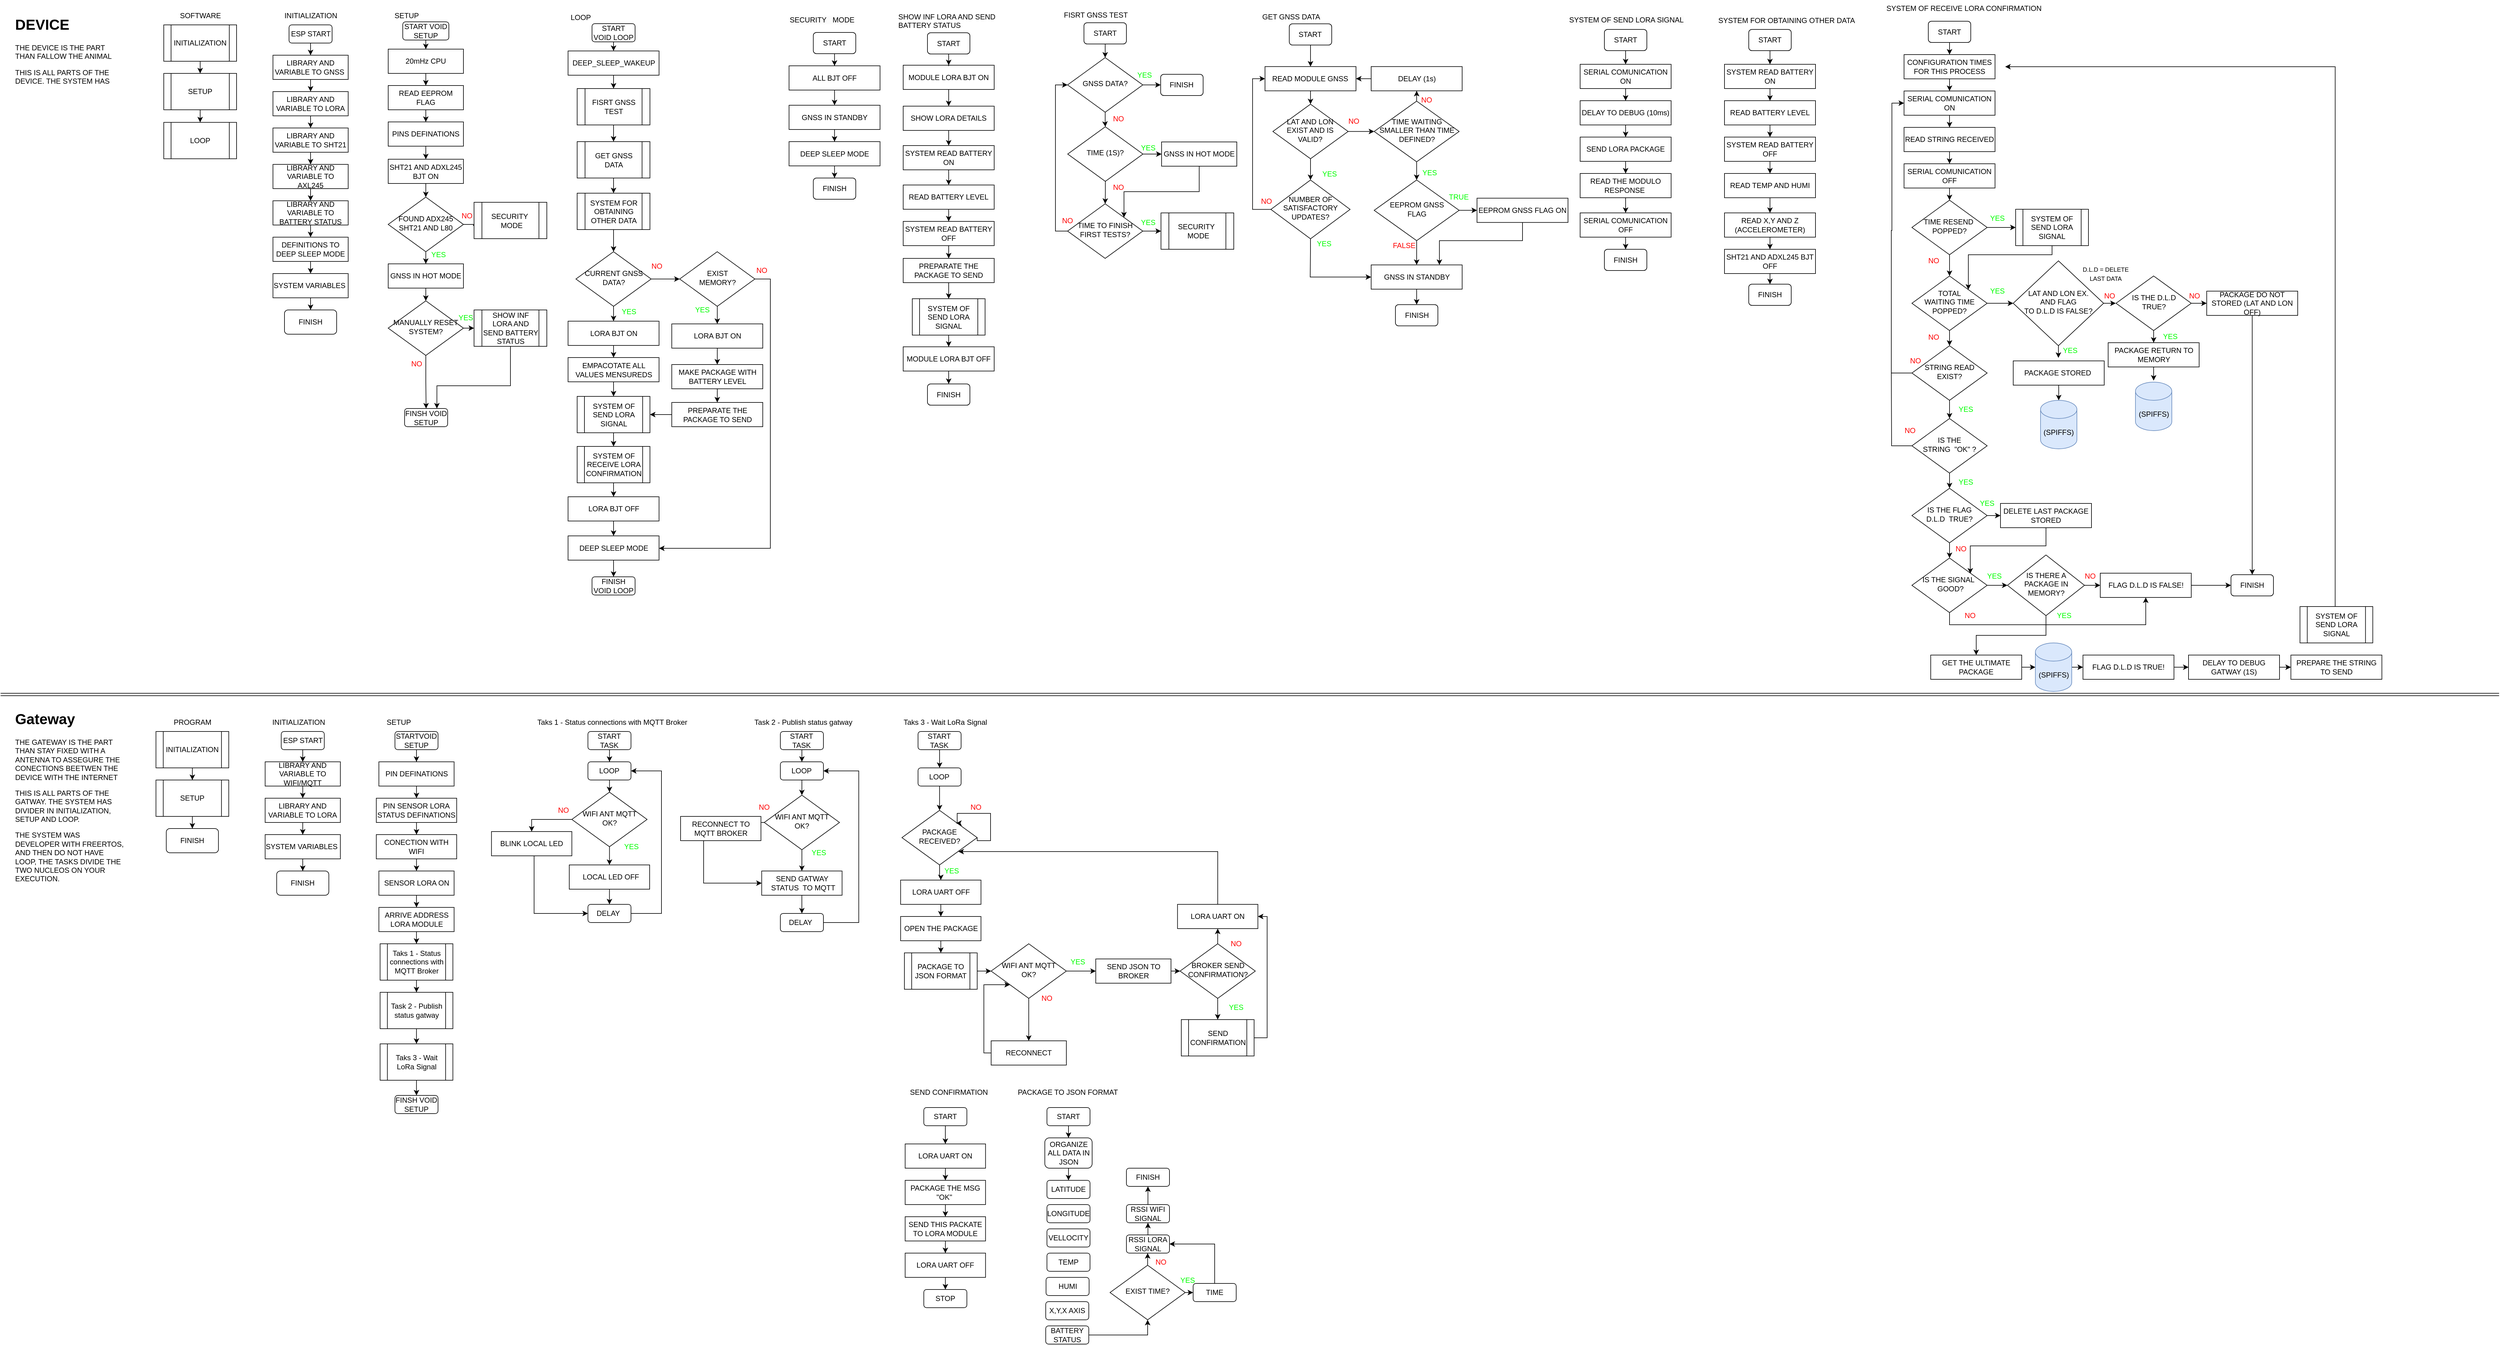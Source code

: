 <mxfile version="23.1.3" type="github">
  <diagram id="C5RBs43oDa-KdzZeNtuy" name="Page-1">
    <mxGraphModel dx="3750" dy="1483" grid="1" gridSize="10" guides="1" tooltips="1" connect="1" arrows="1" fold="1" page="1" pageScale="1" pageWidth="827" pageHeight="1169" math="0" shadow="0">
      <root>
        <mxCell id="WIyWlLk6GJQsqaUBKTNV-0" />
        <mxCell id="WIyWlLk6GJQsqaUBKTNV-1" parent="WIyWlLk6GJQsqaUBKTNV-0" />
        <mxCell id="myWWar3E-hMSdHv3xqH_-29" style="edgeStyle=orthogonalEdgeStyle;rounded=0;orthogonalLoop=1;jettySize=auto;html=1;" parent="WIyWlLk6GJQsqaUBKTNV-1" source="myWWar3E-hMSdHv3xqH_-0" target="myWWar3E-hMSdHv3xqH_-27" edge="1">
          <mxGeometry relative="1" as="geometry" />
        </mxCell>
        <mxCell id="myWWar3E-hMSdHv3xqH_-0" value="INITIALIZATION" style="shape=process;whiteSpace=wrap;html=1;backgroundOutline=1;" parent="WIyWlLk6GJQsqaUBKTNV-1" vertex="1">
          <mxGeometry x="280" y="65" width="120" height="60" as="geometry" />
        </mxCell>
        <mxCell id="myWWar3E-hMSdHv3xqH_-11" style="edgeStyle=orthogonalEdgeStyle;rounded=0;orthogonalLoop=1;jettySize=auto;html=1;exitX=0.5;exitY=1;exitDx=0;exitDy=0;entryX=0.5;entryY=0;entryDx=0;entryDy=0;" parent="WIyWlLk6GJQsqaUBKTNV-1" source="myWWar3E-hMSdHv3xqH_-2" target="myWWar3E-hMSdHv3xqH_-3" edge="1">
          <mxGeometry relative="1" as="geometry" />
        </mxCell>
        <mxCell id="myWWar3E-hMSdHv3xqH_-2" value="LIBRARY AND VARIABLE TO GNSS&amp;nbsp;" style="rounded=0;whiteSpace=wrap;html=1;" parent="WIyWlLk6GJQsqaUBKTNV-1" vertex="1">
          <mxGeometry x="460" y="115" width="124" height="40" as="geometry" />
        </mxCell>
        <mxCell id="myWWar3E-hMSdHv3xqH_-12" style="edgeStyle=orthogonalEdgeStyle;rounded=0;orthogonalLoop=1;jettySize=auto;html=1;exitX=0.5;exitY=1;exitDx=0;exitDy=0;entryX=0.5;entryY=0;entryDx=0;entryDy=0;" parent="WIyWlLk6GJQsqaUBKTNV-1" source="myWWar3E-hMSdHv3xqH_-3" target="myWWar3E-hMSdHv3xqH_-4" edge="1">
          <mxGeometry relative="1" as="geometry" />
        </mxCell>
        <mxCell id="myWWar3E-hMSdHv3xqH_-3" value="LIBRARY AND VARIABLE TO LORA" style="rounded=0;whiteSpace=wrap;html=1;" parent="WIyWlLk6GJQsqaUBKTNV-1" vertex="1">
          <mxGeometry x="460" y="175" width="124" height="40" as="geometry" />
        </mxCell>
        <mxCell id="myWWar3E-hMSdHv3xqH_-13" style="edgeStyle=orthogonalEdgeStyle;rounded=0;orthogonalLoop=1;jettySize=auto;html=1;exitX=0.5;exitY=1;exitDx=0;exitDy=0;entryX=0.5;entryY=0;entryDx=0;entryDy=0;" parent="WIyWlLk6GJQsqaUBKTNV-1" source="myWWar3E-hMSdHv3xqH_-4" target="myWWar3E-hMSdHv3xqH_-5" edge="1">
          <mxGeometry relative="1" as="geometry" />
        </mxCell>
        <mxCell id="myWWar3E-hMSdHv3xqH_-4" value="LIBRARY AND VARIABLE TO SHT21" style="rounded=0;whiteSpace=wrap;html=1;" parent="WIyWlLk6GJQsqaUBKTNV-1" vertex="1">
          <mxGeometry x="460" y="235" width="124" height="40" as="geometry" />
        </mxCell>
        <mxCell id="myWWar3E-hMSdHv3xqH_-14" style="edgeStyle=orthogonalEdgeStyle;rounded=0;orthogonalLoop=1;jettySize=auto;html=1;exitX=0.5;exitY=1;exitDx=0;exitDy=0;entryX=0.5;entryY=0;entryDx=0;entryDy=0;" parent="WIyWlLk6GJQsqaUBKTNV-1" source="myWWar3E-hMSdHv3xqH_-5" target="myWWar3E-hMSdHv3xqH_-6" edge="1">
          <mxGeometry relative="1" as="geometry" />
        </mxCell>
        <mxCell id="myWWar3E-hMSdHv3xqH_-5" value="LIBRARY AND VARIABLE TO AXL245" style="rounded=0;whiteSpace=wrap;html=1;" parent="WIyWlLk6GJQsqaUBKTNV-1" vertex="1">
          <mxGeometry x="460" y="295" width="124" height="40" as="geometry" />
        </mxCell>
        <mxCell id="myWWar3E-hMSdHv3xqH_-15" style="edgeStyle=orthogonalEdgeStyle;rounded=0;orthogonalLoop=1;jettySize=auto;html=1;exitX=0.5;exitY=1;exitDx=0;exitDy=0;entryX=0.5;entryY=0;entryDx=0;entryDy=0;" parent="WIyWlLk6GJQsqaUBKTNV-1" source="myWWar3E-hMSdHv3xqH_-6" target="myWWar3E-hMSdHv3xqH_-7" edge="1">
          <mxGeometry relative="1" as="geometry" />
        </mxCell>
        <mxCell id="myWWar3E-hMSdHv3xqH_-6" value="LIBRARY AND VARIABLE TO BATTERY STATUS" style="rounded=0;whiteSpace=wrap;html=1;" parent="WIyWlLk6GJQsqaUBKTNV-1" vertex="1">
          <mxGeometry x="460" y="355" width="124" height="40" as="geometry" />
        </mxCell>
        <mxCell id="myWWar3E-hMSdHv3xqH_-16" style="edgeStyle=orthogonalEdgeStyle;rounded=0;orthogonalLoop=1;jettySize=auto;html=1;exitX=0.5;exitY=1;exitDx=0;exitDy=0;entryX=0.5;entryY=0;entryDx=0;entryDy=0;" parent="WIyWlLk6GJQsqaUBKTNV-1" source="myWWar3E-hMSdHv3xqH_-7" target="myWWar3E-hMSdHv3xqH_-8" edge="1">
          <mxGeometry relative="1" as="geometry" />
        </mxCell>
        <mxCell id="myWWar3E-hMSdHv3xqH_-7" value="DEFINITIONS TO DEEP SLEEP MODE" style="rounded=0;whiteSpace=wrap;html=1;" parent="WIyWlLk6GJQsqaUBKTNV-1" vertex="1">
          <mxGeometry x="460" y="415" width="124" height="40" as="geometry" />
        </mxCell>
        <mxCell id="myWWar3E-hMSdHv3xqH_-25" style="edgeStyle=orthogonalEdgeStyle;rounded=0;orthogonalLoop=1;jettySize=auto;html=1;" parent="WIyWlLk6GJQsqaUBKTNV-1" source="myWWar3E-hMSdHv3xqH_-8" target="myWWar3E-hMSdHv3xqH_-24" edge="1">
          <mxGeometry relative="1" as="geometry" />
        </mxCell>
        <mxCell id="myWWar3E-hMSdHv3xqH_-8" value="SYSTEM VARIABLES&amp;nbsp;" style="rounded=0;whiteSpace=wrap;html=1;" parent="WIyWlLk6GJQsqaUBKTNV-1" vertex="1">
          <mxGeometry x="460" y="475" width="124" height="40" as="geometry" />
        </mxCell>
        <mxCell id="myWWar3E-hMSdHv3xqH_-23" style="edgeStyle=orthogonalEdgeStyle;rounded=0;orthogonalLoop=1;jettySize=auto;html=1;" parent="WIyWlLk6GJQsqaUBKTNV-1" source="myWWar3E-hMSdHv3xqH_-18" target="myWWar3E-hMSdHv3xqH_-2" edge="1">
          <mxGeometry relative="1" as="geometry" />
        </mxCell>
        <mxCell id="myWWar3E-hMSdHv3xqH_-18" value="ESP START" style="rounded=1;whiteSpace=wrap;html=1;" parent="WIyWlLk6GJQsqaUBKTNV-1" vertex="1">
          <mxGeometry x="486.5" y="65" width="71" height="30" as="geometry" />
        </mxCell>
        <mxCell id="myWWar3E-hMSdHv3xqH_-24" value="FINISH" style="rounded=1;whiteSpace=wrap;html=1;" parent="WIyWlLk6GJQsqaUBKTNV-1" vertex="1">
          <mxGeometry x="479" y="535" width="86" height="40" as="geometry" />
        </mxCell>
        <mxCell id="myWWar3E-hMSdHv3xqH_-26" value="INITIALIZATION" style="text;html=1;align=center;verticalAlign=middle;resizable=0;points=[];autosize=1;strokeColor=none;fillColor=none;" parent="WIyWlLk6GJQsqaUBKTNV-1" vertex="1">
          <mxGeometry x="467" y="35" width="110" height="30" as="geometry" />
        </mxCell>
        <mxCell id="myWWar3E-hMSdHv3xqH_-30" style="edgeStyle=orthogonalEdgeStyle;rounded=0;orthogonalLoop=1;jettySize=auto;html=1;" parent="WIyWlLk6GJQsqaUBKTNV-1" source="myWWar3E-hMSdHv3xqH_-27" target="myWWar3E-hMSdHv3xqH_-28" edge="1">
          <mxGeometry relative="1" as="geometry" />
        </mxCell>
        <mxCell id="myWWar3E-hMSdHv3xqH_-27" value="SETUP" style="shape=process;whiteSpace=wrap;html=1;backgroundOutline=1;" parent="WIyWlLk6GJQsqaUBKTNV-1" vertex="1">
          <mxGeometry x="280" y="145" width="120" height="60" as="geometry" />
        </mxCell>
        <mxCell id="myWWar3E-hMSdHv3xqH_-28" value="LOOP" style="shape=process;whiteSpace=wrap;html=1;backgroundOutline=1;" parent="WIyWlLk6GJQsqaUBKTNV-1" vertex="1">
          <mxGeometry x="280" y="225.75" width="120" height="60" as="geometry" />
        </mxCell>
        <mxCell id="myWWar3E-hMSdHv3xqH_-31" value="SOFTWARE" style="text;html=1;align=center;verticalAlign=middle;resizable=0;points=[];autosize=1;strokeColor=none;fillColor=none;" parent="WIyWlLk6GJQsqaUBKTNV-1" vertex="1">
          <mxGeometry x="295" y="35" width="90" height="30" as="geometry" />
        </mxCell>
        <mxCell id="OkAuhqTFZf1XxPpOpl2h-7" style="edgeStyle=orthogonalEdgeStyle;rounded=0;orthogonalLoop=1;jettySize=auto;html=1;" edge="1" parent="WIyWlLk6GJQsqaUBKTNV-1" source="myWWar3E-hMSdHv3xqH_-32" target="OkAuhqTFZf1XxPpOpl2h-6">
          <mxGeometry relative="1" as="geometry" />
        </mxCell>
        <mxCell id="myWWar3E-hMSdHv3xqH_-32" value="START VOID SETUP" style="rounded=1;whiteSpace=wrap;html=1;" parent="WIyWlLk6GJQsqaUBKTNV-1" vertex="1">
          <mxGeometry x="674" y="60" width="76" height="30" as="geometry" />
        </mxCell>
        <mxCell id="OkAuhqTFZf1XxPpOpl2h-1" style="edgeStyle=orthogonalEdgeStyle;rounded=0;orthogonalLoop=1;jettySize=auto;html=1;" edge="1" parent="WIyWlLk6GJQsqaUBKTNV-1" source="myWWar3E-hMSdHv3xqH_-33" target="OkAuhqTFZf1XxPpOpl2h-0">
          <mxGeometry relative="1" as="geometry" />
        </mxCell>
        <mxCell id="myWWar3E-hMSdHv3xqH_-33" value="READ EEPROM FLAG" style="rounded=0;whiteSpace=wrap;html=1;" parent="WIyWlLk6GJQsqaUBKTNV-1" vertex="1">
          <mxGeometry x="650" y="165" width="124" height="40" as="geometry" />
        </mxCell>
        <mxCell id="OkAuhqTFZf1XxPpOpl2h-56" style="edgeStyle=orthogonalEdgeStyle;rounded=0;orthogonalLoop=1;jettySize=auto;html=1;" edge="1" parent="WIyWlLk6GJQsqaUBKTNV-1" source="myWWar3E-hMSdHv3xqH_-35" target="OkAuhqTFZf1XxPpOpl2h-19">
          <mxGeometry relative="1" as="geometry" />
        </mxCell>
        <mxCell id="myWWar3E-hMSdHv3xqH_-35" value="GNSS&amp;nbsp;IN HOT MODE" style="rounded=0;whiteSpace=wrap;html=1;" parent="WIyWlLk6GJQsqaUBKTNV-1" vertex="1">
          <mxGeometry x="650" y="459" width="124" height="40" as="geometry" />
        </mxCell>
        <mxCell id="myWWar3E-hMSdHv3xqH_-38" value="FINSH VOID SETUP" style="rounded=1;whiteSpace=wrap;html=1;" parent="WIyWlLk6GJQsqaUBKTNV-1" vertex="1">
          <mxGeometry x="677" y="697.5" width="71" height="30" as="geometry" />
        </mxCell>
        <mxCell id="myWWar3E-hMSdHv3xqH_-45" value="SETUP" style="text;html=1;align=center;verticalAlign=middle;resizable=0;points=[];autosize=1;strokeColor=none;fillColor=none;" parent="WIyWlLk6GJQsqaUBKTNV-1" vertex="1">
          <mxGeometry x="650" y="35" width="60" height="30" as="geometry" />
        </mxCell>
        <mxCell id="KdF7l_LlImrHwwRQQBVm-153" style="edgeStyle=orthogonalEdgeStyle;rounded=0;orthogonalLoop=1;jettySize=auto;html=1;exitX=0.5;exitY=1;exitDx=0;exitDy=0;entryX=0.5;entryY=0;entryDx=0;entryDy=0;" parent="WIyWlLk6GJQsqaUBKTNV-1" source="KdF7l_LlImrHwwRQQBVm-0" target="KdF7l_LlImrHwwRQQBVm-2" edge="1">
          <mxGeometry relative="1" as="geometry" />
        </mxCell>
        <mxCell id="KdF7l_LlImrHwwRQQBVm-0" value="START VOID LOOP" style="rounded=1;whiteSpace=wrap;html=1;" parent="WIyWlLk6GJQsqaUBKTNV-1" vertex="1">
          <mxGeometry x="986" y="63" width="71" height="30" as="geometry" />
        </mxCell>
        <mxCell id="KdF7l_LlImrHwwRQQBVm-1" value="&lt;h1&gt;DEVICE&amp;nbsp;&lt;/h1&gt;THE DEVICE IS THE PART THAN FALLOW THE ANIMAL&lt;p&gt;THIS IS ALL PARTS OF THE DEVICE. THE SYSTEM HAS DIVIDER IN INITIALIZATION, SETUP AND LOOP.&lt;/p&gt;" style="text;html=1;strokeColor=none;fillColor=none;spacing=5;spacingTop=-20;whiteSpace=wrap;overflow=hidden;rounded=0;" parent="WIyWlLk6GJQsqaUBKTNV-1" vertex="1">
          <mxGeometry x="30" y="45" width="190" height="120" as="geometry" />
        </mxCell>
        <mxCell id="OkAuhqTFZf1XxPpOpl2h-63" style="edgeStyle=orthogonalEdgeStyle;rounded=0;orthogonalLoop=1;jettySize=auto;html=1;" edge="1" parent="WIyWlLk6GJQsqaUBKTNV-1" source="KdF7l_LlImrHwwRQQBVm-2" target="OkAuhqTFZf1XxPpOpl2h-62">
          <mxGeometry relative="1" as="geometry" />
        </mxCell>
        <mxCell id="KdF7l_LlImrHwwRQQBVm-2" value="DEEP_SLEEP_WAKEUP" style="rounded=0;whiteSpace=wrap;html=1;" parent="WIyWlLk6GJQsqaUBKTNV-1" vertex="1">
          <mxGeometry x="946.5" y="108" width="150" height="40" as="geometry" />
        </mxCell>
        <mxCell id="KdF7l_LlImrHwwRQQBVm-22" style="edgeStyle=orthogonalEdgeStyle;rounded=0;orthogonalLoop=1;jettySize=auto;html=1;entryX=0.5;entryY=0;entryDx=0;entryDy=0;" parent="WIyWlLk6GJQsqaUBKTNV-1" edge="1">
          <mxGeometry relative="1" as="geometry">
            <mxPoint x="1195" y="445" as="sourcePoint" />
          </mxGeometry>
        </mxCell>
        <mxCell id="KdF7l_LlImrHwwRQQBVm-24" style="edgeStyle=orthogonalEdgeStyle;rounded=0;orthogonalLoop=1;jettySize=auto;html=1;" parent="WIyWlLk6GJQsqaUBKTNV-1" edge="1">
          <mxGeometry relative="1" as="geometry">
            <mxPoint x="1195" y="505" as="sourcePoint" />
          </mxGeometry>
        </mxCell>
        <mxCell id="KdF7l_LlImrHwwRQQBVm-44" style="edgeStyle=orthogonalEdgeStyle;rounded=0;orthogonalLoop=1;jettySize=auto;html=1;" parent="WIyWlLk6GJQsqaUBKTNV-1" edge="1">
          <mxGeometry relative="1" as="geometry">
            <mxPoint x="1195" y="565" as="sourcePoint" />
          </mxGeometry>
        </mxCell>
        <mxCell id="KdF7l_LlImrHwwRQQBVm-45" style="edgeStyle=orthogonalEdgeStyle;rounded=0;orthogonalLoop=1;jettySize=auto;html=1;entryX=0.5;entryY=0;entryDx=0;entryDy=0;" parent="WIyWlLk6GJQsqaUBKTNV-1" edge="1">
          <mxGeometry relative="1" as="geometry">
            <mxPoint x="1195" y="625" as="sourcePoint" />
          </mxGeometry>
        </mxCell>
        <mxCell id="KdF7l_LlImrHwwRQQBVm-57" style="edgeStyle=orthogonalEdgeStyle;rounded=0;orthogonalLoop=1;jettySize=auto;html=1;entryX=0.5;entryY=0;entryDx=0;entryDy=0;" parent="WIyWlLk6GJQsqaUBKTNV-1" source="KdF7l_LlImrHwwRQQBVm-51" target="KdF7l_LlImrHwwRQQBVm-53" edge="1">
          <mxGeometry relative="1" as="geometry" />
        </mxCell>
        <mxCell id="KdF7l_LlImrHwwRQQBVm-51" value="LORA BJT ON" style="rounded=0;whiteSpace=wrap;html=1;" parent="WIyWlLk6GJQsqaUBKTNV-1" vertex="1">
          <mxGeometry x="946.5" y="553.5" width="150" height="40" as="geometry" />
        </mxCell>
        <mxCell id="KdF7l_LlImrHwwRQQBVm-56" style="edgeStyle=orthogonalEdgeStyle;rounded=0;orthogonalLoop=1;jettySize=auto;html=1;entryX=0.5;entryY=0;entryDx=0;entryDy=0;" parent="WIyWlLk6GJQsqaUBKTNV-1" source="KdF7l_LlImrHwwRQQBVm-53" target="KdF7l_LlImrHwwRQQBVm-55" edge="1">
          <mxGeometry relative="1" as="geometry" />
        </mxCell>
        <mxCell id="KdF7l_LlImrHwwRQQBVm-53" value="EMPACOTATE ALL VALUES MENSUREDS" style="rounded=0;whiteSpace=wrap;html=1;" parent="WIyWlLk6GJQsqaUBKTNV-1" vertex="1">
          <mxGeometry x="946.5" y="613.5" width="150" height="40" as="geometry" />
        </mxCell>
        <mxCell id="KdF7l_LlImrHwwRQQBVm-115" style="edgeStyle=orthogonalEdgeStyle;rounded=0;orthogonalLoop=1;jettySize=auto;html=1;entryX=0.5;entryY=0;entryDx=0;entryDy=0;" parent="WIyWlLk6GJQsqaUBKTNV-1" source="KdF7l_LlImrHwwRQQBVm-55" target="KdF7l_LlImrHwwRQQBVm-114" edge="1">
          <mxGeometry relative="1" as="geometry" />
        </mxCell>
        <mxCell id="KdF7l_LlImrHwwRQQBVm-55" value="SYSTEM OF SEND LORA SIGNAL" style="shape=process;whiteSpace=wrap;html=1;backgroundOutline=1;" parent="WIyWlLk6GJQsqaUBKTNV-1" vertex="1">
          <mxGeometry x="961.5" y="677.5" width="120" height="60" as="geometry" />
        </mxCell>
        <mxCell id="KdF7l_LlImrHwwRQQBVm-69" style="edgeStyle=orthogonalEdgeStyle;rounded=0;orthogonalLoop=1;jettySize=auto;html=1;entryX=0.5;entryY=0;entryDx=0;entryDy=0;" parent="WIyWlLk6GJQsqaUBKTNV-1" source="KdF7l_LlImrHwwRQQBVm-58" target="KdF7l_LlImrHwwRQQBVm-59" edge="1">
          <mxGeometry relative="1" as="geometry" />
        </mxCell>
        <mxCell id="KdF7l_LlImrHwwRQQBVm-58" value="SYSTEM READ BATTERY ON" style="rounded=0;whiteSpace=wrap;html=1;" parent="WIyWlLk6GJQsqaUBKTNV-1" vertex="1">
          <mxGeometry x="2853" y="130" width="150" height="40" as="geometry" />
        </mxCell>
        <mxCell id="KdF7l_LlImrHwwRQQBVm-70" style="edgeStyle=orthogonalEdgeStyle;rounded=0;orthogonalLoop=1;jettySize=auto;html=1;" parent="WIyWlLk6GJQsqaUBKTNV-1" source="KdF7l_LlImrHwwRQQBVm-59" target="KdF7l_LlImrHwwRQQBVm-60" edge="1">
          <mxGeometry relative="1" as="geometry" />
        </mxCell>
        <mxCell id="KdF7l_LlImrHwwRQQBVm-59" value="READ BATTERY LEVEL" style="rounded=0;whiteSpace=wrap;html=1;" parent="WIyWlLk6GJQsqaUBKTNV-1" vertex="1">
          <mxGeometry x="2853" y="190" width="150" height="40" as="geometry" />
        </mxCell>
        <mxCell id="KdF7l_LlImrHwwRQQBVm-71" style="edgeStyle=orthogonalEdgeStyle;rounded=0;orthogonalLoop=1;jettySize=auto;html=1;entryX=0.5;entryY=0;entryDx=0;entryDy=0;" parent="WIyWlLk6GJQsqaUBKTNV-1" source="KdF7l_LlImrHwwRQQBVm-60" target="KdF7l_LlImrHwwRQQBVm-61" edge="1">
          <mxGeometry relative="1" as="geometry" />
        </mxCell>
        <mxCell id="KdF7l_LlImrHwwRQQBVm-60" value="SYSTEM READ BATTERY OFF" style="rounded=0;whiteSpace=wrap;html=1;" parent="WIyWlLk6GJQsqaUBKTNV-1" vertex="1">
          <mxGeometry x="2853" y="250" width="150" height="40" as="geometry" />
        </mxCell>
        <mxCell id="KdF7l_LlImrHwwRQQBVm-72" style="edgeStyle=orthogonalEdgeStyle;rounded=0;orthogonalLoop=1;jettySize=auto;html=1;entryX=0.5;entryY=0;entryDx=0;entryDy=0;" parent="WIyWlLk6GJQsqaUBKTNV-1" source="KdF7l_LlImrHwwRQQBVm-61" target="KdF7l_LlImrHwwRQQBVm-62" edge="1">
          <mxGeometry relative="1" as="geometry" />
        </mxCell>
        <mxCell id="KdF7l_LlImrHwwRQQBVm-61" value="READ TEMP AND HUMI" style="rounded=0;whiteSpace=wrap;html=1;" parent="WIyWlLk6GJQsqaUBKTNV-1" vertex="1">
          <mxGeometry x="2853" y="310" width="150" height="40" as="geometry" />
        </mxCell>
        <mxCell id="KdF7l_LlImrHwwRQQBVm-73" style="edgeStyle=orthogonalEdgeStyle;rounded=0;orthogonalLoop=1;jettySize=auto;html=1;entryX=0.5;entryY=0;entryDx=0;entryDy=0;" parent="WIyWlLk6GJQsqaUBKTNV-1" source="KdF7l_LlImrHwwRQQBVm-62" target="KdF7l_LlImrHwwRQQBVm-68" edge="1">
          <mxGeometry relative="1" as="geometry" />
        </mxCell>
        <mxCell id="KdF7l_LlImrHwwRQQBVm-62" value="READ X,Y AND Z (ACCELEROMETER)" style="rounded=0;whiteSpace=wrap;html=1;" parent="WIyWlLk6GJQsqaUBKTNV-1" vertex="1">
          <mxGeometry x="2853" y="375" width="150" height="40" as="geometry" />
        </mxCell>
        <mxCell id="OkAuhqTFZf1XxPpOpl2h-170" style="edgeStyle=orthogonalEdgeStyle;rounded=0;orthogonalLoop=1;jettySize=auto;html=1;" edge="1" parent="WIyWlLk6GJQsqaUBKTNV-1" source="KdF7l_LlImrHwwRQQBVm-64" target="OkAuhqTFZf1XxPpOpl2h-169">
          <mxGeometry relative="1" as="geometry" />
        </mxCell>
        <mxCell id="KdF7l_LlImrHwwRQQBVm-64" value="SYSTEM FOR OBTAINING OTHER DATA" style="shape=process;whiteSpace=wrap;html=1;backgroundOutline=1;size=0.108;" parent="WIyWlLk6GJQsqaUBKTNV-1" vertex="1">
          <mxGeometry x="961.5" y="342.5" width="120" height="60" as="geometry" />
        </mxCell>
        <mxCell id="KdF7l_LlImrHwwRQQBVm-76" style="edgeStyle=orthogonalEdgeStyle;rounded=0;orthogonalLoop=1;jettySize=auto;html=1;entryX=0.5;entryY=0;entryDx=0;entryDy=0;" parent="WIyWlLk6GJQsqaUBKTNV-1" source="KdF7l_LlImrHwwRQQBVm-68" target="KdF7l_LlImrHwwRQQBVm-75" edge="1">
          <mxGeometry relative="1" as="geometry" />
        </mxCell>
        <mxCell id="KdF7l_LlImrHwwRQQBVm-68" value="SHT21 AND ADXL245 BJT OFF" style="rounded=0;whiteSpace=wrap;html=1;" parent="WIyWlLk6GJQsqaUBKTNV-1" vertex="1">
          <mxGeometry x="2853" y="435" width="150" height="40" as="geometry" />
        </mxCell>
        <mxCell id="KdF7l_LlImrHwwRQQBVm-81" style="edgeStyle=orthogonalEdgeStyle;rounded=0;orthogonalLoop=1;jettySize=auto;html=1;" parent="WIyWlLk6GJQsqaUBKTNV-1" source="KdF7l_LlImrHwwRQQBVm-74" target="KdF7l_LlImrHwwRQQBVm-58" edge="1">
          <mxGeometry relative="1" as="geometry" />
        </mxCell>
        <mxCell id="KdF7l_LlImrHwwRQQBVm-74" value="START" style="rounded=1;whiteSpace=wrap;html=1;" parent="WIyWlLk6GJQsqaUBKTNV-1" vertex="1">
          <mxGeometry x="2893" y="72.5" width="70" height="35" as="geometry" />
        </mxCell>
        <mxCell id="KdF7l_LlImrHwwRQQBVm-75" value="FINISH" style="rounded=1;whiteSpace=wrap;html=1;" parent="WIyWlLk6GJQsqaUBKTNV-1" vertex="1">
          <mxGeometry x="2893" y="492.5" width="70" height="35" as="geometry" />
        </mxCell>
        <mxCell id="KdF7l_LlImrHwwRQQBVm-77" value="LOOP" style="text;html=1;align=center;verticalAlign=middle;resizable=0;points=[];autosize=1;strokeColor=none;fillColor=none;" parent="WIyWlLk6GJQsqaUBKTNV-1" vertex="1">
          <mxGeometry x="936.5" y="38" width="60" height="30" as="geometry" />
        </mxCell>
        <mxCell id="KdF7l_LlImrHwwRQQBVm-78" value="SYSTEM FOR OBTAINING OTHER DATA" style="text;html=1;align=center;verticalAlign=middle;resizable=0;points=[];autosize=1;strokeColor=none;fillColor=none;" parent="WIyWlLk6GJQsqaUBKTNV-1" vertex="1">
          <mxGeometry x="2830" y="42.5" width="250" height="30" as="geometry" />
        </mxCell>
        <mxCell id="KdF7l_LlImrHwwRQQBVm-80" value="&lt;span style=&quot;color: rgb(0, 0, 0); font-family: Helvetica; font-size: 12px; font-style: normal; font-variant-ligatures: normal; font-variant-caps: normal; font-weight: 400; letter-spacing: normal; orphans: 2; text-align: center; text-indent: 0px; text-transform: none; widows: 2; word-spacing: 0px; -webkit-text-stroke-width: 0px; background-color: rgb(251, 251, 251); text-decoration-thickness: initial; text-decoration-style: initial; text-decoration-color: initial; float: none; display: inline !important;&quot;&gt;SYSTEM OF SEND LORA SIGNAL&lt;/span&gt;" style="text;whiteSpace=wrap;html=1;" parent="WIyWlLk6GJQsqaUBKTNV-1" vertex="1">
          <mxGeometry x="2595" y="42.5" width="220" height="40" as="geometry" />
        </mxCell>
        <mxCell id="KdF7l_LlImrHwwRQQBVm-82" style="edgeStyle=orthogonalEdgeStyle;rounded=0;orthogonalLoop=1;jettySize=auto;html=1;entryX=0.5;entryY=0;entryDx=0;entryDy=0;" parent="WIyWlLk6GJQsqaUBKTNV-1" source="KdF7l_LlImrHwwRQQBVm-83" target="KdF7l_LlImrHwwRQQBVm-85" edge="1">
          <mxGeometry relative="1" as="geometry" />
        </mxCell>
        <mxCell id="KdF7l_LlImrHwwRQQBVm-83" value="SERIAL COMUNICATION ON" style="rounded=0;whiteSpace=wrap;html=1;" parent="WIyWlLk6GJQsqaUBKTNV-1" vertex="1">
          <mxGeometry x="2615" y="130" width="150" height="40" as="geometry" />
        </mxCell>
        <mxCell id="KdF7l_LlImrHwwRQQBVm-84" style="edgeStyle=orthogonalEdgeStyle;rounded=0;orthogonalLoop=1;jettySize=auto;html=1;" parent="WIyWlLk6GJQsqaUBKTNV-1" source="KdF7l_LlImrHwwRQQBVm-85" target="KdF7l_LlImrHwwRQQBVm-87" edge="1">
          <mxGeometry relative="1" as="geometry" />
        </mxCell>
        <mxCell id="KdF7l_LlImrHwwRQQBVm-85" value="DELAY TO DEBUG (10ms)" style="rounded=0;whiteSpace=wrap;html=1;" parent="WIyWlLk6GJQsqaUBKTNV-1" vertex="1">
          <mxGeometry x="2615" y="190" width="150" height="40" as="geometry" />
        </mxCell>
        <mxCell id="KdF7l_LlImrHwwRQQBVm-86" style="edgeStyle=orthogonalEdgeStyle;rounded=0;orthogonalLoop=1;jettySize=auto;html=1;entryX=0.5;entryY=0;entryDx=0;entryDy=0;" parent="WIyWlLk6GJQsqaUBKTNV-1" source="KdF7l_LlImrHwwRQQBVm-87" target="KdF7l_LlImrHwwRQQBVm-89" edge="1">
          <mxGeometry relative="1" as="geometry" />
        </mxCell>
        <mxCell id="KdF7l_LlImrHwwRQQBVm-87" value="SEND LORA PACKAGE" style="rounded=0;whiteSpace=wrap;html=1;" parent="WIyWlLk6GJQsqaUBKTNV-1" vertex="1">
          <mxGeometry x="2615" y="250" width="150" height="40" as="geometry" />
        </mxCell>
        <mxCell id="KdF7l_LlImrHwwRQQBVm-88" style="edgeStyle=orthogonalEdgeStyle;rounded=0;orthogonalLoop=1;jettySize=auto;html=1;entryX=0.5;entryY=0;entryDx=0;entryDy=0;" parent="WIyWlLk6GJQsqaUBKTNV-1" source="KdF7l_LlImrHwwRQQBVm-89" target="KdF7l_LlImrHwwRQQBVm-91" edge="1">
          <mxGeometry relative="1" as="geometry" />
        </mxCell>
        <mxCell id="KdF7l_LlImrHwwRQQBVm-89" value="READ THE MODULO RESPONSE&amp;nbsp;" style="rounded=0;whiteSpace=wrap;html=1;" parent="WIyWlLk6GJQsqaUBKTNV-1" vertex="1">
          <mxGeometry x="2615" y="310" width="150" height="40" as="geometry" />
        </mxCell>
        <mxCell id="KdF7l_LlImrHwwRQQBVm-97" style="edgeStyle=orthogonalEdgeStyle;rounded=0;orthogonalLoop=1;jettySize=auto;html=1;" parent="WIyWlLk6GJQsqaUBKTNV-1" source="KdF7l_LlImrHwwRQQBVm-91" target="KdF7l_LlImrHwwRQQBVm-96" edge="1">
          <mxGeometry relative="1" as="geometry" />
        </mxCell>
        <mxCell id="KdF7l_LlImrHwwRQQBVm-91" value="SERIAL COMUNICATION OFF" style="rounded=0;whiteSpace=wrap;html=1;" parent="WIyWlLk6GJQsqaUBKTNV-1" vertex="1">
          <mxGeometry x="2615" y="375" width="150" height="40" as="geometry" />
        </mxCell>
        <mxCell id="KdF7l_LlImrHwwRQQBVm-94" style="edgeStyle=orthogonalEdgeStyle;rounded=0;orthogonalLoop=1;jettySize=auto;html=1;" parent="WIyWlLk6GJQsqaUBKTNV-1" source="KdF7l_LlImrHwwRQQBVm-95" target="KdF7l_LlImrHwwRQQBVm-83" edge="1">
          <mxGeometry relative="1" as="geometry" />
        </mxCell>
        <mxCell id="KdF7l_LlImrHwwRQQBVm-95" value="START" style="rounded=1;whiteSpace=wrap;html=1;" parent="WIyWlLk6GJQsqaUBKTNV-1" vertex="1">
          <mxGeometry x="2655" y="72.5" width="70" height="35" as="geometry" />
        </mxCell>
        <mxCell id="KdF7l_LlImrHwwRQQBVm-96" value="FINISH" style="rounded=1;whiteSpace=wrap;html=1;" parent="WIyWlLk6GJQsqaUBKTNV-1" vertex="1">
          <mxGeometry x="2655" y="435" width="70" height="35" as="geometry" />
        </mxCell>
        <mxCell id="KdF7l_LlImrHwwRQQBVm-253" style="edgeStyle=orthogonalEdgeStyle;rounded=0;orthogonalLoop=1;jettySize=auto;html=1;" parent="WIyWlLk6GJQsqaUBKTNV-1" source="KdF7l_LlImrHwwRQQBVm-101" target="KdF7l_LlImrHwwRQQBVm-106" edge="1">
          <mxGeometry relative="1" as="geometry" />
        </mxCell>
        <mxCell id="OkAuhqTFZf1XxPpOpl2h-197" style="edgeStyle=orthogonalEdgeStyle;rounded=0;orthogonalLoop=1;jettySize=auto;html=1;entryX=1;entryY=0.5;entryDx=0;entryDy=0;" edge="1" parent="WIyWlLk6GJQsqaUBKTNV-1" source="KdF7l_LlImrHwwRQQBVm-101" target="KdF7l_LlImrHwwRQQBVm-119">
          <mxGeometry relative="1" as="geometry">
            <Array as="points">
              <mxPoint x="1280" y="484" />
              <mxPoint x="1280" y="928" />
              <mxPoint x="1096" y="928" />
            </Array>
          </mxGeometry>
        </mxCell>
        <mxCell id="KdF7l_LlImrHwwRQQBVm-101" value="EXIST &lt;br&gt;MEMORY?" style="rhombus;whiteSpace=wrap;html=1;shadow=0;fontFamily=Helvetica;fontSize=12;align=center;strokeWidth=1;spacing=6;spacingTop=-4;" parent="WIyWlLk6GJQsqaUBKTNV-1" vertex="1">
          <mxGeometry x="1130.5" y="439" width="124" height="90" as="geometry" />
        </mxCell>
        <mxCell id="OkAuhqTFZf1XxPpOpl2h-188" style="edgeStyle=orthogonalEdgeStyle;rounded=0;orthogonalLoop=1;jettySize=auto;html=1;entryX=0.5;entryY=0;entryDx=0;entryDy=0;" edge="1" parent="WIyWlLk6GJQsqaUBKTNV-1" source="KdF7l_LlImrHwwRQQBVm-104" target="KdF7l_LlImrHwwRQQBVm-109">
          <mxGeometry relative="1" as="geometry" />
        </mxCell>
        <mxCell id="KdF7l_LlImrHwwRQQBVm-104" value="MAKE PACKAGE WITH BATTERY LEVEL" style="rounded=0;whiteSpace=wrap;html=1;" parent="WIyWlLk6GJQsqaUBKTNV-1" vertex="1">
          <mxGeometry x="1117.5" y="625" width="150" height="40" as="geometry" />
        </mxCell>
        <mxCell id="OkAuhqTFZf1XxPpOpl2h-187" style="edgeStyle=orthogonalEdgeStyle;rounded=0;orthogonalLoop=1;jettySize=auto;html=1;" edge="1" parent="WIyWlLk6GJQsqaUBKTNV-1" source="KdF7l_LlImrHwwRQQBVm-106" target="KdF7l_LlImrHwwRQQBVm-104">
          <mxGeometry relative="1" as="geometry" />
        </mxCell>
        <mxCell id="KdF7l_LlImrHwwRQQBVm-106" value="LORA BJT&amp;nbsp;ON" style="rounded=0;whiteSpace=wrap;html=1;" parent="WIyWlLk6GJQsqaUBKTNV-1" vertex="1">
          <mxGeometry x="1117.5" y="558" width="150" height="40" as="geometry" />
        </mxCell>
        <mxCell id="OkAuhqTFZf1XxPpOpl2h-189" style="edgeStyle=orthogonalEdgeStyle;rounded=0;orthogonalLoop=1;jettySize=auto;html=1;entryX=1;entryY=0.5;entryDx=0;entryDy=0;" edge="1" parent="WIyWlLk6GJQsqaUBKTNV-1" source="KdF7l_LlImrHwwRQQBVm-109" target="KdF7l_LlImrHwwRQQBVm-55">
          <mxGeometry relative="1" as="geometry" />
        </mxCell>
        <mxCell id="KdF7l_LlImrHwwRQQBVm-109" value="PREPARATE THE PACKAGE TO SEND" style="rounded=0;whiteSpace=wrap;html=1;" parent="WIyWlLk6GJQsqaUBKTNV-1" vertex="1">
          <mxGeometry x="1117.5" y="687.5" width="150" height="40" as="geometry" />
        </mxCell>
        <mxCell id="OkAuhqTFZf1XxPpOpl2h-199" style="edgeStyle=orthogonalEdgeStyle;rounded=0;orthogonalLoop=1;jettySize=auto;html=1;" edge="1" parent="WIyWlLk6GJQsqaUBKTNV-1" source="KdF7l_LlImrHwwRQQBVm-114" target="KdF7l_LlImrHwwRQQBVm-117">
          <mxGeometry relative="1" as="geometry" />
        </mxCell>
        <mxCell id="KdF7l_LlImrHwwRQQBVm-114" value="SYSTEM OF RECEIVE LORA CONFIRMATION" style="shape=process;whiteSpace=wrap;html=1;backgroundOutline=1;" parent="WIyWlLk6GJQsqaUBKTNV-1" vertex="1">
          <mxGeometry x="961.5" y="760" width="120" height="60" as="geometry" />
        </mxCell>
        <mxCell id="OkAuhqTFZf1XxPpOpl2h-201" style="edgeStyle=orthogonalEdgeStyle;rounded=0;orthogonalLoop=1;jettySize=auto;html=1;" edge="1" parent="WIyWlLk6GJQsqaUBKTNV-1" source="KdF7l_LlImrHwwRQQBVm-117" target="KdF7l_LlImrHwwRQQBVm-119">
          <mxGeometry relative="1" as="geometry" />
        </mxCell>
        <mxCell id="KdF7l_LlImrHwwRQQBVm-117" value="LORA BJT&amp;nbsp;OFF" style="rounded=0;whiteSpace=wrap;html=1;" parent="WIyWlLk6GJQsqaUBKTNV-1" vertex="1">
          <mxGeometry x="946.5" y="843" width="150" height="40" as="geometry" />
        </mxCell>
        <mxCell id="OkAuhqTFZf1XxPpOpl2h-202" style="edgeStyle=orthogonalEdgeStyle;rounded=0;orthogonalLoop=1;jettySize=auto;html=1;" edge="1" parent="WIyWlLk6GJQsqaUBKTNV-1" source="KdF7l_LlImrHwwRQQBVm-119" target="KdF7l_LlImrHwwRQQBVm-121">
          <mxGeometry relative="1" as="geometry" />
        </mxCell>
        <mxCell id="KdF7l_LlImrHwwRQQBVm-119" value="DEEP SLEEP MODE" style="rounded=0;whiteSpace=wrap;html=1;" parent="WIyWlLk6GJQsqaUBKTNV-1" vertex="1">
          <mxGeometry x="946.5" y="907.5" width="150" height="40" as="geometry" />
        </mxCell>
        <mxCell id="KdF7l_LlImrHwwRQQBVm-121" value="FINISH VOID LOOP" style="rounded=1;whiteSpace=wrap;html=1;" parent="WIyWlLk6GJQsqaUBKTNV-1" vertex="1">
          <mxGeometry x="986" y="975" width="71" height="30" as="geometry" />
        </mxCell>
        <mxCell id="KdF7l_LlImrHwwRQQBVm-125" value="&lt;font color=&quot;#00ff00&quot;&gt;YES&lt;/font&gt;" style="text;html=1;strokeColor=none;fillColor=none;align=center;verticalAlign=middle;whiteSpace=wrap;rounded=0;" parent="WIyWlLk6GJQsqaUBKTNV-1" vertex="1">
          <mxGeometry x="1137.5" y="520" width="60" height="30" as="geometry" />
        </mxCell>
        <mxCell id="KdF7l_LlImrHwwRQQBVm-126" value="SYSTEM OF RECEIVE LORA CONFIRMATION" style="text;whiteSpace=wrap;html=1;" parent="WIyWlLk6GJQsqaUBKTNV-1" vertex="1">
          <mxGeometry x="3118" y="24" width="265" height="40" as="geometry" />
        </mxCell>
        <mxCell id="KdF7l_LlImrHwwRQQBVm-235" style="edgeStyle=orthogonalEdgeStyle;rounded=0;orthogonalLoop=1;jettySize=auto;html=1;" parent="WIyWlLk6GJQsqaUBKTNV-1" source="KdF7l_LlImrHwwRQQBVm-127" target="KdF7l_LlImrHwwRQQBVm-234" edge="1">
          <mxGeometry relative="1" as="geometry" />
        </mxCell>
        <mxCell id="KdF7l_LlImrHwwRQQBVm-127" value="START" style="rounded=1;whiteSpace=wrap;html=1;" parent="WIyWlLk6GJQsqaUBKTNV-1" vertex="1">
          <mxGeometry x="3189" y="59" width="70" height="35" as="geometry" />
        </mxCell>
        <mxCell id="KdF7l_LlImrHwwRQQBVm-128" value="FINISH" style="rounded=1;whiteSpace=wrap;html=1;" parent="WIyWlLk6GJQsqaUBKTNV-1" vertex="1">
          <mxGeometry x="3688" y="971.5" width="70" height="35" as="geometry" />
        </mxCell>
        <mxCell id="KdF7l_LlImrHwwRQQBVm-143" style="edgeStyle=orthogonalEdgeStyle;rounded=0;orthogonalLoop=1;jettySize=auto;html=1;entryX=0.5;entryY=0;entryDx=0;entryDy=0;" parent="WIyWlLk6GJQsqaUBKTNV-1" source="KdF7l_LlImrHwwRQQBVm-129" target="KdF7l_LlImrHwwRQQBVm-131" edge="1">
          <mxGeometry relative="1" as="geometry" />
        </mxCell>
        <mxCell id="KdF7l_LlImrHwwRQQBVm-129" value="SERIAL COMUNICATION ON" style="rounded=0;whiteSpace=wrap;html=1;" parent="WIyWlLk6GJQsqaUBKTNV-1" vertex="1">
          <mxGeometry x="3149" y="174" width="150" height="40" as="geometry" />
        </mxCell>
        <mxCell id="KdF7l_LlImrHwwRQQBVm-134" value="" style="edgeStyle=orthogonalEdgeStyle;rounded=0;orthogonalLoop=1;jettySize=auto;html=1;" parent="WIyWlLk6GJQsqaUBKTNV-1" source="KdF7l_LlImrHwwRQQBVm-130" target="KdF7l_LlImrHwwRQQBVm-132" edge="1">
          <mxGeometry relative="1" as="geometry" />
        </mxCell>
        <mxCell id="KdF7l_LlImrHwwRQQBVm-130" value="SERIAL COMUNICATION OFF" style="rounded=0;whiteSpace=wrap;html=1;" parent="WIyWlLk6GJQsqaUBKTNV-1" vertex="1">
          <mxGeometry x="3149" y="294" width="150" height="40" as="geometry" />
        </mxCell>
        <mxCell id="KdF7l_LlImrHwwRQQBVm-142" style="edgeStyle=orthogonalEdgeStyle;rounded=0;orthogonalLoop=1;jettySize=auto;html=1;" parent="WIyWlLk6GJQsqaUBKTNV-1" source="KdF7l_LlImrHwwRQQBVm-131" target="KdF7l_LlImrHwwRQQBVm-130" edge="1">
          <mxGeometry relative="1" as="geometry" />
        </mxCell>
        <mxCell id="KdF7l_LlImrHwwRQQBVm-131" value="READ STRING RECEIVED" style="rounded=0;whiteSpace=wrap;html=1;" parent="WIyWlLk6GJQsqaUBKTNV-1" vertex="1">
          <mxGeometry x="3149" y="234" width="150" height="40" as="geometry" />
        </mxCell>
        <mxCell id="KdF7l_LlImrHwwRQQBVm-137" style="edgeStyle=orthogonalEdgeStyle;rounded=0;orthogonalLoop=1;jettySize=auto;html=1;" parent="WIyWlLk6GJQsqaUBKTNV-1" source="KdF7l_LlImrHwwRQQBVm-132" target="KdF7l_LlImrHwwRQQBVm-136" edge="1">
          <mxGeometry relative="1" as="geometry" />
        </mxCell>
        <mxCell id="KdF7l_LlImrHwwRQQBVm-145" style="edgeStyle=orthogonalEdgeStyle;rounded=0;orthogonalLoop=1;jettySize=auto;html=1;" parent="WIyWlLk6GJQsqaUBKTNV-1" source="KdF7l_LlImrHwwRQQBVm-132" target="KdF7l_LlImrHwwRQQBVm-138" edge="1">
          <mxGeometry relative="1" as="geometry" />
        </mxCell>
        <mxCell id="KdF7l_LlImrHwwRQQBVm-132" value="TIME RESEND&amp;nbsp;&lt;br&gt;POPPED?" style="rhombus;whiteSpace=wrap;html=1;shadow=0;fontFamily=Helvetica;fontSize=12;align=center;strokeWidth=1;spacing=6;spacingTop=-4;" parent="WIyWlLk6GJQsqaUBKTNV-1" vertex="1">
          <mxGeometry x="3162" y="354" width="124" height="90" as="geometry" />
        </mxCell>
        <mxCell id="KdF7l_LlImrHwwRQQBVm-148" style="edgeStyle=orthogonalEdgeStyle;rounded=0;orthogonalLoop=1;jettySize=auto;html=1;entryX=1;entryY=0;entryDx=0;entryDy=0;" parent="WIyWlLk6GJQsqaUBKTNV-1" source="KdF7l_LlImrHwwRQQBVm-136" target="KdF7l_LlImrHwwRQQBVm-138" edge="1">
          <mxGeometry relative="1" as="geometry">
            <Array as="points">
              <mxPoint x="3393" y="444" />
              <mxPoint x="3255" y="444" />
            </Array>
          </mxGeometry>
        </mxCell>
        <mxCell id="KdF7l_LlImrHwwRQQBVm-136" value="SYSTEM OF SEND LORA SIGNAL" style="shape=process;whiteSpace=wrap;html=1;backgroundOutline=1;" parent="WIyWlLk6GJQsqaUBKTNV-1" vertex="1">
          <mxGeometry x="3333" y="369" width="120" height="60" as="geometry" />
        </mxCell>
        <mxCell id="KdF7l_LlImrHwwRQQBVm-166" style="edgeStyle=orthogonalEdgeStyle;rounded=0;orthogonalLoop=1;jettySize=auto;html=1;" parent="WIyWlLk6GJQsqaUBKTNV-1" source="KdF7l_LlImrHwwRQQBVm-138" target="KdF7l_LlImrHwwRQQBVm-165" edge="1">
          <mxGeometry relative="1" as="geometry" />
        </mxCell>
        <mxCell id="KdF7l_LlImrHwwRQQBVm-188" style="edgeStyle=orthogonalEdgeStyle;rounded=0;orthogonalLoop=1;jettySize=auto;html=1;" parent="WIyWlLk6GJQsqaUBKTNV-1" source="KdF7l_LlImrHwwRQQBVm-138" target="KdF7l_LlImrHwwRQQBVm-187" edge="1">
          <mxGeometry relative="1" as="geometry" />
        </mxCell>
        <mxCell id="KdF7l_LlImrHwwRQQBVm-138" value="TOTAL &lt;br&gt;WAITING TIME&lt;br&gt;POPPED?" style="rhombus;whiteSpace=wrap;html=1;shadow=0;fontFamily=Helvetica;fontSize=12;align=center;strokeWidth=1;spacing=6;spacingTop=-4;" parent="WIyWlLk6GJQsqaUBKTNV-1" vertex="1">
          <mxGeometry x="3162" y="479" width="124" height="90" as="geometry" />
        </mxCell>
        <mxCell id="KdF7l_LlImrHwwRQQBVm-161" value="&lt;font color=&quot;#ff0000&quot;&gt;NO&lt;/font&gt;" style="text;html=1;strokeColor=none;fillColor=none;align=center;verticalAlign=middle;whiteSpace=wrap;rounded=0;" parent="WIyWlLk6GJQsqaUBKTNV-1" vertex="1">
          <mxGeometry x="3168" y="439" width="60" height="30" as="geometry" />
        </mxCell>
        <mxCell id="KdF7l_LlImrHwwRQQBVm-162" value="&lt;font color=&quot;#00ff00&quot;&gt;YES&lt;/font&gt;" style="text;html=1;strokeColor=none;fillColor=none;align=center;verticalAlign=middle;whiteSpace=wrap;rounded=0;" parent="WIyWlLk6GJQsqaUBKTNV-1" vertex="1">
          <mxGeometry x="3273" y="369" width="60" height="30" as="geometry" />
        </mxCell>
        <mxCell id="KdF7l_LlImrHwwRQQBVm-163" value="&lt;font color=&quot;#00ff00&quot;&gt;YES&lt;/font&gt;" style="text;html=1;strokeColor=none;fillColor=none;align=center;verticalAlign=middle;whiteSpace=wrap;rounded=0;" parent="WIyWlLk6GJQsqaUBKTNV-1" vertex="1">
          <mxGeometry x="3273" y="489" width="60" height="30" as="geometry" />
        </mxCell>
        <mxCell id="KdF7l_LlImrHwwRQQBVm-173" style="edgeStyle=orthogonalEdgeStyle;rounded=0;orthogonalLoop=1;jettySize=auto;html=1;" parent="WIyWlLk6GJQsqaUBKTNV-1" source="KdF7l_LlImrHwwRQQBVm-165" edge="1">
          <mxGeometry relative="1" as="geometry">
            <mxPoint x="3498" y="524" as="targetPoint" />
          </mxGeometry>
        </mxCell>
        <mxCell id="KdF7l_LlImrHwwRQQBVm-178" style="edgeStyle=orthogonalEdgeStyle;rounded=0;orthogonalLoop=1;jettySize=auto;html=1;" parent="WIyWlLk6GJQsqaUBKTNV-1" source="KdF7l_LlImrHwwRQQBVm-165" edge="1">
          <mxGeometry relative="1" as="geometry">
            <mxPoint x="3403.5" y="614" as="targetPoint" />
          </mxGeometry>
        </mxCell>
        <mxCell id="KdF7l_LlImrHwwRQQBVm-165" value="LAT AND LON EX.&lt;br&gt;AND FLAG &lt;br&gt;TO D.L.D IS FALSE?" style="rhombus;whiteSpace=wrap;html=1;shadow=0;fontFamily=Helvetica;fontSize=12;align=center;strokeWidth=1;spacing=6;spacingTop=-4;" parent="WIyWlLk6GJQsqaUBKTNV-1" vertex="1">
          <mxGeometry x="3329" y="454" width="149" height="140" as="geometry" />
        </mxCell>
        <mxCell id="KdF7l_LlImrHwwRQQBVm-167" value="&lt;font color=&quot;#00ff00&quot;&gt;YES&lt;/font&gt;" style="text;html=1;strokeColor=none;fillColor=none;align=center;verticalAlign=middle;whiteSpace=wrap;rounded=0;" parent="WIyWlLk6GJQsqaUBKTNV-1" vertex="1">
          <mxGeometry x="3393" y="586.5" width="60" height="30" as="geometry" />
        </mxCell>
        <mxCell id="KdF7l_LlImrHwwRQQBVm-169" value="(SPIFFS)" style="shape=cylinder3;whiteSpace=wrap;html=1;boundedLbl=1;backgroundOutline=1;size=15;fillColor=#dae8fc;strokeColor=#6c8ebf;" parent="WIyWlLk6GJQsqaUBKTNV-1" vertex="1">
          <mxGeometry x="3374" y="684" width="60" height="80" as="geometry" />
        </mxCell>
        <mxCell id="KdF7l_LlImrHwwRQQBVm-171" value="&lt;font style=&quot;font-size: 10px;&quot;&gt;D.L.D = DELETE LAST DATA&lt;/font&gt;" style="text;html=1;strokeColor=none;fillColor=none;align=center;verticalAlign=middle;whiteSpace=wrap;rounded=0;" parent="WIyWlLk6GJQsqaUBKTNV-1" vertex="1">
          <mxGeometry x="3433.5" y="454" width="94.5" height="42.5" as="geometry" />
        </mxCell>
        <mxCell id="KdF7l_LlImrHwwRQQBVm-175" style="edgeStyle=orthogonalEdgeStyle;rounded=0;orthogonalLoop=1;jettySize=auto;html=1;entryX=0.5;entryY=0;entryDx=0;entryDy=0;" parent="WIyWlLk6GJQsqaUBKTNV-1" source="KdF7l_LlImrHwwRQQBVm-172" target="KdF7l_LlImrHwwRQQBVm-174" edge="1">
          <mxGeometry relative="1" as="geometry" />
        </mxCell>
        <mxCell id="KdF7l_LlImrHwwRQQBVm-185" style="edgeStyle=orthogonalEdgeStyle;rounded=0;orthogonalLoop=1;jettySize=auto;html=1;entryX=0;entryY=0.5;entryDx=0;entryDy=0;" parent="WIyWlLk6GJQsqaUBKTNV-1" source="KdF7l_LlImrHwwRQQBVm-172" target="KdF7l_LlImrHwwRQQBVm-184" edge="1">
          <mxGeometry relative="1" as="geometry" />
        </mxCell>
        <mxCell id="KdF7l_LlImrHwwRQQBVm-172" value="IS THE D.L.D TRUE?" style="rhombus;whiteSpace=wrap;html=1;shadow=0;fontFamily=Helvetica;fontSize=12;align=center;strokeWidth=1;spacing=6;spacingTop=-4;" parent="WIyWlLk6GJQsqaUBKTNV-1" vertex="1">
          <mxGeometry x="3498.5" y="479" width="124" height="90" as="geometry" />
        </mxCell>
        <mxCell id="KdF7l_LlImrHwwRQQBVm-174" value="PACKAGE RETURN TO MEMORY" style="rounded=0;whiteSpace=wrap;html=1;" parent="WIyWlLk6GJQsqaUBKTNV-1" vertex="1">
          <mxGeometry x="3485.5" y="589" width="150" height="40" as="geometry" />
        </mxCell>
        <mxCell id="KdF7l_LlImrHwwRQQBVm-179" style="edgeStyle=orthogonalEdgeStyle;rounded=0;orthogonalLoop=1;jettySize=auto;html=1;" parent="WIyWlLk6GJQsqaUBKTNV-1" source="KdF7l_LlImrHwwRQQBVm-177" target="KdF7l_LlImrHwwRQQBVm-169" edge="1">
          <mxGeometry relative="1" as="geometry" />
        </mxCell>
        <mxCell id="KdF7l_LlImrHwwRQQBVm-177" value="PACKAGE STORED&amp;nbsp;" style="rounded=0;whiteSpace=wrap;html=1;" parent="WIyWlLk6GJQsqaUBKTNV-1" vertex="1">
          <mxGeometry x="3329" y="619" width="150" height="40" as="geometry" />
        </mxCell>
        <mxCell id="KdF7l_LlImrHwwRQQBVm-180" value="&lt;font color=&quot;#ff0000&quot;&gt;NO&lt;/font&gt;" style="text;html=1;strokeColor=none;fillColor=none;align=center;verticalAlign=middle;whiteSpace=wrap;rounded=0;" parent="WIyWlLk6GJQsqaUBKTNV-1" vertex="1">
          <mxGeometry x="3458" y="496.5" width="60" height="30" as="geometry" />
        </mxCell>
        <mxCell id="KdF7l_LlImrHwwRQQBVm-181" value="&lt;font color=&quot;#00ff00&quot;&gt;YES&lt;/font&gt;" style="text;html=1;strokeColor=none;fillColor=none;align=center;verticalAlign=middle;whiteSpace=wrap;rounded=0;" parent="WIyWlLk6GJQsqaUBKTNV-1" vertex="1">
          <mxGeometry x="3558" y="564" width="60" height="30" as="geometry" />
        </mxCell>
        <mxCell id="KdF7l_LlImrHwwRQQBVm-182" style="edgeStyle=orthogonalEdgeStyle;rounded=0;orthogonalLoop=1;jettySize=auto;html=1;entryX=0.5;entryY=0;entryDx=0;entryDy=0;entryPerimeter=0;" parent="WIyWlLk6GJQsqaUBKTNV-1" source="KdF7l_LlImrHwwRQQBVm-174" edge="1">
          <mxGeometry relative="1" as="geometry">
            <mxPoint x="3560.5" y="651.5" as="targetPoint" />
          </mxGeometry>
        </mxCell>
        <mxCell id="KdF7l_LlImrHwwRQQBVm-183" value="(SPIFFS)" style="shape=cylinder3;whiteSpace=wrap;html=1;boundedLbl=1;backgroundOutline=1;size=15;fillColor=#dae8fc;strokeColor=#6c8ebf;" parent="WIyWlLk6GJQsqaUBKTNV-1" vertex="1">
          <mxGeometry x="3530.5" y="654" width="60" height="80" as="geometry" />
        </mxCell>
        <mxCell id="KdF7l_LlImrHwwRQQBVm-247" style="edgeStyle=orthogonalEdgeStyle;rounded=0;orthogonalLoop=1;jettySize=auto;html=1;" parent="WIyWlLk6GJQsqaUBKTNV-1" source="KdF7l_LlImrHwwRQQBVm-184" target="KdF7l_LlImrHwwRQQBVm-128" edge="1">
          <mxGeometry relative="1" as="geometry" />
        </mxCell>
        <mxCell id="KdF7l_LlImrHwwRQQBVm-184" value="PACKAGE DO NOT STORED (LAT AND LON OFF)" style="rounded=0;whiteSpace=wrap;html=1;" parent="WIyWlLk6GJQsqaUBKTNV-1" vertex="1">
          <mxGeometry x="3648" y="504" width="150" height="40" as="geometry" />
        </mxCell>
        <mxCell id="KdF7l_LlImrHwwRQQBVm-186" value="&lt;font color=&quot;#ff0000&quot;&gt;NO&lt;/font&gt;" style="text;html=1;strokeColor=none;fillColor=none;align=center;verticalAlign=middle;whiteSpace=wrap;rounded=0;" parent="WIyWlLk6GJQsqaUBKTNV-1" vertex="1">
          <mxGeometry x="3598" y="496.5" width="60" height="30" as="geometry" />
        </mxCell>
        <mxCell id="KdF7l_LlImrHwwRQQBVm-189" style="edgeStyle=orthogonalEdgeStyle;rounded=0;orthogonalLoop=1;jettySize=auto;html=1;entryX=0;entryY=0.5;entryDx=0;entryDy=0;" parent="WIyWlLk6GJQsqaUBKTNV-1" source="KdF7l_LlImrHwwRQQBVm-187" target="KdF7l_LlImrHwwRQQBVm-129" edge="1">
          <mxGeometry relative="1" as="geometry">
            <Array as="points">
              <mxPoint x="3128" y="639" />
              <mxPoint x="3128" y="404" />
              <mxPoint x="3129" y="404" />
              <mxPoint x="3129" y="194" />
            </Array>
          </mxGeometry>
        </mxCell>
        <mxCell id="KdF7l_LlImrHwwRQQBVm-193" style="edgeStyle=orthogonalEdgeStyle;rounded=0;orthogonalLoop=1;jettySize=auto;html=1;" parent="WIyWlLk6GJQsqaUBKTNV-1" source="KdF7l_LlImrHwwRQQBVm-187" target="KdF7l_LlImrHwwRQQBVm-192" edge="1">
          <mxGeometry relative="1" as="geometry" />
        </mxCell>
        <mxCell id="KdF7l_LlImrHwwRQQBVm-187" value="STRING READ EXIST?" style="rhombus;whiteSpace=wrap;html=1;shadow=0;fontFamily=Helvetica;fontSize=12;align=center;strokeWidth=1;spacing=6;spacingTop=-4;" parent="WIyWlLk6GJQsqaUBKTNV-1" vertex="1">
          <mxGeometry x="3162" y="594" width="124" height="90" as="geometry" />
        </mxCell>
        <mxCell id="KdF7l_LlImrHwwRQQBVm-190" value="&lt;font color=&quot;#ff0000&quot;&gt;NO&lt;/font&gt;" style="text;html=1;strokeColor=none;fillColor=none;align=center;verticalAlign=middle;whiteSpace=wrap;rounded=0;" parent="WIyWlLk6GJQsqaUBKTNV-1" vertex="1">
          <mxGeometry x="3138" y="604" width="60" height="30" as="geometry" />
        </mxCell>
        <mxCell id="KdF7l_LlImrHwwRQQBVm-191" value="&lt;font color=&quot;#00ff00&quot;&gt;YES&lt;/font&gt;" style="text;html=1;strokeColor=none;fillColor=none;align=center;verticalAlign=middle;whiteSpace=wrap;rounded=0;" parent="WIyWlLk6GJQsqaUBKTNV-1" vertex="1">
          <mxGeometry x="3220.5" y="684" width="60" height="30" as="geometry" />
        </mxCell>
        <mxCell id="KdF7l_LlImrHwwRQQBVm-198" style="edgeStyle=orthogonalEdgeStyle;rounded=0;orthogonalLoop=1;jettySize=auto;html=1;strokeColor=default;strokeWidth=1;endArrow=none;endFill=0;" parent="WIyWlLk6GJQsqaUBKTNV-1" source="KdF7l_LlImrHwwRQQBVm-192" edge="1">
          <mxGeometry relative="1" as="geometry">
            <mxPoint x="3128" y="634" as="targetPoint" />
          </mxGeometry>
        </mxCell>
        <mxCell id="KdF7l_LlImrHwwRQQBVm-201" style="edgeStyle=orthogonalEdgeStyle;rounded=0;orthogonalLoop=1;jettySize=auto;html=1;" parent="WIyWlLk6GJQsqaUBKTNV-1" source="KdF7l_LlImrHwwRQQBVm-192" target="KdF7l_LlImrHwwRQQBVm-200" edge="1">
          <mxGeometry relative="1" as="geometry" />
        </mxCell>
        <mxCell id="KdF7l_LlImrHwwRQQBVm-192" value="IS THE &lt;br&gt;STRING&amp;nbsp; &quot;OK&quot; ?" style="rhombus;whiteSpace=wrap;html=1;shadow=0;fontFamily=Helvetica;fontSize=12;align=center;strokeWidth=1;spacing=6;spacingTop=-4;" parent="WIyWlLk6GJQsqaUBKTNV-1" vertex="1">
          <mxGeometry x="3162" y="714" width="124" height="90" as="geometry" />
        </mxCell>
        <mxCell id="KdF7l_LlImrHwwRQQBVm-194" value="&lt;font color=&quot;#00ff00&quot;&gt;YES&lt;/font&gt;" style="text;html=1;strokeColor=none;fillColor=none;align=center;verticalAlign=middle;whiteSpace=wrap;rounded=0;" parent="WIyWlLk6GJQsqaUBKTNV-1" vertex="1">
          <mxGeometry x="3220.5" y="804" width="60" height="30" as="geometry" />
        </mxCell>
        <mxCell id="KdF7l_LlImrHwwRQQBVm-195" value="&lt;font color=&quot;#ff0000&quot;&gt;NO&lt;/font&gt;" style="text;html=1;strokeColor=none;fillColor=none;align=center;verticalAlign=middle;whiteSpace=wrap;rounded=0;" parent="WIyWlLk6GJQsqaUBKTNV-1" vertex="1">
          <mxGeometry x="3129" y="719" width="60" height="30" as="geometry" />
        </mxCell>
        <mxCell id="KdF7l_LlImrHwwRQQBVm-207" style="edgeStyle=orthogonalEdgeStyle;rounded=0;orthogonalLoop=1;jettySize=auto;html=1;entryX=0;entryY=0.5;entryDx=0;entryDy=0;" parent="WIyWlLk6GJQsqaUBKTNV-1" source="KdF7l_LlImrHwwRQQBVm-200" target="KdF7l_LlImrHwwRQQBVm-206" edge="1">
          <mxGeometry relative="1" as="geometry" />
        </mxCell>
        <mxCell id="KdF7l_LlImrHwwRQQBVm-209" style="edgeStyle=orthogonalEdgeStyle;rounded=0;orthogonalLoop=1;jettySize=auto;html=1;" parent="WIyWlLk6GJQsqaUBKTNV-1" source="KdF7l_LlImrHwwRQQBVm-200" target="KdF7l_LlImrHwwRQQBVm-208" edge="1">
          <mxGeometry relative="1" as="geometry" />
        </mxCell>
        <mxCell id="KdF7l_LlImrHwwRQQBVm-200" value="IS THE FLAG &lt;br&gt;D.L.D&amp;nbsp; TRUE?" style="rhombus;whiteSpace=wrap;html=1;shadow=0;fontFamily=Helvetica;fontSize=12;align=center;strokeWidth=1;spacing=6;spacingTop=-4;" parent="WIyWlLk6GJQsqaUBKTNV-1" vertex="1">
          <mxGeometry x="3162" y="829" width="124" height="90" as="geometry" />
        </mxCell>
        <mxCell id="KdF7l_LlImrHwwRQQBVm-206" value="DELETE LAST PACKAGE STORED" style="rounded=0;whiteSpace=wrap;html=1;" parent="WIyWlLk6GJQsqaUBKTNV-1" vertex="1">
          <mxGeometry x="3308" y="854" width="150" height="40" as="geometry" />
        </mxCell>
        <mxCell id="KdF7l_LlImrHwwRQQBVm-212" style="edgeStyle=orthogonalEdgeStyle;rounded=0;orthogonalLoop=1;jettySize=auto;html=1;" parent="WIyWlLk6GJQsqaUBKTNV-1" source="KdF7l_LlImrHwwRQQBVm-208" target="KdF7l_LlImrHwwRQQBVm-210" edge="1">
          <mxGeometry relative="1" as="geometry" />
        </mxCell>
        <mxCell id="y-wZkIsJVl8CtrZp_BYa-11" style="edgeStyle=orthogonalEdgeStyle;rounded=0;orthogonalLoop=1;jettySize=auto;html=1;entryX=0.5;entryY=1;entryDx=0;entryDy=0;exitX=0.5;exitY=1;exitDx=0;exitDy=0;" parent="WIyWlLk6GJQsqaUBKTNV-1" source="KdF7l_LlImrHwwRQQBVm-208" target="KdF7l_LlImrHwwRQQBVm-241" edge="1">
          <mxGeometry relative="1" as="geometry" />
        </mxCell>
        <mxCell id="KdF7l_LlImrHwwRQQBVm-208" value="IS THE SIGNAL&amp;nbsp; &amp;nbsp;GOOD?" style="rhombus;whiteSpace=wrap;html=1;shadow=0;fontFamily=Helvetica;fontSize=12;align=center;strokeWidth=1;spacing=6;spacingTop=-4;" parent="WIyWlLk6GJQsqaUBKTNV-1" vertex="1">
          <mxGeometry x="3162" y="944" width="124" height="90" as="geometry" />
        </mxCell>
        <mxCell id="KdF7l_LlImrHwwRQQBVm-242" style="edgeStyle=orthogonalEdgeStyle;rounded=0;orthogonalLoop=1;jettySize=auto;html=1;" parent="WIyWlLk6GJQsqaUBKTNV-1" source="KdF7l_LlImrHwwRQQBVm-210" target="KdF7l_LlImrHwwRQQBVm-241" edge="1">
          <mxGeometry relative="1" as="geometry" />
        </mxCell>
        <mxCell id="OkAuhqTFZf1XxPpOpl2h-190" style="edgeStyle=orthogonalEdgeStyle;rounded=0;orthogonalLoop=1;jettySize=auto;html=1;" edge="1" parent="WIyWlLk6GJQsqaUBKTNV-1" source="KdF7l_LlImrHwwRQQBVm-210" target="KdF7l_LlImrHwwRQQBVm-223">
          <mxGeometry relative="1" as="geometry" />
        </mxCell>
        <mxCell id="KdF7l_LlImrHwwRQQBVm-210" value="IS THERE A PACKAGE IN MEMORY?" style="rhombus;whiteSpace=wrap;html=1;shadow=0;fontFamily=Helvetica;fontSize=12;align=center;strokeWidth=1;spacing=6;spacingTop=-4;" parent="WIyWlLk6GJQsqaUBKTNV-1" vertex="1">
          <mxGeometry x="3319.5" y="939" width="127" height="100" as="geometry" />
        </mxCell>
        <mxCell id="KdF7l_LlImrHwwRQQBVm-213" value="&lt;font color=&quot;#00ff00&quot;&gt;YES&lt;/font&gt;" style="text;html=1;strokeColor=none;fillColor=none;align=center;verticalAlign=middle;whiteSpace=wrap;rounded=0;" parent="WIyWlLk6GJQsqaUBKTNV-1" vertex="1">
          <mxGeometry x="3256" y="839" width="60" height="30" as="geometry" />
        </mxCell>
        <mxCell id="KdF7l_LlImrHwwRQQBVm-215" value="&lt;font color=&quot;#ff0000&quot;&gt;NO&lt;/font&gt;" style="text;html=1;strokeColor=none;fillColor=none;align=center;verticalAlign=middle;whiteSpace=wrap;rounded=0;" parent="WIyWlLk6GJQsqaUBKTNV-1" vertex="1">
          <mxGeometry x="3213" y="914" width="60" height="30" as="geometry" />
        </mxCell>
        <mxCell id="KdF7l_LlImrHwwRQQBVm-216" style="edgeStyle=orthogonalEdgeStyle;rounded=0;orthogonalLoop=1;jettySize=auto;html=1;entryX=0.776;entryY=0.285;entryDx=0;entryDy=0;entryPerimeter=0;" parent="WIyWlLk6GJQsqaUBKTNV-1" source="KdF7l_LlImrHwwRQQBVm-206" target="KdF7l_LlImrHwwRQQBVm-208" edge="1">
          <mxGeometry relative="1" as="geometry">
            <Array as="points">
              <mxPoint x="3383" y="924" />
              <mxPoint x="3258" y="924" />
            </Array>
          </mxGeometry>
        </mxCell>
        <mxCell id="KdF7l_LlImrHwwRQQBVm-217" value="&lt;font color=&quot;#ff0000&quot;&gt;NO&lt;/font&gt;" style="text;html=1;strokeColor=none;fillColor=none;align=center;verticalAlign=middle;whiteSpace=wrap;rounded=0;" parent="WIyWlLk6GJQsqaUBKTNV-1" vertex="1">
          <mxGeometry x="3228" y="1024" width="60" height="30" as="geometry" />
        </mxCell>
        <mxCell id="KdF7l_LlImrHwwRQQBVm-218" value="&lt;font color=&quot;#00ff00&quot;&gt;YES&lt;/font&gt;" style="text;html=1;strokeColor=none;fillColor=none;align=center;verticalAlign=middle;whiteSpace=wrap;rounded=0;" parent="WIyWlLk6GJQsqaUBKTNV-1" vertex="1">
          <mxGeometry x="3268" y="959" width="60" height="30" as="geometry" />
        </mxCell>
        <mxCell id="KdF7l_LlImrHwwRQQBVm-220" value="&lt;font color=&quot;#ff0000&quot;&gt;NO&lt;/font&gt;" style="text;html=1;strokeColor=none;fillColor=none;align=center;verticalAlign=middle;whiteSpace=wrap;rounded=0;" parent="WIyWlLk6GJQsqaUBKTNV-1" vertex="1">
          <mxGeometry x="3425.5" y="959" width="60" height="30" as="geometry" />
        </mxCell>
        <mxCell id="KdF7l_LlImrHwwRQQBVm-221" value="&lt;font color=&quot;#00ff00&quot;&gt;YES&lt;/font&gt;" style="text;html=1;strokeColor=none;fillColor=none;align=center;verticalAlign=middle;whiteSpace=wrap;rounded=0;" parent="WIyWlLk6GJQsqaUBKTNV-1" vertex="1">
          <mxGeometry x="3383" y="1024" width="60" height="30" as="geometry" />
        </mxCell>
        <mxCell id="OkAuhqTFZf1XxPpOpl2h-207" style="edgeStyle=orthogonalEdgeStyle;rounded=0;orthogonalLoop=1;jettySize=auto;html=1;" edge="1" parent="WIyWlLk6GJQsqaUBKTNV-1" source="KdF7l_LlImrHwwRQQBVm-222" target="KdF7l_LlImrHwwRQQBVm-226">
          <mxGeometry relative="1" as="geometry" />
        </mxCell>
        <mxCell id="KdF7l_LlImrHwwRQQBVm-222" value="(SPIFFS)" style="shape=cylinder3;whiteSpace=wrap;html=1;boundedLbl=1;backgroundOutline=1;size=15;fillColor=#dae8fc;strokeColor=#6c8ebf;" parent="WIyWlLk6GJQsqaUBKTNV-1" vertex="1">
          <mxGeometry x="3365.5" y="1084" width="60" height="80" as="geometry" />
        </mxCell>
        <mxCell id="OkAuhqTFZf1XxPpOpl2h-205" style="edgeStyle=orthogonalEdgeStyle;rounded=0;orthogonalLoop=1;jettySize=auto;html=1;" edge="1" parent="WIyWlLk6GJQsqaUBKTNV-1" source="KdF7l_LlImrHwwRQQBVm-223" target="KdF7l_LlImrHwwRQQBVm-222">
          <mxGeometry relative="1" as="geometry" />
        </mxCell>
        <mxCell id="KdF7l_LlImrHwwRQQBVm-223" value="GET THE ULTIMATE PACKAGE" style="rounded=0;whiteSpace=wrap;html=1;" parent="WIyWlLk6GJQsqaUBKTNV-1" vertex="1">
          <mxGeometry x="3193" y="1104" width="150" height="40" as="geometry" />
        </mxCell>
        <mxCell id="OkAuhqTFZf1XxPpOpl2h-193" style="edgeStyle=orthogonalEdgeStyle;rounded=0;orthogonalLoop=1;jettySize=auto;html=1;" edge="1" parent="WIyWlLk6GJQsqaUBKTNV-1" source="KdF7l_LlImrHwwRQQBVm-226" target="KdF7l_LlImrHwwRQQBVm-229">
          <mxGeometry relative="1" as="geometry" />
        </mxCell>
        <mxCell id="KdF7l_LlImrHwwRQQBVm-226" value="FLAG D.L.D IS TRUE!" style="rounded=0;whiteSpace=wrap;html=1;" parent="WIyWlLk6GJQsqaUBKTNV-1" vertex="1">
          <mxGeometry x="3444" y="1104" width="150" height="40" as="geometry" />
        </mxCell>
        <mxCell id="OkAuhqTFZf1XxPpOpl2h-196" style="edgeStyle=orthogonalEdgeStyle;rounded=0;orthogonalLoop=1;jettySize=auto;html=1;" edge="1" parent="WIyWlLk6GJQsqaUBKTNV-1" source="KdF7l_LlImrHwwRQQBVm-229" target="KdF7l_LlImrHwwRQQBVm-231">
          <mxGeometry relative="1" as="geometry" />
        </mxCell>
        <mxCell id="KdF7l_LlImrHwwRQQBVm-229" value="DELAY TO DEBUG GATWAY (1S)" style="rounded=0;whiteSpace=wrap;html=1;" parent="WIyWlLk6GJQsqaUBKTNV-1" vertex="1">
          <mxGeometry x="3618" y="1104" width="150" height="40" as="geometry" />
        </mxCell>
        <mxCell id="KdF7l_LlImrHwwRQQBVm-231" value="PREPARE THE STRING TO SEND" style="rounded=0;whiteSpace=wrap;html=1;" parent="WIyWlLk6GJQsqaUBKTNV-1" vertex="1">
          <mxGeometry x="3786.76" y="1104" width="150" height="40" as="geometry" />
        </mxCell>
        <mxCell id="y-wZkIsJVl8CtrZp_BYa-12" style="edgeStyle=orthogonalEdgeStyle;rounded=0;orthogonalLoop=1;jettySize=auto;html=1;entryX=1;entryY=0.5;entryDx=0;entryDy=0;" parent="WIyWlLk6GJQsqaUBKTNV-1" edge="1">
          <mxGeometry relative="1" as="geometry">
            <Array as="points">
              <mxPoint x="3859.76" y="134" />
            </Array>
            <mxPoint x="3859.762" y="1024.0" as="sourcePoint" />
            <mxPoint x="3315.76" y="134" as="targetPoint" />
          </mxGeometry>
        </mxCell>
        <mxCell id="KdF7l_LlImrHwwRQQBVm-232" value="SYSTEM OF SEND LORA SIGNAL" style="shape=process;whiteSpace=wrap;html=1;backgroundOutline=1;" parent="WIyWlLk6GJQsqaUBKTNV-1" vertex="1">
          <mxGeometry x="3801.76" y="1024" width="120" height="60" as="geometry" />
        </mxCell>
        <mxCell id="KdF7l_LlImrHwwRQQBVm-236" style="edgeStyle=orthogonalEdgeStyle;rounded=0;orthogonalLoop=1;jettySize=auto;html=1;entryX=0.5;entryY=0;entryDx=0;entryDy=0;" parent="WIyWlLk6GJQsqaUBKTNV-1" source="KdF7l_LlImrHwwRQQBVm-234" target="KdF7l_LlImrHwwRQQBVm-129" edge="1">
          <mxGeometry relative="1" as="geometry" />
        </mxCell>
        <mxCell id="KdF7l_LlImrHwwRQQBVm-234" value="CONFIGURATION TIMES FOR THIS PROCESS" style="rounded=0;whiteSpace=wrap;html=1;" parent="WIyWlLk6GJQsqaUBKTNV-1" vertex="1">
          <mxGeometry x="3149" y="114" width="150" height="40" as="geometry" />
        </mxCell>
        <mxCell id="KdF7l_LlImrHwwRQQBVm-248" style="edgeStyle=orthogonalEdgeStyle;rounded=0;orthogonalLoop=1;jettySize=auto;html=1;entryX=0;entryY=0.5;entryDx=0;entryDy=0;" parent="WIyWlLk6GJQsqaUBKTNV-1" source="KdF7l_LlImrHwwRQQBVm-241" target="KdF7l_LlImrHwwRQQBVm-128" edge="1">
          <mxGeometry relative="1" as="geometry" />
        </mxCell>
        <mxCell id="KdF7l_LlImrHwwRQQBVm-241" value="FLAG D.L.D IS FALSE!" style="rounded=0;whiteSpace=wrap;html=1;" parent="WIyWlLk6GJQsqaUBKTNV-1" vertex="1">
          <mxGeometry x="3472.5" y="969" width="150" height="40" as="geometry" />
        </mxCell>
        <mxCell id="y-wZkIsJVl8CtrZp_BYa-0" value="&lt;h1&gt;Gateway&lt;/h1&gt;THE GATEWAY IS THE PART THAN STAY FIXED WITH A ANTENNA TO ASSEGURE THE CONECTIONS BEETWEN THE DEVICE WITH THE INTERNET&lt;p&gt;THIS IS ALL PARTS OF THE GATWAY. THE SYSTEM HAS DIVIDER IN INITIALIZATION, SETUP AND LOOP.&lt;/p&gt;&lt;p&gt;THE SYSTEM WAS DEVELOPER WITH FREERTOS, AND THEN DO NOT HAVE LOOP, THE TASKS DIVIDE THE TWO NUCLEOS ON YOUR EXECUTION.&lt;/p&gt;&lt;p&gt;&lt;br&gt;&lt;/p&gt;" style="text;html=1;strokeColor=none;fillColor=none;spacing=5;spacingTop=-20;whiteSpace=wrap;overflow=hidden;rounded=0;" parent="WIyWlLk6GJQsqaUBKTNV-1" vertex="1">
          <mxGeometry x="30" y="1190" width="190" height="320" as="geometry" />
        </mxCell>
        <mxCell id="y-wZkIsJVl8CtrZp_BYa-1" value="" style="shape=link;html=1;rounded=0;" parent="WIyWlLk6GJQsqaUBKTNV-1" edge="1">
          <mxGeometry width="100" relative="1" as="geometry">
            <mxPoint x="11" y="1169" as="sourcePoint" />
            <mxPoint x="4130" y="1169" as="targetPoint" />
          </mxGeometry>
        </mxCell>
        <mxCell id="y-wZkIsJVl8CtrZp_BYa-14" style="edgeStyle=orthogonalEdgeStyle;rounded=0;orthogonalLoop=1;jettySize=auto;html=1;" parent="WIyWlLk6GJQsqaUBKTNV-1" source="y-wZkIsJVl8CtrZp_BYa-15" target="y-wZkIsJVl8CtrZp_BYa-35" edge="1">
          <mxGeometry relative="1" as="geometry" />
        </mxCell>
        <mxCell id="y-wZkIsJVl8CtrZp_BYa-15" value="INITIALIZATION" style="shape=process;whiteSpace=wrap;html=1;backgroundOutline=1;" parent="WIyWlLk6GJQsqaUBKTNV-1" vertex="1">
          <mxGeometry x="267.13" y="1230" width="120" height="60" as="geometry" />
        </mxCell>
        <mxCell id="y-wZkIsJVl8CtrZp_BYa-16" style="edgeStyle=orthogonalEdgeStyle;rounded=0;orthogonalLoop=1;jettySize=auto;html=1;exitX=0.5;exitY=1;exitDx=0;exitDy=0;entryX=0.5;entryY=0;entryDx=0;entryDy=0;" parent="WIyWlLk6GJQsqaUBKTNV-1" source="y-wZkIsJVl8CtrZp_BYa-17" target="y-wZkIsJVl8CtrZp_BYa-19" edge="1">
          <mxGeometry relative="1" as="geometry" />
        </mxCell>
        <mxCell id="y-wZkIsJVl8CtrZp_BYa-17" value="LIBRARY AND VARIABLE TO WIFI/MQTT" style="rounded=0;whiteSpace=wrap;html=1;" parent="WIyWlLk6GJQsqaUBKTNV-1" vertex="1">
          <mxGeometry x="447.13" y="1280" width="124" height="40" as="geometry" />
        </mxCell>
        <mxCell id="y-wZkIsJVl8CtrZp_BYa-58" style="edgeStyle=orthogonalEdgeStyle;rounded=0;orthogonalLoop=1;jettySize=auto;html=1;" parent="WIyWlLk6GJQsqaUBKTNV-1" source="y-wZkIsJVl8CtrZp_BYa-19" target="y-wZkIsJVl8CtrZp_BYa-29" edge="1">
          <mxGeometry relative="1" as="geometry" />
        </mxCell>
        <mxCell id="y-wZkIsJVl8CtrZp_BYa-19" value="LIBRARY AND VARIABLE TO LORA" style="rounded=0;whiteSpace=wrap;html=1;" parent="WIyWlLk6GJQsqaUBKTNV-1" vertex="1">
          <mxGeometry x="447.13" y="1340" width="124" height="40" as="geometry" />
        </mxCell>
        <mxCell id="y-wZkIsJVl8CtrZp_BYa-28" style="edgeStyle=orthogonalEdgeStyle;rounded=0;orthogonalLoop=1;jettySize=auto;html=1;" parent="WIyWlLk6GJQsqaUBKTNV-1" source="y-wZkIsJVl8CtrZp_BYa-29" target="y-wZkIsJVl8CtrZp_BYa-32" edge="1">
          <mxGeometry relative="1" as="geometry" />
        </mxCell>
        <mxCell id="y-wZkIsJVl8CtrZp_BYa-29" value="SYSTEM VARIABLES&amp;nbsp;" style="rounded=0;whiteSpace=wrap;html=1;" parent="WIyWlLk6GJQsqaUBKTNV-1" vertex="1">
          <mxGeometry x="447.13" y="1400" width="124" height="40" as="geometry" />
        </mxCell>
        <mxCell id="y-wZkIsJVl8CtrZp_BYa-30" style="edgeStyle=orthogonalEdgeStyle;rounded=0;orthogonalLoop=1;jettySize=auto;html=1;" parent="WIyWlLk6GJQsqaUBKTNV-1" source="y-wZkIsJVl8CtrZp_BYa-31" target="y-wZkIsJVl8CtrZp_BYa-17" edge="1">
          <mxGeometry relative="1" as="geometry" />
        </mxCell>
        <mxCell id="y-wZkIsJVl8CtrZp_BYa-31" value="ESP START" style="rounded=1;whiteSpace=wrap;html=1;" parent="WIyWlLk6GJQsqaUBKTNV-1" vertex="1">
          <mxGeometry x="473.63" y="1230" width="71" height="30" as="geometry" />
        </mxCell>
        <mxCell id="y-wZkIsJVl8CtrZp_BYa-32" value="FINISH" style="rounded=1;whiteSpace=wrap;html=1;" parent="WIyWlLk6GJQsqaUBKTNV-1" vertex="1">
          <mxGeometry x="466.13" y="1460" width="86" height="40" as="geometry" />
        </mxCell>
        <mxCell id="y-wZkIsJVl8CtrZp_BYa-33" value="INITIALIZATION" style="text;html=1;align=center;verticalAlign=middle;resizable=0;points=[];autosize=1;strokeColor=none;fillColor=none;" parent="WIyWlLk6GJQsqaUBKTNV-1" vertex="1">
          <mxGeometry x="447.13" y="1200" width="110" height="30" as="geometry" />
        </mxCell>
        <mxCell id="RyRYwEEPjjqfXFh2yq3J-15" style="edgeStyle=orthogonalEdgeStyle;rounded=0;orthogonalLoop=1;jettySize=auto;html=1;" parent="WIyWlLk6GJQsqaUBKTNV-1" source="y-wZkIsJVl8CtrZp_BYa-35" target="RyRYwEEPjjqfXFh2yq3J-7" edge="1">
          <mxGeometry relative="1" as="geometry" />
        </mxCell>
        <mxCell id="y-wZkIsJVl8CtrZp_BYa-35" value="SETUP" style="shape=process;whiteSpace=wrap;html=1;backgroundOutline=1;" parent="WIyWlLk6GJQsqaUBKTNV-1" vertex="1">
          <mxGeometry x="267.13" y="1310" width="120" height="60" as="geometry" />
        </mxCell>
        <mxCell id="y-wZkIsJVl8CtrZp_BYa-37" value="PROGRAM" style="text;html=1;align=center;verticalAlign=middle;resizable=0;points=[];autosize=1;strokeColor=none;fillColor=none;" parent="WIyWlLk6GJQsqaUBKTNV-1" vertex="1">
          <mxGeometry x="282.13" y="1200" width="90" height="30" as="geometry" />
        </mxCell>
        <mxCell id="y-wZkIsJVl8CtrZp_BYa-38" style="edgeStyle=orthogonalEdgeStyle;rounded=0;orthogonalLoop=1;jettySize=auto;html=1;exitX=0.5;exitY=1;exitDx=0;exitDy=0;" parent="WIyWlLk6GJQsqaUBKTNV-1" source="y-wZkIsJVl8CtrZp_BYa-39" target="y-wZkIsJVl8CtrZp_BYa-41" edge="1">
          <mxGeometry relative="1" as="geometry" />
        </mxCell>
        <mxCell id="y-wZkIsJVl8CtrZp_BYa-39" value="STARTVOID SETUP" style="rounded=1;whiteSpace=wrap;html=1;" parent="WIyWlLk6GJQsqaUBKTNV-1" vertex="1">
          <mxGeometry x="661.13" y="1230" width="71" height="30" as="geometry" />
        </mxCell>
        <mxCell id="y-wZkIsJVl8CtrZp_BYa-40" style="edgeStyle=orthogonalEdgeStyle;rounded=0;orthogonalLoop=1;jettySize=auto;html=1;exitX=0.5;exitY=1;exitDx=0;exitDy=0;entryX=0.5;entryY=0;entryDx=0;entryDy=0;" parent="WIyWlLk6GJQsqaUBKTNV-1" source="y-wZkIsJVl8CtrZp_BYa-41" target="y-wZkIsJVl8CtrZp_BYa-43" edge="1">
          <mxGeometry relative="1" as="geometry" />
        </mxCell>
        <mxCell id="y-wZkIsJVl8CtrZp_BYa-41" value="PIN DEFINATIONS" style="rounded=0;whiteSpace=wrap;html=1;" parent="WIyWlLk6GJQsqaUBKTNV-1" vertex="1">
          <mxGeometry x="634.63" y="1280" width="124" height="40" as="geometry" />
        </mxCell>
        <mxCell id="y-wZkIsJVl8CtrZp_BYa-42" style="edgeStyle=orthogonalEdgeStyle;rounded=0;orthogonalLoop=1;jettySize=auto;html=1;" parent="WIyWlLk6GJQsqaUBKTNV-1" source="y-wZkIsJVl8CtrZp_BYa-43" target="y-wZkIsJVl8CtrZp_BYa-51" edge="1">
          <mxGeometry relative="1" as="geometry" />
        </mxCell>
        <mxCell id="y-wZkIsJVl8CtrZp_BYa-43" value="PIN SENSOR LORA STATUS DEFINATIONS" style="rounded=0;whiteSpace=wrap;html=1;" parent="WIyWlLk6GJQsqaUBKTNV-1" vertex="1">
          <mxGeometry x="630.38" y="1340" width="132.5" height="40" as="geometry" />
        </mxCell>
        <mxCell id="RyRYwEEPjjqfXFh2yq3J-12" style="edgeStyle=orthogonalEdgeStyle;rounded=0;orthogonalLoop=1;jettySize=auto;html=1;" parent="WIyWlLk6GJQsqaUBKTNV-1" source="y-wZkIsJVl8CtrZp_BYa-47" target="RyRYwEEPjjqfXFh2yq3J-11" edge="1">
          <mxGeometry relative="1" as="geometry" />
        </mxCell>
        <mxCell id="y-wZkIsJVl8CtrZp_BYa-47" value="ARRIVE ADDRESS LORA MODULE" style="rounded=0;whiteSpace=wrap;html=1;" parent="WIyWlLk6GJQsqaUBKTNV-1" vertex="1">
          <mxGeometry x="634.63" y="1520" width="124" height="40" as="geometry" />
        </mxCell>
        <mxCell id="y-wZkIsJVl8CtrZp_BYa-48" value="FINSH VOID SETUP" style="rounded=1;whiteSpace=wrap;html=1;" parent="WIyWlLk6GJQsqaUBKTNV-1" vertex="1">
          <mxGeometry x="661.13" y="1830" width="71" height="30" as="geometry" />
        </mxCell>
        <mxCell id="y-wZkIsJVl8CtrZp_BYa-49" value="SETUP" style="text;html=1;align=center;verticalAlign=middle;resizable=0;points=[];autosize=1;strokeColor=none;fillColor=none;" parent="WIyWlLk6GJQsqaUBKTNV-1" vertex="1">
          <mxGeometry x="637.13" y="1200" width="60" height="30" as="geometry" />
        </mxCell>
        <mxCell id="y-wZkIsJVl8CtrZp_BYa-59" style="edgeStyle=orthogonalEdgeStyle;rounded=0;orthogonalLoop=1;jettySize=auto;html=1;" parent="WIyWlLk6GJQsqaUBKTNV-1" source="y-wZkIsJVl8CtrZp_BYa-51" target="y-wZkIsJVl8CtrZp_BYa-55" edge="1">
          <mxGeometry relative="1" as="geometry" />
        </mxCell>
        <mxCell id="y-wZkIsJVl8CtrZp_BYa-51" value="CONECTION WITH WIFI" style="rounded=0;whiteSpace=wrap;html=1;" parent="WIyWlLk6GJQsqaUBKTNV-1" vertex="1">
          <mxGeometry x="630.38" y="1400" width="132.5" height="40" as="geometry" />
        </mxCell>
        <mxCell id="y-wZkIsJVl8CtrZp_BYa-54" style="edgeStyle=orthogonalEdgeStyle;rounded=0;orthogonalLoop=1;jettySize=auto;html=1;entryX=0.5;entryY=0;entryDx=0;entryDy=0;" parent="WIyWlLk6GJQsqaUBKTNV-1" source="y-wZkIsJVl8CtrZp_BYa-55" target="y-wZkIsJVl8CtrZp_BYa-47" edge="1">
          <mxGeometry relative="1" as="geometry" />
        </mxCell>
        <mxCell id="y-wZkIsJVl8CtrZp_BYa-55" value="SENSOR LORA ON" style="rounded=0;whiteSpace=wrap;html=1;" parent="WIyWlLk6GJQsqaUBKTNV-1" vertex="1">
          <mxGeometry x="634.63" y="1460" width="124" height="40" as="geometry" />
        </mxCell>
        <mxCell id="BxCm3gYWdpMPkskWdbPp-5" style="edgeStyle=orthogonalEdgeStyle;rounded=0;orthogonalLoop=1;jettySize=auto;html=1;" parent="WIyWlLk6GJQsqaUBKTNV-1" source="y-wZkIsJVl8CtrZp_BYa-60" target="BxCm3gYWdpMPkskWdbPp-4" edge="1">
          <mxGeometry relative="1" as="geometry" />
        </mxCell>
        <mxCell id="y-wZkIsJVl8CtrZp_BYa-60" value="START TASK" style="rounded=1;whiteSpace=wrap;html=1;" parent="WIyWlLk6GJQsqaUBKTNV-1" vertex="1">
          <mxGeometry x="1523.47" y="1230" width="71" height="30" as="geometry" />
        </mxCell>
        <mxCell id="y-wZkIsJVl8CtrZp_BYa-61" value="Taks 3 - Wait LoRa Signal" style="text;html=1;align=center;verticalAlign=middle;resizable=0;points=[];autosize=1;strokeColor=none;fillColor=none;" parent="WIyWlLk6GJQsqaUBKTNV-1" vertex="1">
          <mxGeometry x="1487.72" y="1200" width="160" height="30" as="geometry" />
        </mxCell>
        <mxCell id="4tOl5EU3HxqWjF5FSPjR-7" style="edgeStyle=orthogonalEdgeStyle;rounded=0;orthogonalLoop=1;jettySize=auto;html=1;entryX=0.5;entryY=0;entryDx=0;entryDy=0;" parent="WIyWlLk6GJQsqaUBKTNV-1" source="y-wZkIsJVl8CtrZp_BYa-62" target="4tOl5EU3HxqWjF5FSPjR-6" edge="1">
          <mxGeometry relative="1" as="geometry" />
        </mxCell>
        <mxCell id="y-wZkIsJVl8CtrZp_BYa-62" value="PACKAGE RECEIVED?" style="rhombus;whiteSpace=wrap;html=1;shadow=0;fontFamily=Helvetica;fontSize=12;align=center;strokeWidth=1;spacing=6;spacingTop=-4;" parent="WIyWlLk6GJQsqaUBKTNV-1" vertex="1">
          <mxGeometry x="1496.97" y="1360" width="124" height="90" as="geometry" />
        </mxCell>
        <mxCell id="4tOl5EU3HxqWjF5FSPjR-3" style="edgeStyle=orthogonalEdgeStyle;rounded=0;orthogonalLoop=1;jettySize=auto;html=1;exitX=1;exitY=0.5;exitDx=0;exitDy=0;entryX=0.721;entryY=0.236;entryDx=0;entryDy=0;entryPerimeter=0;" parent="WIyWlLk6GJQsqaUBKTNV-1" source="y-wZkIsJVl8CtrZp_BYa-62" target="y-wZkIsJVl8CtrZp_BYa-62" edge="1">
          <mxGeometry relative="1" as="geometry">
            <Array as="points">
              <mxPoint x="1643" y="1410" />
              <mxPoint x="1643" y="1365" />
              <mxPoint x="1588" y="1365" />
            </Array>
          </mxGeometry>
        </mxCell>
        <mxCell id="4tOl5EU3HxqWjF5FSPjR-4" value="&lt;font color=&quot;#ff0000&quot;&gt;NO&lt;/font&gt;" style="text;html=1;strokeColor=none;fillColor=none;align=center;verticalAlign=middle;whiteSpace=wrap;rounded=0;" parent="WIyWlLk6GJQsqaUBKTNV-1" vertex="1">
          <mxGeometry x="1588.5" y="1340" width="60" height="30" as="geometry" />
        </mxCell>
        <mxCell id="4tOl5EU3HxqWjF5FSPjR-5" value="&lt;font color=&quot;#00ff00&quot;&gt;YES&lt;/font&gt;" style="text;html=1;strokeColor=none;fillColor=none;align=center;verticalAlign=middle;whiteSpace=wrap;rounded=0;" parent="WIyWlLk6GJQsqaUBKTNV-1" vertex="1">
          <mxGeometry x="1549" y="1445" width="60" height="30" as="geometry" />
        </mxCell>
        <mxCell id="4tOl5EU3HxqWjF5FSPjR-9" style="edgeStyle=orthogonalEdgeStyle;rounded=0;orthogonalLoop=1;jettySize=auto;html=1;" parent="WIyWlLk6GJQsqaUBKTNV-1" source="4tOl5EU3HxqWjF5FSPjR-6" target="4tOl5EU3HxqWjF5FSPjR-8" edge="1">
          <mxGeometry relative="1" as="geometry" />
        </mxCell>
        <mxCell id="4tOl5EU3HxqWjF5FSPjR-6" value="LORA UART OFF" style="rounded=0;whiteSpace=wrap;html=1;" parent="WIyWlLk6GJQsqaUBKTNV-1" vertex="1">
          <mxGeometry x="1494.75" y="1475" width="132.5" height="40" as="geometry" />
        </mxCell>
        <mxCell id="EJgq6c8C-I1xBVSZFz9V-0" style="edgeStyle=orthogonalEdgeStyle;rounded=0;orthogonalLoop=1;jettySize=auto;html=1;" parent="WIyWlLk6GJQsqaUBKTNV-1" source="4tOl5EU3HxqWjF5FSPjR-8" target="4tOl5EU3HxqWjF5FSPjR-25" edge="1">
          <mxGeometry relative="1" as="geometry" />
        </mxCell>
        <mxCell id="4tOl5EU3HxqWjF5FSPjR-8" value="OPEN THE PACKAGE" style="rounded=0;whiteSpace=wrap;html=1;" parent="WIyWlLk6GJQsqaUBKTNV-1" vertex="1">
          <mxGeometry x="1494.75" y="1535" width="132.5" height="40" as="geometry" />
        </mxCell>
        <mxCell id="4tOl5EU3HxqWjF5FSPjR-31" style="edgeStyle=orthogonalEdgeStyle;rounded=0;orthogonalLoop=1;jettySize=auto;html=1;entryX=0;entryY=0.5;entryDx=0;entryDy=0;" parent="WIyWlLk6GJQsqaUBKTNV-1" source="4tOl5EU3HxqWjF5FSPjR-25" target="4tOl5EU3HxqWjF5FSPjR-28" edge="1">
          <mxGeometry relative="1" as="geometry" />
        </mxCell>
        <mxCell id="4tOl5EU3HxqWjF5FSPjR-25" value="PACKAGE TO JSON FORMAT" style="shape=process;whiteSpace=wrap;html=1;backgroundOutline=1;" parent="WIyWlLk6GJQsqaUBKTNV-1" vertex="1">
          <mxGeometry x="1501" y="1595" width="120" height="60" as="geometry" />
        </mxCell>
        <mxCell id="4tOl5EU3HxqWjF5FSPjR-36" style="edgeStyle=orthogonalEdgeStyle;rounded=0;orthogonalLoop=1;jettySize=auto;html=1;" parent="WIyWlLk6GJQsqaUBKTNV-1" source="4tOl5EU3HxqWjF5FSPjR-28" target="4tOl5EU3HxqWjF5FSPjR-35" edge="1">
          <mxGeometry relative="1" as="geometry" />
        </mxCell>
        <mxCell id="4tOl5EU3HxqWjF5FSPjR-59" style="edgeStyle=orthogonalEdgeStyle;rounded=0;orthogonalLoop=1;jettySize=auto;html=1;" parent="WIyWlLk6GJQsqaUBKTNV-1" source="4tOl5EU3HxqWjF5FSPjR-28" target="4tOl5EU3HxqWjF5FSPjR-58" edge="1">
          <mxGeometry relative="1" as="geometry" />
        </mxCell>
        <mxCell id="4tOl5EU3HxqWjF5FSPjR-28" value="WIFI ANT MQTT OK?" style="rhombus;whiteSpace=wrap;html=1;shadow=0;fontFamily=Helvetica;fontSize=12;align=center;strokeWidth=1;spacing=6;spacingTop=-4;" parent="WIyWlLk6GJQsqaUBKTNV-1" vertex="1">
          <mxGeometry x="1644" y="1580" width="124" height="90" as="geometry" />
        </mxCell>
        <mxCell id="4tOl5EU3HxqWjF5FSPjR-33" value="&lt;font color=&quot;#ff0000&quot;&gt;NO&lt;/font&gt;" style="text;html=1;strokeColor=none;fillColor=none;align=center;verticalAlign=middle;whiteSpace=wrap;rounded=0;" parent="WIyWlLk6GJQsqaUBKTNV-1" vertex="1">
          <mxGeometry x="1705.5" y="1655" width="60" height="30" as="geometry" />
        </mxCell>
        <mxCell id="4tOl5EU3HxqWjF5FSPjR-34" value="&lt;font color=&quot;#00ff00&quot;&gt;YES&lt;/font&gt;" style="text;html=1;strokeColor=none;fillColor=none;align=center;verticalAlign=middle;whiteSpace=wrap;rounded=0;" parent="WIyWlLk6GJQsqaUBKTNV-1" vertex="1">
          <mxGeometry x="1756.5" y="1595" width="60" height="30" as="geometry" />
        </mxCell>
        <mxCell id="4tOl5EU3HxqWjF5FSPjR-38" style="edgeStyle=orthogonalEdgeStyle;rounded=0;orthogonalLoop=1;jettySize=auto;html=1;" parent="WIyWlLk6GJQsqaUBKTNV-1" source="4tOl5EU3HxqWjF5FSPjR-35" target="4tOl5EU3HxqWjF5FSPjR-37" edge="1">
          <mxGeometry relative="1" as="geometry" />
        </mxCell>
        <mxCell id="4tOl5EU3HxqWjF5FSPjR-35" value="SEND JSON TO BROKER" style="rounded=0;whiteSpace=wrap;html=1;" parent="WIyWlLk6GJQsqaUBKTNV-1" vertex="1">
          <mxGeometry x="1816.5" y="1605" width="124" height="40" as="geometry" />
        </mxCell>
        <mxCell id="4tOl5EU3HxqWjF5FSPjR-47" style="edgeStyle=orthogonalEdgeStyle;rounded=0;orthogonalLoop=1;jettySize=auto;html=1;" parent="WIyWlLk6GJQsqaUBKTNV-1" source="4tOl5EU3HxqWjF5FSPjR-37" target="4tOl5EU3HxqWjF5FSPjR-45" edge="1">
          <mxGeometry relative="1" as="geometry" />
        </mxCell>
        <mxCell id="4tOl5EU3HxqWjF5FSPjR-52" style="edgeStyle=orthogonalEdgeStyle;rounded=0;orthogonalLoop=1;jettySize=auto;html=1;" parent="WIyWlLk6GJQsqaUBKTNV-1" source="4tOl5EU3HxqWjF5FSPjR-37" target="4tOl5EU3HxqWjF5FSPjR-51" edge="1">
          <mxGeometry relative="1" as="geometry" />
        </mxCell>
        <mxCell id="4tOl5EU3HxqWjF5FSPjR-37" value="BROKER SEND CONFIRMATION?" style="rhombus;whiteSpace=wrap;html=1;shadow=0;fontFamily=Helvetica;fontSize=12;align=center;strokeWidth=1;spacing=6;spacingTop=-4;" parent="WIyWlLk6GJQsqaUBKTNV-1" vertex="1">
          <mxGeometry x="1955.5" y="1580" width="124" height="90" as="geometry" />
        </mxCell>
        <mxCell id="4tOl5EU3HxqWjF5FSPjR-40" value="&lt;font color=&quot;#ff0000&quot;&gt;NO&lt;/font&gt;" style="text;html=1;strokeColor=none;fillColor=none;align=center;verticalAlign=middle;whiteSpace=wrap;rounded=0;" parent="WIyWlLk6GJQsqaUBKTNV-1" vertex="1">
          <mxGeometry x="2017.5" y="1565" width="60" height="30" as="geometry" />
        </mxCell>
        <mxCell id="4tOl5EU3HxqWjF5FSPjR-44" value="&lt;font color=&quot;#00ff00&quot;&gt;YES&lt;/font&gt;" style="text;html=1;strokeColor=none;fillColor=none;align=center;verticalAlign=middle;whiteSpace=wrap;rounded=0;" parent="WIyWlLk6GJQsqaUBKTNV-1" vertex="1">
          <mxGeometry x="2017.5" y="1670" width="60" height="30" as="geometry" />
        </mxCell>
        <mxCell id="4tOl5EU3HxqWjF5FSPjR-53" style="edgeStyle=orthogonalEdgeStyle;rounded=0;orthogonalLoop=1;jettySize=auto;html=1;entryX=1;entryY=0.5;entryDx=0;entryDy=0;" parent="WIyWlLk6GJQsqaUBKTNV-1" source="4tOl5EU3HxqWjF5FSPjR-45" target="4tOl5EU3HxqWjF5FSPjR-51" edge="1">
          <mxGeometry relative="1" as="geometry">
            <Array as="points">
              <mxPoint x="2099" y="1735" />
              <mxPoint x="2099" y="1535" />
            </Array>
          </mxGeometry>
        </mxCell>
        <mxCell id="4tOl5EU3HxqWjF5FSPjR-45" value="SEND CONFIRMATION" style="shape=process;whiteSpace=wrap;html=1;backgroundOutline=1;" parent="WIyWlLk6GJQsqaUBKTNV-1" vertex="1">
          <mxGeometry x="1957.5" y="1705" width="120" height="60" as="geometry" />
        </mxCell>
        <mxCell id="4tOl5EU3HxqWjF5FSPjR-50" value="SEND CONFIRMATION" style="text;html=1;align=center;verticalAlign=middle;resizable=0;points=[];autosize=1;strokeColor=none;fillColor=none;" parent="WIyWlLk6GJQsqaUBKTNV-1" vertex="1">
          <mxGeometry x="1499" y="1810" width="150" height="30" as="geometry" />
        </mxCell>
        <mxCell id="4tOl5EU3HxqWjF5FSPjR-97" style="edgeStyle=orthogonalEdgeStyle;rounded=0;orthogonalLoop=1;jettySize=auto;html=1;entryX=1;entryY=1;entryDx=0;entryDy=0;" parent="WIyWlLk6GJQsqaUBKTNV-1" source="4tOl5EU3HxqWjF5FSPjR-51" target="y-wZkIsJVl8CtrZp_BYa-62" edge="1">
          <mxGeometry relative="1" as="geometry">
            <Array as="points">
              <mxPoint x="2018" y="1428" />
              <mxPoint x="1590" y="1428" />
            </Array>
          </mxGeometry>
        </mxCell>
        <mxCell id="4tOl5EU3HxqWjF5FSPjR-51" value="LORA UART ON" style="rounded=0;whiteSpace=wrap;html=1;" parent="WIyWlLk6GJQsqaUBKTNV-1" vertex="1">
          <mxGeometry x="1951.25" y="1515" width="132.5" height="40" as="geometry" />
        </mxCell>
        <mxCell id="4tOl5EU3HxqWjF5FSPjR-65" style="edgeStyle=orthogonalEdgeStyle;rounded=0;orthogonalLoop=1;jettySize=auto;html=1;" parent="WIyWlLk6GJQsqaUBKTNV-1" source="4tOl5EU3HxqWjF5FSPjR-55" target="4tOl5EU3HxqWjF5FSPjR-61" edge="1">
          <mxGeometry relative="1" as="geometry" />
        </mxCell>
        <mxCell id="4tOl5EU3HxqWjF5FSPjR-55" value="LORA UART ON" style="rounded=0;whiteSpace=wrap;html=1;" parent="WIyWlLk6GJQsqaUBKTNV-1" vertex="1">
          <mxGeometry x="1502.25" y="1910" width="132.5" height="40" as="geometry" />
        </mxCell>
        <mxCell id="4tOl5EU3HxqWjF5FSPjR-57" style="edgeStyle=orthogonalEdgeStyle;rounded=0;orthogonalLoop=1;jettySize=auto;html=1;" parent="WIyWlLk6GJQsqaUBKTNV-1" source="4tOl5EU3HxqWjF5FSPjR-56" target="4tOl5EU3HxqWjF5FSPjR-55" edge="1">
          <mxGeometry relative="1" as="geometry" />
        </mxCell>
        <mxCell id="4tOl5EU3HxqWjF5FSPjR-56" value="START" style="rounded=1;whiteSpace=wrap;html=1;" parent="WIyWlLk6GJQsqaUBKTNV-1" vertex="1">
          <mxGeometry x="1533" y="1850" width="71" height="30" as="geometry" />
        </mxCell>
        <mxCell id="4tOl5EU3HxqWjF5FSPjR-60" style="edgeStyle=orthogonalEdgeStyle;rounded=0;orthogonalLoop=1;jettySize=auto;html=1;entryX=0;entryY=1;entryDx=0;entryDy=0;" parent="WIyWlLk6GJQsqaUBKTNV-1" source="4tOl5EU3HxqWjF5FSPjR-58" target="4tOl5EU3HxqWjF5FSPjR-28" edge="1">
          <mxGeometry relative="1" as="geometry">
            <Array as="points">
              <mxPoint x="1632" y="1760" />
              <mxPoint x="1632" y="1648" />
            </Array>
          </mxGeometry>
        </mxCell>
        <mxCell id="4tOl5EU3HxqWjF5FSPjR-58" value="RECONNECT" style="rounded=0;whiteSpace=wrap;html=1;" parent="WIyWlLk6GJQsqaUBKTNV-1" vertex="1">
          <mxGeometry x="1644" y="1740" width="124" height="40" as="geometry" />
        </mxCell>
        <mxCell id="4tOl5EU3HxqWjF5FSPjR-66" style="edgeStyle=orthogonalEdgeStyle;rounded=0;orthogonalLoop=1;jettySize=auto;html=1;entryX=0.5;entryY=0;entryDx=0;entryDy=0;" parent="WIyWlLk6GJQsqaUBKTNV-1" source="4tOl5EU3HxqWjF5FSPjR-61" target="4tOl5EU3HxqWjF5FSPjR-62" edge="1">
          <mxGeometry relative="1" as="geometry" />
        </mxCell>
        <mxCell id="4tOl5EU3HxqWjF5FSPjR-61" value="PACKAGE THE MSG &quot;OK&quot;&amp;nbsp;" style="rounded=0;whiteSpace=wrap;html=1;" parent="WIyWlLk6GJQsqaUBKTNV-1" vertex="1">
          <mxGeometry x="1502.25" y="1970" width="132.5" height="40" as="geometry" />
        </mxCell>
        <mxCell id="4tOl5EU3HxqWjF5FSPjR-67" style="edgeStyle=orthogonalEdgeStyle;rounded=0;orthogonalLoop=1;jettySize=auto;html=1;" parent="WIyWlLk6GJQsqaUBKTNV-1" source="4tOl5EU3HxqWjF5FSPjR-62" target="4tOl5EU3HxqWjF5FSPjR-63" edge="1">
          <mxGeometry relative="1" as="geometry" />
        </mxCell>
        <mxCell id="4tOl5EU3HxqWjF5FSPjR-62" value="SEND THIS PACKATE TO LORA MODULE" style="rounded=0;whiteSpace=wrap;html=1;" parent="WIyWlLk6GJQsqaUBKTNV-1" vertex="1">
          <mxGeometry x="1502.25" y="2030" width="132.5" height="40" as="geometry" />
        </mxCell>
        <mxCell id="4tOl5EU3HxqWjF5FSPjR-68" style="edgeStyle=orthogonalEdgeStyle;rounded=0;orthogonalLoop=1;jettySize=auto;html=1;" parent="WIyWlLk6GJQsqaUBKTNV-1" source="4tOl5EU3HxqWjF5FSPjR-63" target="4tOl5EU3HxqWjF5FSPjR-64" edge="1">
          <mxGeometry relative="1" as="geometry" />
        </mxCell>
        <mxCell id="4tOl5EU3HxqWjF5FSPjR-63" value="LORA UART OFF" style="rounded=0;whiteSpace=wrap;html=1;" parent="WIyWlLk6GJQsqaUBKTNV-1" vertex="1">
          <mxGeometry x="1502.25" y="2090" width="132.5" height="40" as="geometry" />
        </mxCell>
        <mxCell id="4tOl5EU3HxqWjF5FSPjR-64" value="STOP" style="rounded=1;whiteSpace=wrap;html=1;" parent="WIyWlLk6GJQsqaUBKTNV-1" vertex="1">
          <mxGeometry x="1533" y="2150" width="71" height="30" as="geometry" />
        </mxCell>
        <mxCell id="4tOl5EU3HxqWjF5FSPjR-69" value="PACKAGE TO JSON FORMAT" style="text;html=1;align=center;verticalAlign=middle;resizable=0;points=[];autosize=1;strokeColor=none;fillColor=none;" parent="WIyWlLk6GJQsqaUBKTNV-1" vertex="1">
          <mxGeometry x="1675" y="1810" width="190" height="30" as="geometry" />
        </mxCell>
        <mxCell id="4tOl5EU3HxqWjF5FSPjR-73" style="edgeStyle=orthogonalEdgeStyle;rounded=0;orthogonalLoop=1;jettySize=auto;html=1;entryX=0.5;entryY=0;entryDx=0;entryDy=0;" parent="WIyWlLk6GJQsqaUBKTNV-1" source="4tOl5EU3HxqWjF5FSPjR-70" target="4tOl5EU3HxqWjF5FSPjR-72" edge="1">
          <mxGeometry relative="1" as="geometry" />
        </mxCell>
        <mxCell id="4tOl5EU3HxqWjF5FSPjR-70" value="START" style="rounded=1;whiteSpace=wrap;html=1;" parent="WIyWlLk6GJQsqaUBKTNV-1" vertex="1">
          <mxGeometry x="1736" y="1850" width="71" height="30" as="geometry" />
        </mxCell>
        <mxCell id="4tOl5EU3HxqWjF5FSPjR-71" style="edgeStyle=orthogonalEdgeStyle;rounded=0;orthogonalLoop=1;jettySize=auto;html=1;exitX=0.5;exitY=1;exitDx=0;exitDy=0;" parent="WIyWlLk6GJQsqaUBKTNV-1" source="4tOl5EU3HxqWjF5FSPjR-70" target="4tOl5EU3HxqWjF5FSPjR-70" edge="1">
          <mxGeometry relative="1" as="geometry" />
        </mxCell>
        <mxCell id="4tOl5EU3HxqWjF5FSPjR-75" style="edgeStyle=orthogonalEdgeStyle;rounded=0;orthogonalLoop=1;jettySize=auto;html=1;entryX=0.5;entryY=0;entryDx=0;entryDy=0;" parent="WIyWlLk6GJQsqaUBKTNV-1" source="4tOl5EU3HxqWjF5FSPjR-72" target="4tOl5EU3HxqWjF5FSPjR-74" edge="1">
          <mxGeometry relative="1" as="geometry" />
        </mxCell>
        <mxCell id="4tOl5EU3HxqWjF5FSPjR-72" value="ORGANIZE ALL DATA IN JSON" style="rounded=1;whiteSpace=wrap;html=1;" parent="WIyWlLk6GJQsqaUBKTNV-1" vertex="1">
          <mxGeometry x="1732.5" y="1900" width="78" height="50" as="geometry" />
        </mxCell>
        <mxCell id="4tOl5EU3HxqWjF5FSPjR-74" value="LATITUDE" style="rounded=1;whiteSpace=wrap;html=1;" parent="WIyWlLk6GJQsqaUBKTNV-1" vertex="1">
          <mxGeometry x="1736" y="1970" width="71" height="30" as="geometry" />
        </mxCell>
        <mxCell id="4tOl5EU3HxqWjF5FSPjR-76" value="LONGITUDE" style="rounded=1;whiteSpace=wrap;html=1;" parent="WIyWlLk6GJQsqaUBKTNV-1" vertex="1">
          <mxGeometry x="1736" y="2010" width="71" height="30" as="geometry" />
        </mxCell>
        <mxCell id="4tOl5EU3HxqWjF5FSPjR-77" value="VELLOCITY" style="rounded=1;whiteSpace=wrap;html=1;" parent="WIyWlLk6GJQsqaUBKTNV-1" vertex="1">
          <mxGeometry x="1736" y="2050" width="71" height="30" as="geometry" />
        </mxCell>
        <mxCell id="4tOl5EU3HxqWjF5FSPjR-78" value="TEMP" style="rounded=1;whiteSpace=wrap;html=1;" parent="WIyWlLk6GJQsqaUBKTNV-1" vertex="1">
          <mxGeometry x="1736" y="2090" width="71" height="30" as="geometry" />
        </mxCell>
        <mxCell id="4tOl5EU3HxqWjF5FSPjR-79" value="HUMI" style="rounded=1;whiteSpace=wrap;html=1;" parent="WIyWlLk6GJQsqaUBKTNV-1" vertex="1">
          <mxGeometry x="1734.5" y="2130" width="71" height="30" as="geometry" />
        </mxCell>
        <mxCell id="4tOl5EU3HxqWjF5FSPjR-80" value="X,Y,X AXIS" style="rounded=1;whiteSpace=wrap;html=1;" parent="WIyWlLk6GJQsqaUBKTNV-1" vertex="1">
          <mxGeometry x="1734" y="2170" width="71" height="30" as="geometry" />
        </mxCell>
        <mxCell id="4tOl5EU3HxqWjF5FSPjR-83" style="edgeStyle=orthogonalEdgeStyle;rounded=0;orthogonalLoop=1;jettySize=auto;html=1;entryX=0.5;entryY=1;entryDx=0;entryDy=0;" parent="WIyWlLk6GJQsqaUBKTNV-1" source="4tOl5EU3HxqWjF5FSPjR-81" target="4tOl5EU3HxqWjF5FSPjR-82" edge="1">
          <mxGeometry relative="1" as="geometry" />
        </mxCell>
        <mxCell id="4tOl5EU3HxqWjF5FSPjR-81" value="BATTERY STATUS" style="rounded=1;whiteSpace=wrap;html=1;" parent="WIyWlLk6GJQsqaUBKTNV-1" vertex="1">
          <mxGeometry x="1734" y="2210" width="71" height="30" as="geometry" />
        </mxCell>
        <mxCell id="4tOl5EU3HxqWjF5FSPjR-87" style="edgeStyle=orthogonalEdgeStyle;rounded=0;orthogonalLoop=1;jettySize=auto;html=1;entryX=0.5;entryY=1;entryDx=0;entryDy=0;" parent="WIyWlLk6GJQsqaUBKTNV-1" source="4tOl5EU3HxqWjF5FSPjR-82" target="4tOl5EU3HxqWjF5FSPjR-85" edge="1">
          <mxGeometry relative="1" as="geometry" />
        </mxCell>
        <mxCell id="4tOl5EU3HxqWjF5FSPjR-90" style="edgeStyle=orthogonalEdgeStyle;rounded=0;orthogonalLoop=1;jettySize=auto;html=1;exitX=1;exitY=0.5;exitDx=0;exitDy=0;" parent="WIyWlLk6GJQsqaUBKTNV-1" source="4tOl5EU3HxqWjF5FSPjR-82" target="4tOl5EU3HxqWjF5FSPjR-84" edge="1">
          <mxGeometry relative="1" as="geometry" />
        </mxCell>
        <mxCell id="4tOl5EU3HxqWjF5FSPjR-82" value="EXIST TIME?" style="rhombus;whiteSpace=wrap;html=1;shadow=0;fontFamily=Helvetica;fontSize=12;align=center;strokeWidth=1;spacing=6;spacingTop=-4;" parent="WIyWlLk6GJQsqaUBKTNV-1" vertex="1">
          <mxGeometry x="1840" y="2110" width="124" height="90" as="geometry" />
        </mxCell>
        <mxCell id="4tOl5EU3HxqWjF5FSPjR-89" style="edgeStyle=orthogonalEdgeStyle;rounded=0;orthogonalLoop=1;jettySize=auto;html=1;entryX=1;entryY=0.5;entryDx=0;entryDy=0;" parent="WIyWlLk6GJQsqaUBKTNV-1" source="4tOl5EU3HxqWjF5FSPjR-84" target="4tOl5EU3HxqWjF5FSPjR-85" edge="1">
          <mxGeometry relative="1" as="geometry">
            <Array as="points">
              <mxPoint x="2012" y="2075" />
            </Array>
          </mxGeometry>
        </mxCell>
        <mxCell id="4tOl5EU3HxqWjF5FSPjR-84" value="TIME" style="rounded=1;whiteSpace=wrap;html=1;" parent="WIyWlLk6GJQsqaUBKTNV-1" vertex="1">
          <mxGeometry x="1977" y="2140" width="71" height="30" as="geometry" />
        </mxCell>
        <mxCell id="4tOl5EU3HxqWjF5FSPjR-88" style="edgeStyle=orthogonalEdgeStyle;rounded=0;orthogonalLoop=1;jettySize=auto;html=1;entryX=0.5;entryY=1;entryDx=0;entryDy=0;" parent="WIyWlLk6GJQsqaUBKTNV-1" source="4tOl5EU3HxqWjF5FSPjR-85" target="4tOl5EU3HxqWjF5FSPjR-86" edge="1">
          <mxGeometry relative="1" as="geometry" />
        </mxCell>
        <mxCell id="4tOl5EU3HxqWjF5FSPjR-85" value="RSSI LORA SIGNAL" style="rounded=1;whiteSpace=wrap;html=1;" parent="WIyWlLk6GJQsqaUBKTNV-1" vertex="1">
          <mxGeometry x="1867" y="2060" width="71" height="30" as="geometry" />
        </mxCell>
        <mxCell id="4tOl5EU3HxqWjF5FSPjR-101" style="edgeStyle=orthogonalEdgeStyle;rounded=0;orthogonalLoop=1;jettySize=auto;html=1;" parent="WIyWlLk6GJQsqaUBKTNV-1" source="4tOl5EU3HxqWjF5FSPjR-86" target="4tOl5EU3HxqWjF5FSPjR-100" edge="1">
          <mxGeometry relative="1" as="geometry" />
        </mxCell>
        <mxCell id="4tOl5EU3HxqWjF5FSPjR-86" value="RSSI WIFI SIGNAL" style="rounded=1;whiteSpace=wrap;html=1;" parent="WIyWlLk6GJQsqaUBKTNV-1" vertex="1">
          <mxGeometry x="1867" y="2010" width="71" height="30" as="geometry" />
        </mxCell>
        <mxCell id="4tOl5EU3HxqWjF5FSPjR-98" value="&lt;font color=&quot;#ff0000&quot;&gt;NO&lt;/font&gt;" style="text;html=1;strokeColor=none;fillColor=none;align=center;verticalAlign=middle;whiteSpace=wrap;rounded=0;" parent="WIyWlLk6GJQsqaUBKTNV-1" vertex="1">
          <mxGeometry x="1894" y="2090" width="60" height="30" as="geometry" />
        </mxCell>
        <mxCell id="4tOl5EU3HxqWjF5FSPjR-99" value="&lt;font color=&quot;#00ff00&quot;&gt;YES&lt;/font&gt;" style="text;html=1;strokeColor=none;fillColor=none;align=center;verticalAlign=middle;whiteSpace=wrap;rounded=0;" parent="WIyWlLk6GJQsqaUBKTNV-1" vertex="1">
          <mxGeometry x="1938" y="2120" width="60" height="30" as="geometry" />
        </mxCell>
        <mxCell id="4tOl5EU3HxqWjF5FSPjR-100" value="FINISH" style="rounded=1;whiteSpace=wrap;html=1;" parent="WIyWlLk6GJQsqaUBKTNV-1" vertex="1">
          <mxGeometry x="1867" y="1950" width="71" height="30" as="geometry" />
        </mxCell>
        <mxCell id="zpGysU2we_ceWHP3mHfa-0" value="&lt;font color=&quot;#ff0000&quot;&gt;NO&lt;/font&gt;" style="text;html=1;strokeColor=none;fillColor=none;align=center;verticalAlign=middle;whiteSpace=wrap;rounded=0;" parent="WIyWlLk6GJQsqaUBKTNV-1" vertex="1">
          <mxGeometry x="3168" y="565.25" width="60" height="30" as="geometry" />
        </mxCell>
        <mxCell id="51wwYu-zRsbSfv2sNWvi-2" style="edgeStyle=orthogonalEdgeStyle;rounded=0;orthogonalLoop=1;jettySize=auto;html=1;" parent="WIyWlLk6GJQsqaUBKTNV-1" source="51wwYu-zRsbSfv2sNWvi-0" target="myWWar3E-hMSdHv3xqH_-35" edge="1">
          <mxGeometry relative="1" as="geometry" />
        </mxCell>
        <mxCell id="51wwYu-zRsbSfv2sNWvi-4" style="edgeStyle=orthogonalEdgeStyle;rounded=0;orthogonalLoop=1;jettySize=auto;html=1;exitX=1;exitY=0.5;exitDx=0;exitDy=0;" parent="WIyWlLk6GJQsqaUBKTNV-1" source="51wwYu-zRsbSfv2sNWvi-0" target="51wwYu-zRsbSfv2sNWvi-3" edge="1">
          <mxGeometry relative="1" as="geometry" />
        </mxCell>
        <mxCell id="51wwYu-zRsbSfv2sNWvi-0" value="FOUND ADX245 SHT21 AND L80" style="rhombus;whiteSpace=wrap;html=1;shadow=0;fontFamily=Helvetica;fontSize=12;align=center;strokeWidth=1;spacing=6;spacingTop=-4;" parent="WIyWlLk6GJQsqaUBKTNV-1" vertex="1">
          <mxGeometry x="650" y="349" width="124" height="90" as="geometry" />
        </mxCell>
        <mxCell id="51wwYu-zRsbSfv2sNWvi-3" value="SECURITY&amp;nbsp; &amp;nbsp;MODE" style="shape=process;whiteSpace=wrap;html=1;backgroundOutline=1;size=0.108;" parent="WIyWlLk6GJQsqaUBKTNV-1" vertex="1">
          <mxGeometry x="791.5" y="357.5" width="120" height="60" as="geometry" />
        </mxCell>
        <mxCell id="51wwYu-zRsbSfv2sNWvi-6" value="&lt;span style=&quot;color: rgb(0, 0, 0); font-family: Helvetica; font-size: 12px; font-style: normal; font-variant-ligatures: normal; font-variant-caps: normal; font-weight: 400; letter-spacing: normal; orphans: 2; text-align: center; text-indent: 0px; text-transform: none; widows: 2; word-spacing: 0px; -webkit-text-stroke-width: 0px; background-color: rgb(251, 251, 251); text-decoration-thickness: initial; text-decoration-style: initial; text-decoration-color: initial; float: none; display: inline !important;&quot;&gt;SECURITY&amp;nbsp; &amp;nbsp;MODE&lt;/span&gt;" style="text;whiteSpace=wrap;html=1;" parent="WIyWlLk6GJQsqaUBKTNV-1" vertex="1">
          <mxGeometry x="1310" y="42.5" width="140" height="40" as="geometry" />
        </mxCell>
        <mxCell id="51wwYu-zRsbSfv2sNWvi-11" style="edgeStyle=orthogonalEdgeStyle;rounded=0;orthogonalLoop=1;jettySize=auto;html=1;" parent="WIyWlLk6GJQsqaUBKTNV-1" source="51wwYu-zRsbSfv2sNWvi-8" target="51wwYu-zRsbSfv2sNWvi-9" edge="1">
          <mxGeometry relative="1" as="geometry" />
        </mxCell>
        <mxCell id="51wwYu-zRsbSfv2sNWvi-8" value="START" style="rounded=1;whiteSpace=wrap;html=1;" parent="WIyWlLk6GJQsqaUBKTNV-1" vertex="1">
          <mxGeometry x="1350.82" y="77.5" width="70" height="35" as="geometry" />
        </mxCell>
        <mxCell id="51wwYu-zRsbSfv2sNWvi-14" style="edgeStyle=orthogonalEdgeStyle;rounded=0;orthogonalLoop=1;jettySize=auto;html=1;exitX=0.5;exitY=1;exitDx=0;exitDy=0;entryX=0.5;entryY=0;entryDx=0;entryDy=0;" parent="WIyWlLk6GJQsqaUBKTNV-1" source="51wwYu-zRsbSfv2sNWvi-9" target="51wwYu-zRsbSfv2sNWvi-12" edge="1">
          <mxGeometry relative="1" as="geometry" />
        </mxCell>
        <mxCell id="51wwYu-zRsbSfv2sNWvi-9" value="ALL BJT OFF" style="rounded=0;whiteSpace=wrap;html=1;" parent="WIyWlLk6GJQsqaUBKTNV-1" vertex="1">
          <mxGeometry x="1310.82" y="132.5" width="150" height="40" as="geometry" />
        </mxCell>
        <mxCell id="51wwYu-zRsbSfv2sNWvi-15" style="edgeStyle=orthogonalEdgeStyle;rounded=0;orthogonalLoop=1;jettySize=auto;html=1;entryX=0.5;entryY=0;entryDx=0;entryDy=0;" parent="WIyWlLk6GJQsqaUBKTNV-1" source="51wwYu-zRsbSfv2sNWvi-12" target="51wwYu-zRsbSfv2sNWvi-13" edge="1">
          <mxGeometry relative="1" as="geometry" />
        </mxCell>
        <mxCell id="51wwYu-zRsbSfv2sNWvi-12" value="GNSS IN STANDBY" style="rounded=0;whiteSpace=wrap;html=1;" parent="WIyWlLk6GJQsqaUBKTNV-1" vertex="1">
          <mxGeometry x="1310.82" y="197.5" width="150" height="40" as="geometry" />
        </mxCell>
        <mxCell id="51wwYu-zRsbSfv2sNWvi-17" style="edgeStyle=orthogonalEdgeStyle;rounded=0;orthogonalLoop=1;jettySize=auto;html=1;" parent="WIyWlLk6GJQsqaUBKTNV-1" source="51wwYu-zRsbSfv2sNWvi-13" target="51wwYu-zRsbSfv2sNWvi-16" edge="1">
          <mxGeometry relative="1" as="geometry" />
        </mxCell>
        <mxCell id="51wwYu-zRsbSfv2sNWvi-13" value="DEEP SLEEP MODE" style="rounded=0;whiteSpace=wrap;html=1;" parent="WIyWlLk6GJQsqaUBKTNV-1" vertex="1">
          <mxGeometry x="1310.82" y="257.5" width="150" height="40" as="geometry" />
        </mxCell>
        <mxCell id="51wwYu-zRsbSfv2sNWvi-16" value="FINISH" style="rounded=1;whiteSpace=wrap;html=1;" parent="WIyWlLk6GJQsqaUBKTNV-1" vertex="1">
          <mxGeometry x="1350.82" y="317.5" width="70" height="35" as="geometry" />
        </mxCell>
        <mxCell id="RyRYwEEPjjqfXFh2yq3J-7" value="FINISH" style="rounded=1;whiteSpace=wrap;html=1;" parent="WIyWlLk6GJQsqaUBKTNV-1" vertex="1">
          <mxGeometry x="284.13" y="1390" width="86" height="40" as="geometry" />
        </mxCell>
        <mxCell id="RyRYwEEPjjqfXFh2yq3J-18" style="edgeStyle=orthogonalEdgeStyle;rounded=0;orthogonalLoop=1;jettySize=auto;html=1;entryX=0.5;entryY=0;entryDx=0;entryDy=0;" parent="WIyWlLk6GJQsqaUBKTNV-1" source="RyRYwEEPjjqfXFh2yq3J-9" target="y-wZkIsJVl8CtrZp_BYa-48" edge="1">
          <mxGeometry relative="1" as="geometry" />
        </mxCell>
        <mxCell id="RyRYwEEPjjqfXFh2yq3J-9" value="Taks 3 - Wait LoRa Signal" style="shape=process;whiteSpace=wrap;html=1;backgroundOutline=1;" parent="WIyWlLk6GJQsqaUBKTNV-1" vertex="1">
          <mxGeometry x="636.63" y="1745" width="120" height="60" as="geometry" />
        </mxCell>
        <mxCell id="RyRYwEEPjjqfXFh2yq3J-16" style="edgeStyle=orthogonalEdgeStyle;rounded=0;orthogonalLoop=1;jettySize=auto;html=1;entryX=0.5;entryY=0;entryDx=0;entryDy=0;" parent="WIyWlLk6GJQsqaUBKTNV-1" source="RyRYwEEPjjqfXFh2yq3J-10" target="RyRYwEEPjjqfXFh2yq3J-9" edge="1">
          <mxGeometry relative="1" as="geometry" />
        </mxCell>
        <mxCell id="RyRYwEEPjjqfXFh2yq3J-10" value="Task 2 - Publish status gatway" style="shape=process;whiteSpace=wrap;html=1;backgroundOutline=1;" parent="WIyWlLk6GJQsqaUBKTNV-1" vertex="1">
          <mxGeometry x="636.63" y="1660" width="120" height="60" as="geometry" />
        </mxCell>
        <mxCell id="RyRYwEEPjjqfXFh2yq3J-13" style="edgeStyle=orthogonalEdgeStyle;rounded=0;orthogonalLoop=1;jettySize=auto;html=1;" parent="WIyWlLk6GJQsqaUBKTNV-1" source="RyRYwEEPjjqfXFh2yq3J-11" target="RyRYwEEPjjqfXFh2yq3J-10" edge="1">
          <mxGeometry relative="1" as="geometry" />
        </mxCell>
        <mxCell id="RyRYwEEPjjqfXFh2yq3J-11" value="Taks 1 - Status connections with MQTT Broker" style="shape=process;whiteSpace=wrap;html=1;backgroundOutline=1;" parent="WIyWlLk6GJQsqaUBKTNV-1" vertex="1">
          <mxGeometry x="636.63" y="1580" width="120" height="60" as="geometry" />
        </mxCell>
        <mxCell id="RyRYwEEPjjqfXFh2yq3J-19" value="Task 2 - Publish status gatway" style="text;html=1;align=center;verticalAlign=middle;resizable=0;points=[];autosize=1;strokeColor=none;fillColor=none;" parent="WIyWlLk6GJQsqaUBKTNV-1" vertex="1">
          <mxGeometry x="1243.99" y="1200" width="180" height="30" as="geometry" />
        </mxCell>
        <mxCell id="RyRYwEEPjjqfXFh2yq3J-51" style="edgeStyle=orthogonalEdgeStyle;rounded=0;orthogonalLoop=1;jettySize=auto;html=1;entryX=0.5;entryY=0;entryDx=0;entryDy=0;" parent="WIyWlLk6GJQsqaUBKTNV-1" source="RyRYwEEPjjqfXFh2yq3J-20" target="RyRYwEEPjjqfXFh2yq3J-49" edge="1">
          <mxGeometry relative="1" as="geometry" />
        </mxCell>
        <mxCell id="RyRYwEEPjjqfXFh2yq3J-20" value="START TASK" style="rounded=1;whiteSpace=wrap;html=1;" parent="WIyWlLk6GJQsqaUBKTNV-1" vertex="1">
          <mxGeometry x="1296.49" y="1230" width="71" height="30" as="geometry" />
        </mxCell>
        <mxCell id="RyRYwEEPjjqfXFh2yq3J-25" style="edgeStyle=orthogonalEdgeStyle;rounded=0;orthogonalLoop=1;jettySize=auto;html=1;" parent="WIyWlLk6GJQsqaUBKTNV-1" source="RyRYwEEPjjqfXFh2yq3J-21" target="RyRYwEEPjjqfXFh2yq3J-23" edge="1">
          <mxGeometry relative="1" as="geometry" />
        </mxCell>
        <mxCell id="RyRYwEEPjjqfXFh2yq3J-29" style="edgeStyle=orthogonalEdgeStyle;rounded=0;orthogonalLoop=1;jettySize=auto;html=1;entryX=1;entryY=0.5;entryDx=0;entryDy=0;" parent="WIyWlLk6GJQsqaUBKTNV-1" source="RyRYwEEPjjqfXFh2yq3J-21" edge="1">
          <mxGeometry relative="1" as="geometry">
            <mxPoint x="1250.24" y="1380" as="targetPoint" />
          </mxGeometry>
        </mxCell>
        <mxCell id="RyRYwEEPjjqfXFh2yq3J-21" value="WIFI ANT MQTT OK?" style="rhombus;whiteSpace=wrap;html=1;shadow=0;fontFamily=Helvetica;fontSize=12;align=center;strokeWidth=1;spacing=6;spacingTop=-4;" parent="WIyWlLk6GJQsqaUBKTNV-1" vertex="1">
          <mxGeometry x="1269.99" y="1335" width="124" height="90" as="geometry" />
        </mxCell>
        <mxCell id="RyRYwEEPjjqfXFh2yq3J-27" style="edgeStyle=orthogonalEdgeStyle;rounded=0;orthogonalLoop=1;jettySize=auto;html=1;" parent="WIyWlLk6GJQsqaUBKTNV-1" source="RyRYwEEPjjqfXFh2yq3J-23" target="RyRYwEEPjjqfXFh2yq3J-26" edge="1">
          <mxGeometry relative="1" as="geometry" />
        </mxCell>
        <mxCell id="RyRYwEEPjjqfXFh2yq3J-23" value="SEND GATWAY&lt;br&gt;&amp;nbsp;STATUS&amp;nbsp; TO MQTT" style="rounded=0;whiteSpace=wrap;html=1;" parent="WIyWlLk6GJQsqaUBKTNV-1" vertex="1">
          <mxGeometry x="1265.74" y="1460" width="132.5" height="40" as="geometry" />
        </mxCell>
        <mxCell id="RyRYwEEPjjqfXFh2yq3J-52" style="edgeStyle=orthogonalEdgeStyle;rounded=0;orthogonalLoop=1;jettySize=auto;html=1;entryX=1;entryY=0.5;entryDx=0;entryDy=0;" parent="WIyWlLk6GJQsqaUBKTNV-1" source="RyRYwEEPjjqfXFh2yq3J-26" target="RyRYwEEPjjqfXFh2yq3J-49" edge="1">
          <mxGeometry relative="1" as="geometry">
            <Array as="points">
              <mxPoint x="1425.74" y="1545" />
              <mxPoint x="1425.74" y="1295" />
            </Array>
          </mxGeometry>
        </mxCell>
        <mxCell id="RyRYwEEPjjqfXFh2yq3J-26" value="DELAY&amp;nbsp;" style="rounded=1;whiteSpace=wrap;html=1;" parent="WIyWlLk6GJQsqaUBKTNV-1" vertex="1">
          <mxGeometry x="1296.49" y="1530" width="71" height="30" as="geometry" />
        </mxCell>
        <mxCell id="RyRYwEEPjjqfXFh2yq3J-30" style="edgeStyle=orthogonalEdgeStyle;rounded=0;orthogonalLoop=1;jettySize=auto;html=1;entryX=0;entryY=0.5;entryDx=0;entryDy=0;" parent="WIyWlLk6GJQsqaUBKTNV-1" target="RyRYwEEPjjqfXFh2yq3J-23" edge="1">
          <mxGeometry relative="1" as="geometry">
            <Array as="points">
              <mxPoint x="1169.99" y="1480" />
            </Array>
            <mxPoint x="1170.003" y="1400" as="sourcePoint" />
          </mxGeometry>
        </mxCell>
        <mxCell id="RyRYwEEPjjqfXFh2yq3J-28" value="RECONNECT TO MQTT BROKER" style="rounded=0;whiteSpace=wrap;html=1;" parent="WIyWlLk6GJQsqaUBKTNV-1" vertex="1">
          <mxGeometry x="1132" y="1370" width="132.5" height="40" as="geometry" />
        </mxCell>
        <mxCell id="RyRYwEEPjjqfXFh2yq3J-32" value="Taks 1 - Status connections with MQTT Broker" style="text;html=1;align=center;verticalAlign=middle;resizable=0;points=[];autosize=1;strokeColor=none;fillColor=none;" parent="WIyWlLk6GJQsqaUBKTNV-1" vertex="1">
          <mxGeometry x="883.5" y="1200" width="270" height="30" as="geometry" />
        </mxCell>
        <mxCell id="RyRYwEEPjjqfXFh2yq3J-48" style="edgeStyle=orthogonalEdgeStyle;rounded=0;orthogonalLoop=1;jettySize=auto;html=1;" parent="WIyWlLk6GJQsqaUBKTNV-1" source="RyRYwEEPjjqfXFh2yq3J-34" target="RyRYwEEPjjqfXFh2yq3J-45" edge="1">
          <mxGeometry relative="1" as="geometry" />
        </mxCell>
        <mxCell id="RyRYwEEPjjqfXFh2yq3J-34" value="START TASK" style="rounded=1;whiteSpace=wrap;html=1;" parent="WIyWlLk6GJQsqaUBKTNV-1" vertex="1">
          <mxGeometry x="979.25" y="1230" width="71" height="30" as="geometry" />
        </mxCell>
        <mxCell id="RyRYwEEPjjqfXFh2yq3J-54" style="edgeStyle=orthogonalEdgeStyle;rounded=0;orthogonalLoop=1;jettySize=auto;html=1;" parent="WIyWlLk6GJQsqaUBKTNV-1" source="RyRYwEEPjjqfXFh2yq3J-37" target="RyRYwEEPjjqfXFh2yq3J-39" edge="1">
          <mxGeometry relative="1" as="geometry">
            <Array as="points">
              <mxPoint x="886.5" y="1375" />
            </Array>
          </mxGeometry>
        </mxCell>
        <mxCell id="RyRYwEEPjjqfXFh2yq3J-56" style="edgeStyle=orthogonalEdgeStyle;rounded=0;orthogonalLoop=1;jettySize=auto;html=1;" parent="WIyWlLk6GJQsqaUBKTNV-1" source="RyRYwEEPjjqfXFh2yq3J-37" target="RyRYwEEPjjqfXFh2yq3J-55" edge="1">
          <mxGeometry relative="1" as="geometry" />
        </mxCell>
        <mxCell id="RyRYwEEPjjqfXFh2yq3J-37" value="WIFI ANT MQTT OK?" style="rhombus;whiteSpace=wrap;html=1;shadow=0;fontFamily=Helvetica;fontSize=12;align=center;strokeWidth=1;spacing=6;spacingTop=-4;" parent="WIyWlLk6GJQsqaUBKTNV-1" vertex="1">
          <mxGeometry x="952.75" y="1330" width="124" height="90" as="geometry" />
        </mxCell>
        <mxCell id="RyRYwEEPjjqfXFh2yq3J-58" style="edgeStyle=orthogonalEdgeStyle;rounded=0;orthogonalLoop=1;jettySize=auto;html=1;entryX=0;entryY=0.5;entryDx=0;entryDy=0;" parent="WIyWlLk6GJQsqaUBKTNV-1" source="RyRYwEEPjjqfXFh2yq3J-39" target="RyRYwEEPjjqfXFh2yq3J-41" edge="1">
          <mxGeometry relative="1" as="geometry">
            <Array as="points">
              <mxPoint x="890.5" y="1530" />
            </Array>
          </mxGeometry>
        </mxCell>
        <mxCell id="RyRYwEEPjjqfXFh2yq3J-39" value="BLINK LOCAL LED" style="rounded=0;whiteSpace=wrap;html=1;" parent="WIyWlLk6GJQsqaUBKTNV-1" vertex="1">
          <mxGeometry x="820.25" y="1395" width="132.5" height="40" as="geometry" />
        </mxCell>
        <mxCell id="RyRYwEEPjjqfXFh2yq3J-46" style="edgeStyle=orthogonalEdgeStyle;rounded=0;orthogonalLoop=1;jettySize=auto;html=1;entryX=1;entryY=0.5;entryDx=0;entryDy=0;" parent="WIyWlLk6GJQsqaUBKTNV-1" source="RyRYwEEPjjqfXFh2yq3J-41" target="RyRYwEEPjjqfXFh2yq3J-45" edge="1">
          <mxGeometry relative="1" as="geometry">
            <Array as="points">
              <mxPoint x="1100.5" y="1530" />
              <mxPoint x="1100.5" y="1295" />
            </Array>
          </mxGeometry>
        </mxCell>
        <mxCell id="RyRYwEEPjjqfXFh2yq3J-41" value="DELAY&amp;nbsp;" style="rounded=1;whiteSpace=wrap;html=1;" parent="WIyWlLk6GJQsqaUBKTNV-1" vertex="1">
          <mxGeometry x="979.25" y="1515" width="71" height="30" as="geometry" />
        </mxCell>
        <mxCell id="RyRYwEEPjjqfXFh2yq3J-47" style="edgeStyle=orthogonalEdgeStyle;rounded=0;orthogonalLoop=1;jettySize=auto;html=1;" parent="WIyWlLk6GJQsqaUBKTNV-1" source="RyRYwEEPjjqfXFh2yq3J-45" target="RyRYwEEPjjqfXFh2yq3J-37" edge="1">
          <mxGeometry relative="1" as="geometry" />
        </mxCell>
        <mxCell id="RyRYwEEPjjqfXFh2yq3J-45" value="LOOP" style="rounded=1;whiteSpace=wrap;html=1;" parent="WIyWlLk6GJQsqaUBKTNV-1" vertex="1">
          <mxGeometry x="979.25" y="1280" width="71" height="30" as="geometry" />
        </mxCell>
        <mxCell id="RyRYwEEPjjqfXFh2yq3J-50" style="edgeStyle=orthogonalEdgeStyle;rounded=0;orthogonalLoop=1;jettySize=auto;html=1;" parent="WIyWlLk6GJQsqaUBKTNV-1" source="RyRYwEEPjjqfXFh2yq3J-49" target="RyRYwEEPjjqfXFh2yq3J-21" edge="1">
          <mxGeometry relative="1" as="geometry" />
        </mxCell>
        <mxCell id="RyRYwEEPjjqfXFh2yq3J-49" value="LOOP" style="rounded=1;whiteSpace=wrap;html=1;" parent="WIyWlLk6GJQsqaUBKTNV-1" vertex="1">
          <mxGeometry x="1296.49" y="1280" width="71" height="30" as="geometry" />
        </mxCell>
        <mxCell id="RyRYwEEPjjqfXFh2yq3J-57" style="edgeStyle=orthogonalEdgeStyle;rounded=0;orthogonalLoop=1;jettySize=auto;html=1;entryX=0.5;entryY=0;entryDx=0;entryDy=0;" parent="WIyWlLk6GJQsqaUBKTNV-1" source="RyRYwEEPjjqfXFh2yq3J-55" target="RyRYwEEPjjqfXFh2yq3J-41" edge="1">
          <mxGeometry relative="1" as="geometry" />
        </mxCell>
        <mxCell id="RyRYwEEPjjqfXFh2yq3J-55" value="&amp;nbsp;LOCAL LED OFF" style="rounded=0;whiteSpace=wrap;html=1;" parent="WIyWlLk6GJQsqaUBKTNV-1" vertex="1">
          <mxGeometry x="948.5" y="1450" width="132.5" height="40" as="geometry" />
        </mxCell>
        <mxCell id="BxCm3gYWdpMPkskWdbPp-0" value="&lt;font color=&quot;#00ff00&quot;&gt;YES&lt;/font&gt;" style="text;html=1;strokeColor=none;fillColor=none;align=center;verticalAlign=middle;whiteSpace=wrap;rounded=0;" parent="WIyWlLk6GJQsqaUBKTNV-1" vertex="1">
          <mxGeometry x="1330.49" y="1415" width="60" height="30" as="geometry" />
        </mxCell>
        <mxCell id="BxCm3gYWdpMPkskWdbPp-1" value="&lt;font color=&quot;#00ff00&quot;&gt;YES&lt;/font&gt;" style="text;html=1;strokeColor=none;fillColor=none;align=center;verticalAlign=middle;whiteSpace=wrap;rounded=0;" parent="WIyWlLk6GJQsqaUBKTNV-1" vertex="1">
          <mxGeometry x="1021" y="1405" width="60" height="30" as="geometry" />
        </mxCell>
        <mxCell id="BxCm3gYWdpMPkskWdbPp-2" value="&lt;font color=&quot;#ff0000&quot;&gt;NO&lt;/font&gt;" style="text;html=1;strokeColor=none;fillColor=none;align=center;verticalAlign=middle;whiteSpace=wrap;rounded=0;" parent="WIyWlLk6GJQsqaUBKTNV-1" vertex="1">
          <mxGeometry x="909" y="1345" width="60" height="30" as="geometry" />
        </mxCell>
        <mxCell id="BxCm3gYWdpMPkskWdbPp-3" value="&lt;font color=&quot;#ff0000&quot;&gt;NO&lt;/font&gt;" style="text;html=1;strokeColor=none;fillColor=none;align=center;verticalAlign=middle;whiteSpace=wrap;rounded=0;" parent="WIyWlLk6GJQsqaUBKTNV-1" vertex="1">
          <mxGeometry x="1239.74" y="1340" width="60" height="30" as="geometry" />
        </mxCell>
        <mxCell id="BxCm3gYWdpMPkskWdbPp-6" style="edgeStyle=orthogonalEdgeStyle;rounded=0;orthogonalLoop=1;jettySize=auto;html=1;" parent="WIyWlLk6GJQsqaUBKTNV-1" source="BxCm3gYWdpMPkskWdbPp-4" target="y-wZkIsJVl8CtrZp_BYa-62" edge="1">
          <mxGeometry relative="1" as="geometry" />
        </mxCell>
        <mxCell id="BxCm3gYWdpMPkskWdbPp-4" value="LOOP" style="rounded=1;whiteSpace=wrap;html=1;" parent="WIyWlLk6GJQsqaUBKTNV-1" vertex="1">
          <mxGeometry x="1523.47" y="1290" width="71" height="30" as="geometry" />
        </mxCell>
        <mxCell id="OkAuhqTFZf1XxPpOpl2h-12" style="edgeStyle=orthogonalEdgeStyle;rounded=0;orthogonalLoop=1;jettySize=auto;html=1;" edge="1" parent="WIyWlLk6GJQsqaUBKTNV-1" source="OkAuhqTFZf1XxPpOpl2h-0" target="OkAuhqTFZf1XxPpOpl2h-3">
          <mxGeometry relative="1" as="geometry" />
        </mxCell>
        <mxCell id="OkAuhqTFZf1XxPpOpl2h-0" value="PINS DEFINATIONS" style="rounded=0;whiteSpace=wrap;html=1;" vertex="1" parent="WIyWlLk6GJQsqaUBKTNV-1">
          <mxGeometry x="650" y="225" width="124" height="40" as="geometry" />
        </mxCell>
        <mxCell id="OkAuhqTFZf1XxPpOpl2h-16" style="edgeStyle=orthogonalEdgeStyle;rounded=0;orthogonalLoop=1;jettySize=auto;html=1;" edge="1" parent="WIyWlLk6GJQsqaUBKTNV-1" source="OkAuhqTFZf1XxPpOpl2h-3" target="51wwYu-zRsbSfv2sNWvi-0">
          <mxGeometry relative="1" as="geometry" />
        </mxCell>
        <mxCell id="OkAuhqTFZf1XxPpOpl2h-3" value="SHT21 AND ADXL245 BJT ON" style="rounded=0;whiteSpace=wrap;html=1;" vertex="1" parent="WIyWlLk6GJQsqaUBKTNV-1">
          <mxGeometry x="650" y="286.5" width="124" height="40" as="geometry" />
        </mxCell>
        <mxCell id="OkAuhqTFZf1XxPpOpl2h-9" style="edgeStyle=orthogonalEdgeStyle;rounded=0;orthogonalLoop=1;jettySize=auto;html=1;" edge="1" parent="WIyWlLk6GJQsqaUBKTNV-1" source="OkAuhqTFZf1XxPpOpl2h-6" target="myWWar3E-hMSdHv3xqH_-33">
          <mxGeometry relative="1" as="geometry" />
        </mxCell>
        <mxCell id="OkAuhqTFZf1XxPpOpl2h-6" value="20mHz CPU" style="rounded=0;whiteSpace=wrap;html=1;" vertex="1" parent="WIyWlLk6GJQsqaUBKTNV-1">
          <mxGeometry x="650" y="105" width="124" height="40" as="geometry" />
        </mxCell>
        <mxCell id="OkAuhqTFZf1XxPpOpl2h-17" value="&lt;font color=&quot;#ff0000&quot;&gt;NO&lt;/font&gt;" style="text;html=1;strokeColor=none;fillColor=none;align=center;verticalAlign=middle;whiteSpace=wrap;rounded=0;" vertex="1" parent="WIyWlLk6GJQsqaUBKTNV-1">
          <mxGeometry x="750" y="365" width="60" height="30" as="geometry" />
        </mxCell>
        <mxCell id="OkAuhqTFZf1XxPpOpl2h-18" value="&lt;font color=&quot;#00ff00&quot;&gt;YES&lt;/font&gt;" style="text;html=1;strokeColor=none;fillColor=none;align=center;verticalAlign=middle;whiteSpace=wrap;rounded=0;" vertex="1" parent="WIyWlLk6GJQsqaUBKTNV-1">
          <mxGeometry x="702.88" y="429" width="60" height="30" as="geometry" />
        </mxCell>
        <mxCell id="OkAuhqTFZf1XxPpOpl2h-41" style="edgeStyle=orthogonalEdgeStyle;rounded=0;orthogonalLoop=1;jettySize=auto;html=1;entryX=0;entryY=0.5;entryDx=0;entryDy=0;" edge="1" parent="WIyWlLk6GJQsqaUBKTNV-1" source="OkAuhqTFZf1XxPpOpl2h-19" target="OkAuhqTFZf1XxPpOpl2h-40">
          <mxGeometry relative="1" as="geometry" />
        </mxCell>
        <mxCell id="OkAuhqTFZf1XxPpOpl2h-44" style="edgeStyle=orthogonalEdgeStyle;rounded=0;orthogonalLoop=1;jettySize=auto;html=1;" edge="1" parent="WIyWlLk6GJQsqaUBKTNV-1" source="OkAuhqTFZf1XxPpOpl2h-19" target="myWWar3E-hMSdHv3xqH_-38">
          <mxGeometry relative="1" as="geometry" />
        </mxCell>
        <mxCell id="OkAuhqTFZf1XxPpOpl2h-19" value="MANUALLY RESET SYSTEM?" style="rhombus;whiteSpace=wrap;html=1;shadow=0;fontFamily=Helvetica;fontSize=12;align=center;strokeWidth=1;spacing=6;spacingTop=-4;" vertex="1" parent="WIyWlLk6GJQsqaUBKTNV-1">
          <mxGeometry x="650" y="520" width="124" height="90" as="geometry" />
        </mxCell>
        <mxCell id="OkAuhqTFZf1XxPpOpl2h-36" style="edgeStyle=orthogonalEdgeStyle;rounded=0;orthogonalLoop=1;jettySize=auto;html=1;" edge="1" parent="WIyWlLk6GJQsqaUBKTNV-1" source="OkAuhqTFZf1XxPpOpl2h-26" target="OkAuhqTFZf1XxPpOpl2h-27">
          <mxGeometry relative="1" as="geometry" />
        </mxCell>
        <mxCell id="OkAuhqTFZf1XxPpOpl2h-26" value="SYSTEM READ BATTERY ON" style="rounded=0;whiteSpace=wrap;html=1;" vertex="1" parent="WIyWlLk6GJQsqaUBKTNV-1">
          <mxGeometry x="1499.0" y="264" width="150" height="40" as="geometry" />
        </mxCell>
        <mxCell id="OkAuhqTFZf1XxPpOpl2h-37" style="edgeStyle=orthogonalEdgeStyle;rounded=0;orthogonalLoop=1;jettySize=auto;html=1;" edge="1" parent="WIyWlLk6GJQsqaUBKTNV-1" source="OkAuhqTFZf1XxPpOpl2h-27" target="OkAuhqTFZf1XxPpOpl2h-28">
          <mxGeometry relative="1" as="geometry" />
        </mxCell>
        <mxCell id="OkAuhqTFZf1XxPpOpl2h-27" value="READ BATTERY LEVEL" style="rounded=0;whiteSpace=wrap;html=1;" vertex="1" parent="WIyWlLk6GJQsqaUBKTNV-1">
          <mxGeometry x="1499.0" y="329" width="150" height="40" as="geometry" />
        </mxCell>
        <mxCell id="OkAuhqTFZf1XxPpOpl2h-53" style="edgeStyle=orthogonalEdgeStyle;rounded=0;orthogonalLoop=1;jettySize=auto;html=1;" edge="1" parent="WIyWlLk6GJQsqaUBKTNV-1" source="OkAuhqTFZf1XxPpOpl2h-28" target="OkAuhqTFZf1XxPpOpl2h-38">
          <mxGeometry relative="1" as="geometry" />
        </mxCell>
        <mxCell id="OkAuhqTFZf1XxPpOpl2h-28" value="SYSTEM READ BATTERY OFF" style="rounded=0;whiteSpace=wrap;html=1;" vertex="1" parent="WIyWlLk6GJQsqaUBKTNV-1">
          <mxGeometry x="1499.0" y="389" width="150" height="40" as="geometry" />
        </mxCell>
        <mxCell id="OkAuhqTFZf1XxPpOpl2h-35" style="edgeStyle=orthogonalEdgeStyle;rounded=0;orthogonalLoop=1;jettySize=auto;html=1;" edge="1" parent="WIyWlLk6GJQsqaUBKTNV-1" source="OkAuhqTFZf1XxPpOpl2h-29" target="OkAuhqTFZf1XxPpOpl2h-26">
          <mxGeometry relative="1" as="geometry" />
        </mxCell>
        <mxCell id="OkAuhqTFZf1XxPpOpl2h-29" value="SHOW LORA DETAILS" style="rounded=0;whiteSpace=wrap;html=1;" vertex="1" parent="WIyWlLk6GJQsqaUBKTNV-1">
          <mxGeometry x="1499.0" y="199" width="150" height="40" as="geometry" />
        </mxCell>
        <mxCell id="OkAuhqTFZf1XxPpOpl2h-34" style="edgeStyle=orthogonalEdgeStyle;rounded=0;orthogonalLoop=1;jettySize=auto;html=1;" edge="1" parent="WIyWlLk6GJQsqaUBKTNV-1" source="OkAuhqTFZf1XxPpOpl2h-30" target="OkAuhqTFZf1XxPpOpl2h-29">
          <mxGeometry relative="1" as="geometry" />
        </mxCell>
        <mxCell id="OkAuhqTFZf1XxPpOpl2h-30" value="MODULE LORA BJT ON" style="rounded=0;whiteSpace=wrap;html=1;" vertex="1" parent="WIyWlLk6GJQsqaUBKTNV-1">
          <mxGeometry x="1499.0" y="131.5" width="150" height="40" as="geometry" />
        </mxCell>
        <mxCell id="OkAuhqTFZf1XxPpOpl2h-51" style="edgeStyle=orthogonalEdgeStyle;rounded=0;orthogonalLoop=1;jettySize=auto;html=1;" edge="1" parent="WIyWlLk6GJQsqaUBKTNV-1" source="OkAuhqTFZf1XxPpOpl2h-38" target="OkAuhqTFZf1XxPpOpl2h-39">
          <mxGeometry relative="1" as="geometry" />
        </mxCell>
        <mxCell id="OkAuhqTFZf1XxPpOpl2h-38" value="PREPARATE THE PACKAGE TO SEND" style="rounded=0;whiteSpace=wrap;html=1;" vertex="1" parent="WIyWlLk6GJQsqaUBKTNV-1">
          <mxGeometry x="1499.0" y="450" width="150" height="40" as="geometry" />
        </mxCell>
        <mxCell id="OkAuhqTFZf1XxPpOpl2h-58" style="edgeStyle=orthogonalEdgeStyle;rounded=0;orthogonalLoop=1;jettySize=auto;html=1;" edge="1" parent="WIyWlLk6GJQsqaUBKTNV-1" source="OkAuhqTFZf1XxPpOpl2h-39" target="OkAuhqTFZf1XxPpOpl2h-57">
          <mxGeometry relative="1" as="geometry" />
        </mxCell>
        <mxCell id="OkAuhqTFZf1XxPpOpl2h-39" value="SYSTEM OF SEND LORA SIGNAL" style="shape=process;whiteSpace=wrap;html=1;backgroundOutline=1;" vertex="1" parent="WIyWlLk6GJQsqaUBKTNV-1">
          <mxGeometry x="1514.0" y="516.5" width="120" height="60" as="geometry" />
        </mxCell>
        <mxCell id="OkAuhqTFZf1XxPpOpl2h-43" style="edgeStyle=orthogonalEdgeStyle;rounded=0;orthogonalLoop=1;jettySize=auto;html=1;entryX=0.75;entryY=0;entryDx=0;entryDy=0;" edge="1" parent="WIyWlLk6GJQsqaUBKTNV-1" source="OkAuhqTFZf1XxPpOpl2h-40" target="myWWar3E-hMSdHv3xqH_-38">
          <mxGeometry relative="1" as="geometry">
            <Array as="points">
              <mxPoint x="852" y="660" />
              <mxPoint x="730" y="660" />
            </Array>
          </mxGeometry>
        </mxCell>
        <mxCell id="OkAuhqTFZf1XxPpOpl2h-40" value="SHOW INF LORA AND SEND BATTERY STATUS" style="shape=process;whiteSpace=wrap;html=1;backgroundOutline=1;size=0.108;" vertex="1" parent="WIyWlLk6GJQsqaUBKTNV-1">
          <mxGeometry x="791.5" y="535" width="120" height="60" as="geometry" />
        </mxCell>
        <mxCell id="OkAuhqTFZf1XxPpOpl2h-45" value="&lt;font color=&quot;#ff0000&quot;&gt;NO&lt;/font&gt;" style="text;html=1;strokeColor=none;fillColor=none;align=center;verticalAlign=middle;whiteSpace=wrap;rounded=0;" vertex="1" parent="WIyWlLk6GJQsqaUBKTNV-1">
          <mxGeometry x="666.63" y="608.5" width="60" height="30" as="geometry" />
        </mxCell>
        <mxCell id="OkAuhqTFZf1XxPpOpl2h-46" value="&lt;font color=&quot;#00ff00&quot;&gt;YES&lt;/font&gt;" style="text;html=1;strokeColor=none;fillColor=none;align=center;verticalAlign=middle;whiteSpace=wrap;rounded=0;" vertex="1" parent="WIyWlLk6GJQsqaUBKTNV-1">
          <mxGeometry x="748" y="532.5" width="60" height="30" as="geometry" />
        </mxCell>
        <mxCell id="OkAuhqTFZf1XxPpOpl2h-47" value="SHOW INF LORA AND SEND BATTERY STATUS" style="text;whiteSpace=wrap;html=1;" vertex="1" parent="WIyWlLk6GJQsqaUBKTNV-1">
          <mxGeometry x="1489.0" y="38" width="170" height="40" as="geometry" />
        </mxCell>
        <mxCell id="OkAuhqTFZf1XxPpOpl2h-54" style="edgeStyle=orthogonalEdgeStyle;rounded=0;orthogonalLoop=1;jettySize=auto;html=1;" edge="1" parent="WIyWlLk6GJQsqaUBKTNV-1" source="OkAuhqTFZf1XxPpOpl2h-49" target="OkAuhqTFZf1XxPpOpl2h-30">
          <mxGeometry relative="1" as="geometry" />
        </mxCell>
        <mxCell id="OkAuhqTFZf1XxPpOpl2h-49" value="START" style="rounded=1;whiteSpace=wrap;html=1;" vertex="1" parent="WIyWlLk6GJQsqaUBKTNV-1">
          <mxGeometry x="1539.0" y="78" width="70" height="35" as="geometry" />
        </mxCell>
        <mxCell id="OkAuhqTFZf1XxPpOpl2h-50" value="FINISH" style="rounded=1;whiteSpace=wrap;html=1;" vertex="1" parent="WIyWlLk6GJQsqaUBKTNV-1">
          <mxGeometry x="1539.0" y="657" width="70" height="35" as="geometry" />
        </mxCell>
        <mxCell id="OkAuhqTFZf1XxPpOpl2h-59" style="edgeStyle=orthogonalEdgeStyle;rounded=0;orthogonalLoop=1;jettySize=auto;html=1;entryX=0.5;entryY=0;entryDx=0;entryDy=0;" edge="1" parent="WIyWlLk6GJQsqaUBKTNV-1" source="OkAuhqTFZf1XxPpOpl2h-57" target="OkAuhqTFZf1XxPpOpl2h-50">
          <mxGeometry relative="1" as="geometry" />
        </mxCell>
        <mxCell id="OkAuhqTFZf1XxPpOpl2h-57" value="MODULE LORA BJT OFF" style="rounded=0;whiteSpace=wrap;html=1;" vertex="1" parent="WIyWlLk6GJQsqaUBKTNV-1">
          <mxGeometry x="1499.0" y="595.75" width="150" height="40" as="geometry" />
        </mxCell>
        <mxCell id="OkAuhqTFZf1XxPpOpl2h-168" style="edgeStyle=orthogonalEdgeStyle;rounded=0;orthogonalLoop=1;jettySize=auto;html=1;" edge="1" parent="WIyWlLk6GJQsqaUBKTNV-1" source="OkAuhqTFZf1XxPpOpl2h-62" target="OkAuhqTFZf1XxPpOpl2h-156">
          <mxGeometry relative="1" as="geometry" />
        </mxCell>
        <mxCell id="OkAuhqTFZf1XxPpOpl2h-62" value="FISRT GNSS TEST" style="shape=process;whiteSpace=wrap;html=1;backgroundOutline=1;size=0.108;" vertex="1" parent="WIyWlLk6GJQsqaUBKTNV-1">
          <mxGeometry x="961.5" y="170" width="120" height="60" as="geometry" />
        </mxCell>
        <mxCell id="OkAuhqTFZf1XxPpOpl2h-64" value="FISRT GNSS TEST" style="text;whiteSpace=wrap;html=1;" vertex="1" parent="WIyWlLk6GJQsqaUBKTNV-1">
          <mxGeometry x="1762.25" y="35" width="140" height="40" as="geometry" />
        </mxCell>
        <mxCell id="OkAuhqTFZf1XxPpOpl2h-75" style="edgeStyle=orthogonalEdgeStyle;rounded=0;orthogonalLoop=1;jettySize=auto;html=1;" edge="1" parent="WIyWlLk6GJQsqaUBKTNV-1" source="OkAuhqTFZf1XxPpOpl2h-66" target="OkAuhqTFZf1XxPpOpl2h-74">
          <mxGeometry relative="1" as="geometry" />
        </mxCell>
        <mxCell id="OkAuhqTFZf1XxPpOpl2h-66" value="START" style="rounded=1;whiteSpace=wrap;html=1;" vertex="1" parent="WIyWlLk6GJQsqaUBKTNV-1">
          <mxGeometry x="1797.0" y="61.5" width="70" height="35" as="geometry" />
        </mxCell>
        <mxCell id="OkAuhqTFZf1XxPpOpl2h-79" style="edgeStyle=orthogonalEdgeStyle;rounded=0;orthogonalLoop=1;jettySize=auto;html=1;" edge="1" parent="WIyWlLk6GJQsqaUBKTNV-1" source="OkAuhqTFZf1XxPpOpl2h-74" target="OkAuhqTFZf1XxPpOpl2h-77">
          <mxGeometry relative="1" as="geometry" />
        </mxCell>
        <mxCell id="OkAuhqTFZf1XxPpOpl2h-93" style="edgeStyle=orthogonalEdgeStyle;rounded=0;orthogonalLoop=1;jettySize=auto;html=1;" edge="1" parent="WIyWlLk6GJQsqaUBKTNV-1" source="OkAuhqTFZf1XxPpOpl2h-74" target="OkAuhqTFZf1XxPpOpl2h-92">
          <mxGeometry relative="1" as="geometry" />
        </mxCell>
        <mxCell id="OkAuhqTFZf1XxPpOpl2h-74" value="GNSS DATA?" style="rhombus;whiteSpace=wrap;html=1;shadow=0;fontFamily=Helvetica;fontSize=12;align=center;strokeWidth=1;spacing=6;spacingTop=-4;" vertex="1" parent="WIyWlLk6GJQsqaUBKTNV-1">
          <mxGeometry x="1770" y="119" width="124" height="90" as="geometry" />
        </mxCell>
        <mxCell id="OkAuhqTFZf1XxPpOpl2h-82" style="edgeStyle=orthogonalEdgeStyle;rounded=0;orthogonalLoop=1;jettySize=auto;html=1;entryX=1;entryY=0;entryDx=0;entryDy=0;" edge="1" parent="WIyWlLk6GJQsqaUBKTNV-1" source="OkAuhqTFZf1XxPpOpl2h-76" target="OkAuhqTFZf1XxPpOpl2h-78">
          <mxGeometry relative="1" as="geometry">
            <Array as="points">
              <mxPoint x="1987" y="340" />
              <mxPoint x="1863" y="340" />
            </Array>
          </mxGeometry>
        </mxCell>
        <mxCell id="OkAuhqTFZf1XxPpOpl2h-76" value="GNSS&amp;nbsp;IN HOT MODE" style="rounded=0;whiteSpace=wrap;html=1;" vertex="1" parent="WIyWlLk6GJQsqaUBKTNV-1">
          <mxGeometry x="1925" y="258" width="124" height="40" as="geometry" />
        </mxCell>
        <mxCell id="OkAuhqTFZf1XxPpOpl2h-80" style="edgeStyle=orthogonalEdgeStyle;rounded=0;orthogonalLoop=1;jettySize=auto;html=1;entryX=0;entryY=0.5;entryDx=0;entryDy=0;" edge="1" parent="WIyWlLk6GJQsqaUBKTNV-1" source="OkAuhqTFZf1XxPpOpl2h-77" target="OkAuhqTFZf1XxPpOpl2h-76">
          <mxGeometry relative="1" as="geometry" />
        </mxCell>
        <mxCell id="OkAuhqTFZf1XxPpOpl2h-81" style="edgeStyle=orthogonalEdgeStyle;rounded=0;orthogonalLoop=1;jettySize=auto;html=1;" edge="1" parent="WIyWlLk6GJQsqaUBKTNV-1" source="OkAuhqTFZf1XxPpOpl2h-77" target="OkAuhqTFZf1XxPpOpl2h-78">
          <mxGeometry relative="1" as="geometry" />
        </mxCell>
        <mxCell id="OkAuhqTFZf1XxPpOpl2h-77" value="TIME (1S)?" style="rhombus;whiteSpace=wrap;html=1;shadow=0;fontFamily=Helvetica;fontSize=12;align=center;strokeWidth=1;spacing=6;spacingTop=-4;" vertex="1" parent="WIyWlLk6GJQsqaUBKTNV-1">
          <mxGeometry x="1770.25" y="233" width="124" height="90" as="geometry" />
        </mxCell>
        <mxCell id="OkAuhqTFZf1XxPpOpl2h-85" style="edgeStyle=orthogonalEdgeStyle;rounded=0;orthogonalLoop=1;jettySize=auto;html=1;" edge="1" parent="WIyWlLk6GJQsqaUBKTNV-1" source="OkAuhqTFZf1XxPpOpl2h-78" target="OkAuhqTFZf1XxPpOpl2h-84">
          <mxGeometry relative="1" as="geometry" />
        </mxCell>
        <mxCell id="OkAuhqTFZf1XxPpOpl2h-91" style="edgeStyle=orthogonalEdgeStyle;rounded=0;orthogonalLoop=1;jettySize=auto;html=1;entryX=0;entryY=0.5;entryDx=0;entryDy=0;" edge="1" parent="WIyWlLk6GJQsqaUBKTNV-1" source="OkAuhqTFZf1XxPpOpl2h-78" target="OkAuhqTFZf1XxPpOpl2h-74">
          <mxGeometry relative="1" as="geometry">
            <Array as="points">
              <mxPoint x="1750" y="405" />
              <mxPoint x="1750" y="164" />
            </Array>
          </mxGeometry>
        </mxCell>
        <mxCell id="OkAuhqTFZf1XxPpOpl2h-78" value="TIME TO FINISH FIRST TESTS?" style="rhombus;whiteSpace=wrap;html=1;shadow=0;fontFamily=Helvetica;fontSize=12;align=center;strokeWidth=1;spacing=6;spacingTop=-4;" vertex="1" parent="WIyWlLk6GJQsqaUBKTNV-1">
          <mxGeometry x="1770" y="360" width="124" height="90" as="geometry" />
        </mxCell>
        <mxCell id="OkAuhqTFZf1XxPpOpl2h-84" value="SECURITY&amp;nbsp; &amp;nbsp;MODE" style="shape=process;whiteSpace=wrap;html=1;backgroundOutline=1;size=0.108;" vertex="1" parent="WIyWlLk6GJQsqaUBKTNV-1">
          <mxGeometry x="1924" y="375" width="120" height="60" as="geometry" />
        </mxCell>
        <mxCell id="OkAuhqTFZf1XxPpOpl2h-89" value="&lt;font color=&quot;#ff0000&quot;&gt;NO&lt;/font&gt;" style="text;html=1;strokeColor=none;fillColor=none;align=center;verticalAlign=middle;whiteSpace=wrap;rounded=0;" vertex="1" parent="WIyWlLk6GJQsqaUBKTNV-1">
          <mxGeometry x="1823.99" y="317.5" width="60" height="30" as="geometry" />
        </mxCell>
        <mxCell id="OkAuhqTFZf1XxPpOpl2h-90" value="&lt;font color=&quot;#ff0000&quot;&gt;NO&lt;/font&gt;" style="text;html=1;strokeColor=none;fillColor=none;align=center;verticalAlign=middle;whiteSpace=wrap;rounded=0;" vertex="1" parent="WIyWlLk6GJQsqaUBKTNV-1">
          <mxGeometry x="1823.99" y="205" width="60" height="30" as="geometry" />
        </mxCell>
        <mxCell id="OkAuhqTFZf1XxPpOpl2h-92" value="FINISH" style="rounded=1;whiteSpace=wrap;html=1;" vertex="1" parent="WIyWlLk6GJQsqaUBKTNV-1">
          <mxGeometry x="1923.47" y="146.5" width="70" height="35" as="geometry" />
        </mxCell>
        <mxCell id="OkAuhqTFZf1XxPpOpl2h-94" value="&lt;font color=&quot;#00ff00&quot;&gt;YES&lt;/font&gt;" style="text;html=1;strokeColor=none;fillColor=none;align=center;verticalAlign=middle;whiteSpace=wrap;rounded=0;" vertex="1" parent="WIyWlLk6GJQsqaUBKTNV-1">
          <mxGeometry x="1867" y="132.5" width="60" height="30" as="geometry" />
        </mxCell>
        <mxCell id="OkAuhqTFZf1XxPpOpl2h-95" value="&lt;font color=&quot;#00ff00&quot;&gt;YES&lt;/font&gt;" style="text;html=1;strokeColor=none;fillColor=none;align=center;verticalAlign=middle;whiteSpace=wrap;rounded=0;" vertex="1" parent="WIyWlLk6GJQsqaUBKTNV-1">
          <mxGeometry x="1873" y="376" width="60" height="30" as="geometry" />
        </mxCell>
        <mxCell id="OkAuhqTFZf1XxPpOpl2h-96" value="&lt;font color=&quot;#00ff00&quot;&gt;YES&lt;/font&gt;" style="text;html=1;strokeColor=none;fillColor=none;align=center;verticalAlign=middle;whiteSpace=wrap;rounded=0;" vertex="1" parent="WIyWlLk6GJQsqaUBKTNV-1">
          <mxGeometry x="1873" y="252.5" width="60" height="30" as="geometry" />
        </mxCell>
        <mxCell id="OkAuhqTFZf1XxPpOpl2h-97" value="&lt;font color=&quot;#ff0000&quot;&gt;NO&lt;/font&gt;" style="text;html=1;strokeColor=none;fillColor=none;align=center;verticalAlign=middle;whiteSpace=wrap;rounded=0;" vertex="1" parent="WIyWlLk6GJQsqaUBKTNV-1">
          <mxGeometry x="1740" y="372.5" width="60" height="30" as="geometry" />
        </mxCell>
        <mxCell id="OkAuhqTFZf1XxPpOpl2h-98" value="GET GNSS DATA" style="text;whiteSpace=wrap;html=1;" vertex="1" parent="WIyWlLk6GJQsqaUBKTNV-1">
          <mxGeometry x="2089" y="37.75" width="140" height="40" as="geometry" />
        </mxCell>
        <mxCell id="OkAuhqTFZf1XxPpOpl2h-127" style="edgeStyle=orthogonalEdgeStyle;rounded=0;orthogonalLoop=1;jettySize=auto;html=1;" edge="1" parent="WIyWlLk6GJQsqaUBKTNV-1" source="OkAuhqTFZf1XxPpOpl2h-100" target="OkAuhqTFZf1XxPpOpl2h-120">
          <mxGeometry relative="1" as="geometry" />
        </mxCell>
        <mxCell id="OkAuhqTFZf1XxPpOpl2h-100" value="START" style="rounded=1;whiteSpace=wrap;html=1;" vertex="1" parent="WIyWlLk6GJQsqaUBKTNV-1">
          <mxGeometry x="2135.49" y="63.25" width="70" height="35" as="geometry" />
        </mxCell>
        <mxCell id="OkAuhqTFZf1XxPpOpl2h-125" style="edgeStyle=orthogonalEdgeStyle;rounded=0;orthogonalLoop=1;jettySize=auto;html=1;" edge="1" parent="WIyWlLk6GJQsqaUBKTNV-1" source="OkAuhqTFZf1XxPpOpl2h-120" target="OkAuhqTFZf1XxPpOpl2h-121">
          <mxGeometry relative="1" as="geometry" />
        </mxCell>
        <mxCell id="OkAuhqTFZf1XxPpOpl2h-120" value="READ MODULE GNSS" style="rounded=0;whiteSpace=wrap;html=1;" vertex="1" parent="WIyWlLk6GJQsqaUBKTNV-1">
          <mxGeometry x="2095.49" y="133.75" width="150" height="40" as="geometry" />
        </mxCell>
        <mxCell id="OkAuhqTFZf1XxPpOpl2h-132" style="edgeStyle=orthogonalEdgeStyle;rounded=0;orthogonalLoop=1;jettySize=auto;html=1;" edge="1" parent="WIyWlLk6GJQsqaUBKTNV-1" source="OkAuhqTFZf1XxPpOpl2h-121" target="OkAuhqTFZf1XxPpOpl2h-122">
          <mxGeometry relative="1" as="geometry" />
        </mxCell>
        <mxCell id="OkAuhqTFZf1XxPpOpl2h-163" style="edgeStyle=orthogonalEdgeStyle;rounded=0;orthogonalLoop=1;jettySize=auto;html=1;" edge="1" parent="WIyWlLk6GJQsqaUBKTNV-1" source="OkAuhqTFZf1XxPpOpl2h-121" target="OkAuhqTFZf1XxPpOpl2h-151">
          <mxGeometry relative="1" as="geometry" />
        </mxCell>
        <mxCell id="OkAuhqTFZf1XxPpOpl2h-121" value="LAT AND LON EXIST AND IS VALID?" style="rhombus;whiteSpace=wrap;html=1;shadow=0;fontFamily=Helvetica;fontSize=12;align=center;strokeWidth=1;spacing=6;spacingTop=-4;" vertex="1" parent="WIyWlLk6GJQsqaUBKTNV-1">
          <mxGeometry x="2108.49" y="195.75" width="124" height="90" as="geometry" />
        </mxCell>
        <mxCell id="OkAuhqTFZf1XxPpOpl2h-131" style="edgeStyle=orthogonalEdgeStyle;rounded=0;orthogonalLoop=1;jettySize=auto;html=1;entryX=0.5;entryY=1;entryDx=0;entryDy=0;" edge="1" parent="WIyWlLk6GJQsqaUBKTNV-1" source="OkAuhqTFZf1XxPpOpl2h-122" target="OkAuhqTFZf1XxPpOpl2h-123">
          <mxGeometry relative="1" as="geometry" />
        </mxCell>
        <mxCell id="OkAuhqTFZf1XxPpOpl2h-140" style="edgeStyle=orthogonalEdgeStyle;rounded=0;orthogonalLoop=1;jettySize=auto;html=1;" edge="1" parent="WIyWlLk6GJQsqaUBKTNV-1" source="OkAuhqTFZf1XxPpOpl2h-122" target="OkAuhqTFZf1XxPpOpl2h-138">
          <mxGeometry relative="1" as="geometry" />
        </mxCell>
        <mxCell id="OkAuhqTFZf1XxPpOpl2h-122" value="TIME WAITING SMALLER THAN TIME DEFINED?" style="rhombus;whiteSpace=wrap;html=1;shadow=0;fontFamily=Helvetica;fontSize=12;align=center;strokeWidth=1;spacing=6;spacingTop=-4;" vertex="1" parent="WIyWlLk6GJQsqaUBKTNV-1">
          <mxGeometry x="2275.5" y="190.75" width="140" height="100" as="geometry" />
        </mxCell>
        <mxCell id="OkAuhqTFZf1XxPpOpl2h-128" style="edgeStyle=orthogonalEdgeStyle;rounded=0;orthogonalLoop=1;jettySize=auto;html=1;entryX=1;entryY=0.5;entryDx=0;entryDy=0;" edge="1" parent="WIyWlLk6GJQsqaUBKTNV-1" source="OkAuhqTFZf1XxPpOpl2h-123" target="OkAuhqTFZf1XxPpOpl2h-120">
          <mxGeometry relative="1" as="geometry" />
        </mxCell>
        <mxCell id="OkAuhqTFZf1XxPpOpl2h-123" value="DELAY (1s)" style="rounded=0;whiteSpace=wrap;html=1;" vertex="1" parent="WIyWlLk6GJQsqaUBKTNV-1">
          <mxGeometry x="2270.5" y="133.75" width="150" height="40" as="geometry" />
        </mxCell>
        <mxCell id="OkAuhqTFZf1XxPpOpl2h-129" value="&lt;font color=&quot;#ff0000&quot;&gt;NO&lt;/font&gt;" style="text;html=1;strokeColor=none;fillColor=none;align=center;verticalAlign=middle;whiteSpace=wrap;rounded=0;" vertex="1" parent="WIyWlLk6GJQsqaUBKTNV-1">
          <mxGeometry x="2211.99" y="208.75" width="60" height="30" as="geometry" />
        </mxCell>
        <mxCell id="OkAuhqTFZf1XxPpOpl2h-166" style="edgeStyle=orthogonalEdgeStyle;rounded=0;orthogonalLoop=1;jettySize=auto;html=1;entryX=0.5;entryY=0;entryDx=0;entryDy=0;" edge="1" parent="WIyWlLk6GJQsqaUBKTNV-1" source="OkAuhqTFZf1XxPpOpl2h-134" target="OkAuhqTFZf1XxPpOpl2h-154">
          <mxGeometry relative="1" as="geometry" />
        </mxCell>
        <mxCell id="OkAuhqTFZf1XxPpOpl2h-134" value="GNSS IN STANDBY" style="rounded=0;whiteSpace=wrap;html=1;" vertex="1" parent="WIyWlLk6GJQsqaUBKTNV-1">
          <mxGeometry x="2270.5" y="460.75" width="150" height="40" as="geometry" />
        </mxCell>
        <mxCell id="OkAuhqTFZf1XxPpOpl2h-144" style="edgeStyle=orthogonalEdgeStyle;rounded=0;orthogonalLoop=1;jettySize=auto;html=1;entryX=0.75;entryY=0;entryDx=0;entryDy=0;" edge="1" parent="WIyWlLk6GJQsqaUBKTNV-1" source="OkAuhqTFZf1XxPpOpl2h-135" target="OkAuhqTFZf1XxPpOpl2h-134">
          <mxGeometry relative="1" as="geometry">
            <Array as="points">
              <mxPoint x="2520" y="420.75" />
              <mxPoint x="2383" y="420.75" />
            </Array>
          </mxGeometry>
        </mxCell>
        <mxCell id="OkAuhqTFZf1XxPpOpl2h-135" value="EEPROM GNSS FLAG ON" style="rounded=0;whiteSpace=wrap;html=1;" vertex="1" parent="WIyWlLk6GJQsqaUBKTNV-1">
          <mxGeometry x="2445" y="350.75" width="150" height="40" as="geometry" />
        </mxCell>
        <mxCell id="OkAuhqTFZf1XxPpOpl2h-141" style="edgeStyle=orthogonalEdgeStyle;rounded=0;orthogonalLoop=1;jettySize=auto;html=1;" edge="1" parent="WIyWlLk6GJQsqaUBKTNV-1" source="OkAuhqTFZf1XxPpOpl2h-138" target="OkAuhqTFZf1XxPpOpl2h-135">
          <mxGeometry relative="1" as="geometry" />
        </mxCell>
        <mxCell id="OkAuhqTFZf1XxPpOpl2h-143" style="edgeStyle=orthogonalEdgeStyle;rounded=0;orthogonalLoop=1;jettySize=auto;html=1;entryX=0.5;entryY=0;entryDx=0;entryDy=0;" edge="1" parent="WIyWlLk6GJQsqaUBKTNV-1" source="OkAuhqTFZf1XxPpOpl2h-138" target="OkAuhqTFZf1XxPpOpl2h-134">
          <mxGeometry relative="1" as="geometry" />
        </mxCell>
        <mxCell id="OkAuhqTFZf1XxPpOpl2h-138" value="EEPROM GNSS &lt;br&gt;FLAG" style="rhombus;whiteSpace=wrap;html=1;shadow=0;fontFamily=Helvetica;fontSize=12;align=center;strokeWidth=1;spacing=6;spacingTop=-4;" vertex="1" parent="WIyWlLk6GJQsqaUBKTNV-1">
          <mxGeometry x="2275.5" y="320.75" width="140" height="100" as="geometry" />
        </mxCell>
        <mxCell id="OkAuhqTFZf1XxPpOpl2h-145" value="&lt;font color=&quot;#ff0000&quot;&gt;FALSE&lt;/font&gt;" style="text;html=1;strokeColor=none;fillColor=none;align=center;verticalAlign=middle;whiteSpace=wrap;rounded=0;" vertex="1" parent="WIyWlLk6GJQsqaUBKTNV-1">
          <mxGeometry x="2295.25" y="413.75" width="60" height="30" as="geometry" />
        </mxCell>
        <mxCell id="OkAuhqTFZf1XxPpOpl2h-146" value="&lt;font color=&quot;#00ff00&quot;&gt;TRUE&lt;br&gt;&lt;br&gt;&lt;/font&gt;" style="text;html=1;strokeColor=none;fillColor=none;align=center;verticalAlign=middle;whiteSpace=wrap;rounded=0;" vertex="1" parent="WIyWlLk6GJQsqaUBKTNV-1">
          <mxGeometry x="2385" y="340.75" width="60" height="30" as="geometry" />
        </mxCell>
        <mxCell id="OkAuhqTFZf1XxPpOpl2h-148" value="&lt;font color=&quot;#00ff00&quot;&gt;YES&lt;/font&gt;" style="text;html=1;strokeColor=none;fillColor=none;align=center;verticalAlign=middle;whiteSpace=wrap;rounded=0;" vertex="1" parent="WIyWlLk6GJQsqaUBKTNV-1">
          <mxGeometry x="2172.49" y="295.75" width="60" height="30" as="geometry" />
        </mxCell>
        <mxCell id="OkAuhqTFZf1XxPpOpl2h-149" value="&lt;font color=&quot;#00ff00&quot;&gt;YES&lt;/font&gt;" style="text;html=1;strokeColor=none;fillColor=none;align=center;verticalAlign=middle;whiteSpace=wrap;rounded=0;" vertex="1" parent="WIyWlLk6GJQsqaUBKTNV-1">
          <mxGeometry x="2337" y="293.75" width="60" height="30" as="geometry" />
        </mxCell>
        <mxCell id="OkAuhqTFZf1XxPpOpl2h-150" value="&lt;font color=&quot;#ff0000&quot;&gt;NO&lt;/font&gt;" style="text;html=1;strokeColor=none;fillColor=none;align=center;verticalAlign=middle;whiteSpace=wrap;rounded=0;" vertex="1" parent="WIyWlLk6GJQsqaUBKTNV-1">
          <mxGeometry x="2332" y="173.75" width="60" height="30" as="geometry" />
        </mxCell>
        <mxCell id="OkAuhqTFZf1XxPpOpl2h-164" style="edgeStyle=orthogonalEdgeStyle;rounded=0;orthogonalLoop=1;jettySize=auto;html=1;entryX=0;entryY=0.5;entryDx=0;entryDy=0;" edge="1" parent="WIyWlLk6GJQsqaUBKTNV-1" source="OkAuhqTFZf1XxPpOpl2h-151" target="OkAuhqTFZf1XxPpOpl2h-134">
          <mxGeometry relative="1" as="geometry">
            <Array as="points">
              <mxPoint x="2170" y="439.75" />
              <mxPoint x="2170" y="439.75" />
              <mxPoint x="2170" y="480.75" />
            </Array>
          </mxGeometry>
        </mxCell>
        <mxCell id="OkAuhqTFZf1XxPpOpl2h-165" style="edgeStyle=orthogonalEdgeStyle;rounded=0;orthogonalLoop=1;jettySize=auto;html=1;entryX=0;entryY=0.5;entryDx=0;entryDy=0;" edge="1" parent="WIyWlLk6GJQsqaUBKTNV-1" source="OkAuhqTFZf1XxPpOpl2h-151" target="OkAuhqTFZf1XxPpOpl2h-120">
          <mxGeometry relative="1" as="geometry">
            <Array as="points">
              <mxPoint x="2075" y="369.75" />
              <mxPoint x="2075" y="153.75" />
            </Array>
          </mxGeometry>
        </mxCell>
        <mxCell id="OkAuhqTFZf1XxPpOpl2h-151" value="NUMBER OF SATISFACTORY UPDATES?" style="rhombus;whiteSpace=wrap;html=1;shadow=0;fontFamily=Helvetica;fontSize=12;align=center;strokeWidth=1;spacing=6;spacingTop=-4;" vertex="1" parent="WIyWlLk6GJQsqaUBKTNV-1">
          <mxGeometry x="2105.23" y="320.75" width="130.51" height="97" as="geometry" />
        </mxCell>
        <mxCell id="OkAuhqTFZf1XxPpOpl2h-154" value="FINISH" style="rounded=1;whiteSpace=wrap;html=1;" vertex="1" parent="WIyWlLk6GJQsqaUBKTNV-1">
          <mxGeometry x="2310.5" y="526.25" width="70" height="35" as="geometry" />
        </mxCell>
        <mxCell id="OkAuhqTFZf1XxPpOpl2h-167" style="edgeStyle=orthogonalEdgeStyle;rounded=0;orthogonalLoop=1;jettySize=auto;html=1;" edge="1" parent="WIyWlLk6GJQsqaUBKTNV-1" source="OkAuhqTFZf1XxPpOpl2h-156" target="KdF7l_LlImrHwwRQQBVm-64">
          <mxGeometry relative="1" as="geometry" />
        </mxCell>
        <mxCell id="OkAuhqTFZf1XxPpOpl2h-156" value="GET GNSS DATA" style="shape=process;whiteSpace=wrap;html=1;backgroundOutline=1;size=0.108;" vertex="1" parent="WIyWlLk6GJQsqaUBKTNV-1">
          <mxGeometry x="961.5" y="257.5" width="120" height="60" as="geometry" />
        </mxCell>
        <mxCell id="OkAuhqTFZf1XxPpOpl2h-159" value="&lt;font color=&quot;#ff0000&quot;&gt;NO&lt;/font&gt;" style="text;html=1;strokeColor=none;fillColor=none;align=center;verticalAlign=middle;whiteSpace=wrap;rounded=0;" vertex="1" parent="WIyWlLk6GJQsqaUBKTNV-1">
          <mxGeometry x="2068" y="340.75" width="60" height="30" as="geometry" />
        </mxCell>
        <mxCell id="OkAuhqTFZf1XxPpOpl2h-160" value="&lt;font color=&quot;#00ff00&quot;&gt;YES&lt;/font&gt;" style="text;html=1;strokeColor=none;fillColor=none;align=center;verticalAlign=middle;whiteSpace=wrap;rounded=0;" vertex="1" parent="WIyWlLk6GJQsqaUBKTNV-1">
          <mxGeometry x="2162.75" y="410.75" width="60" height="30" as="geometry" />
        </mxCell>
        <mxCell id="OkAuhqTFZf1XxPpOpl2h-178" style="edgeStyle=orthogonalEdgeStyle;rounded=0;orthogonalLoop=1;jettySize=auto;html=1;" edge="1" parent="WIyWlLk6GJQsqaUBKTNV-1" source="OkAuhqTFZf1XxPpOpl2h-169" target="KdF7l_LlImrHwwRQQBVm-51">
          <mxGeometry relative="1" as="geometry" />
        </mxCell>
        <mxCell id="OkAuhqTFZf1XxPpOpl2h-179" style="edgeStyle=orthogonalEdgeStyle;rounded=0;orthogonalLoop=1;jettySize=auto;html=1;" edge="1" parent="WIyWlLk6GJQsqaUBKTNV-1" source="OkAuhqTFZf1XxPpOpl2h-169" target="KdF7l_LlImrHwwRQQBVm-101">
          <mxGeometry relative="1" as="geometry" />
        </mxCell>
        <mxCell id="OkAuhqTFZf1XxPpOpl2h-169" value="CURRENT GNSS DATA?" style="rhombus;whiteSpace=wrap;html=1;shadow=0;fontFamily=Helvetica;fontSize=12;align=center;strokeWidth=1;spacing=6;spacingTop=-4;" vertex="1" parent="WIyWlLk6GJQsqaUBKTNV-1">
          <mxGeometry x="959.5" y="439" width="124" height="90" as="geometry" />
        </mxCell>
        <mxCell id="OkAuhqTFZf1XxPpOpl2h-174" value="&lt;font color=&quot;#ff0000&quot;&gt;NO&lt;/font&gt;" style="text;html=1;strokeColor=none;fillColor=none;align=center;verticalAlign=middle;whiteSpace=wrap;rounded=0;" vertex="1" parent="WIyWlLk6GJQsqaUBKTNV-1">
          <mxGeometry x="1062.5" y="447.5" width="60" height="30" as="geometry" />
        </mxCell>
        <mxCell id="OkAuhqTFZf1XxPpOpl2h-175" value="&lt;font color=&quot;#00ff00&quot;&gt;YES&lt;/font&gt;" style="text;html=1;strokeColor=none;fillColor=none;align=center;verticalAlign=middle;whiteSpace=wrap;rounded=0;" vertex="1" parent="WIyWlLk6GJQsqaUBKTNV-1">
          <mxGeometry x="1016.75" y="522.5" width="60" height="30" as="geometry" />
        </mxCell>
        <mxCell id="OkAuhqTFZf1XxPpOpl2h-176" style="edgeStyle=orthogonalEdgeStyle;rounded=0;orthogonalLoop=1;jettySize=auto;html=1;exitX=0.5;exitY=1;exitDx=0;exitDy=0;" edge="1" parent="WIyWlLk6GJQsqaUBKTNV-1" source="OkAuhqTFZf1XxPpOpl2h-175" target="OkAuhqTFZf1XxPpOpl2h-175">
          <mxGeometry relative="1" as="geometry" />
        </mxCell>
        <mxCell id="OkAuhqTFZf1XxPpOpl2h-198" value="&lt;font color=&quot;#ff0000&quot;&gt;NO&lt;/font&gt;" style="text;html=1;strokeColor=none;fillColor=none;align=center;verticalAlign=middle;whiteSpace=wrap;rounded=0;" vertex="1" parent="WIyWlLk6GJQsqaUBKTNV-1">
          <mxGeometry x="1236.49" y="455" width="60" height="30" as="geometry" />
        </mxCell>
      </root>
    </mxGraphModel>
  </diagram>
</mxfile>
